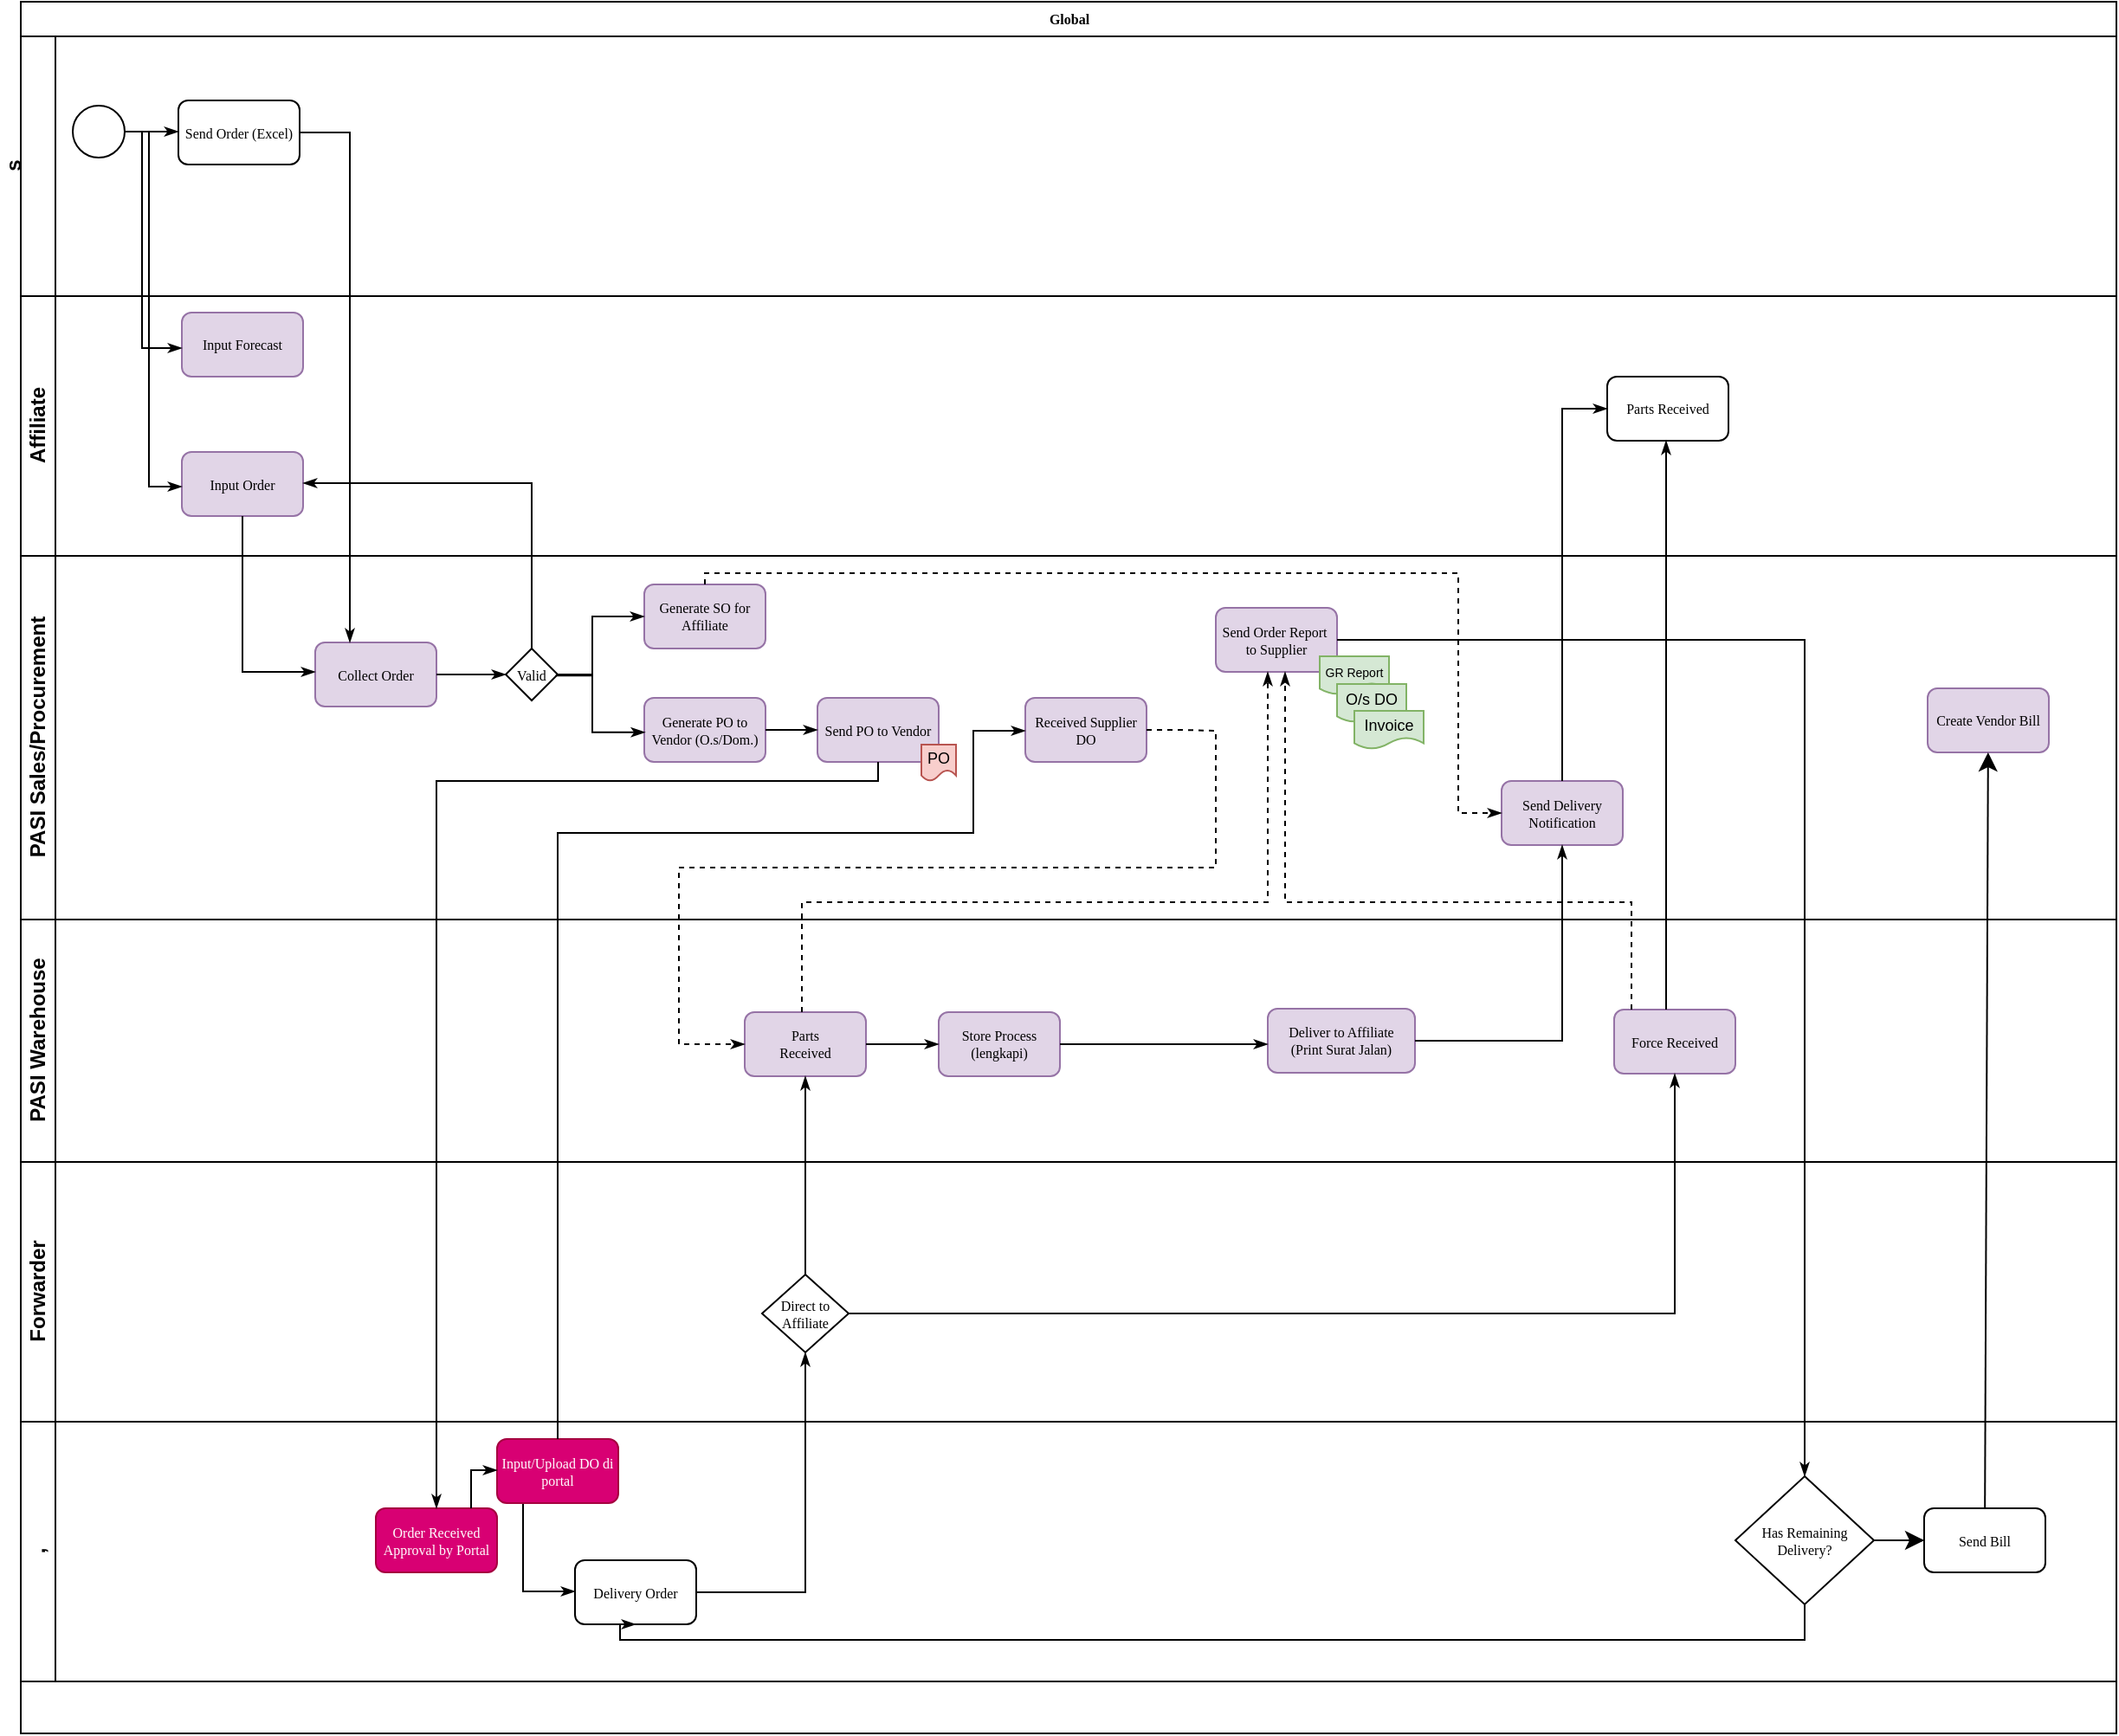 <mxfile version="24.2.0" type="github" pages="7">
  <diagram name="Page-1" id="c7488fd3-1785-93aa-aadb-54a6760d102a">
    <mxGraphModel dx="743" dy="406" grid="1" gridSize="10" guides="1" tooltips="1" connect="1" arrows="1" fold="1" page="1" pageScale="1" pageWidth="1100" pageHeight="850" background="none" math="0" shadow="0">
      <root>
        <mxCell id="0" />
        <mxCell id="1" parent="0" />
        <mxCell id="2b4e8129b02d487f-1" value="Global" style="swimlane;html=1;childLayout=stackLayout;horizontal=1;startSize=20;horizontalStack=0;rounded=0;shadow=0;labelBackgroundColor=none;strokeWidth=1;fontFamily=Verdana;fontSize=8;align=center;" parent="1" vertex="1">
          <mxGeometry x="20" y="20" width="1210" height="1000" as="geometry" />
        </mxCell>
        <mxCell id="2b4e8129b02d487f-2" value="s&lt;div&gt;&lt;br&gt;&lt;/div&gt;&lt;div&gt;&lt;br&gt;&lt;/div&gt;" style="swimlane;html=1;startSize=20;horizontal=0;" parent="2b4e8129b02d487f-1" vertex="1">
          <mxGeometry y="20" width="1210" height="150" as="geometry" />
        </mxCell>
        <mxCell id="GMltM3ymVXndYzE7rLGL-1" value="Send Order (Excel)" style="rounded=1;whiteSpace=wrap;html=1;shadow=0;labelBackgroundColor=none;strokeWidth=1;fontFamily=Verdana;fontSize=8;align=center;" parent="2b4e8129b02d487f-2" vertex="1">
          <mxGeometry x="91" y="37" width="70" height="37" as="geometry" />
        </mxCell>
        <mxCell id="2b4e8129b02d487f-5" value="" style="ellipse;whiteSpace=wrap;html=1;rounded=0;shadow=0;labelBackgroundColor=none;strokeWidth=1;fontFamily=Verdana;fontSize=8;align=center;" parent="2b4e8129b02d487f-2" vertex="1">
          <mxGeometry x="30" y="40" width="30" height="30" as="geometry" />
        </mxCell>
        <mxCell id="GMltM3ymVXndYzE7rLGL-4" style="edgeStyle=orthogonalEdgeStyle;rounded=0;html=1;labelBackgroundColor=none;startArrow=none;startFill=0;startSize=5;endArrow=classicThin;endFill=1;endSize=5;jettySize=auto;orthogonalLoop=1;strokeWidth=1;fontFamily=Verdana;fontSize=8" parent="2b4e8129b02d487f-2" source="2b4e8129b02d487f-5" target="GMltM3ymVXndYzE7rLGL-1" edge="1">
          <mxGeometry relative="1" as="geometry">
            <mxPoint x="50" y="79" as="sourcePoint" />
            <mxPoint x="121" y="190" as="targetPoint" />
            <Array as="points">
              <mxPoint x="70" y="55" />
              <mxPoint x="70" y="55" />
            </Array>
          </mxGeometry>
        </mxCell>
        <mxCell id="2b4e8129b02d487f-3" value="Affiliate" style="swimlane;html=1;startSize=20;horizontal=0;" parent="2b4e8129b02d487f-1" vertex="1">
          <mxGeometry y="170" width="1210" height="150" as="geometry" />
        </mxCell>
        <mxCell id="2b4e8129b02d487f-6" value="Input Order" style="rounded=1;whiteSpace=wrap;html=1;shadow=0;labelBackgroundColor=none;strokeWidth=1;fontFamily=Verdana;fontSize=8;align=center;fillColor=#e1d5e7;strokeColor=#9673a6;" parent="2b4e8129b02d487f-3" vertex="1">
          <mxGeometry x="93" y="90.0" width="70" height="37" as="geometry" />
        </mxCell>
        <mxCell id="OChGtl6JTXPUs5rAQgMA-21" value="Input Forecast" style="rounded=1;whiteSpace=wrap;html=1;shadow=0;labelBackgroundColor=none;strokeWidth=1;fontFamily=Verdana;fontSize=8;align=center;fillColor=#e1d5e7;strokeColor=#9673a6;" parent="2b4e8129b02d487f-3" vertex="1">
          <mxGeometry x="93" y="9.5" width="70" height="37" as="geometry" />
        </mxCell>
        <mxCell id="OChGtl6JTXPUs5rAQgMA-75" value="Parts Received" style="rounded=1;whiteSpace=wrap;html=1;shadow=0;labelBackgroundColor=none;strokeWidth=1;fontFamily=Verdana;fontSize=8;align=center;" parent="2b4e8129b02d487f-3" vertex="1">
          <mxGeometry x="916" y="46.5" width="70" height="37" as="geometry" />
        </mxCell>
        <mxCell id="2b4e8129b02d487f-4" value="PASI Sales/Procurement" style="swimlane;html=1;startSize=20;horizontal=0;" parent="2b4e8129b02d487f-1" vertex="1">
          <mxGeometry y="320" width="1210" height="210" as="geometry" />
        </mxCell>
        <mxCell id="OChGtl6JTXPUs5rAQgMA-20" value="Collect Order" style="rounded=1;whiteSpace=wrap;html=1;shadow=0;labelBackgroundColor=none;strokeWidth=1;fontFamily=Verdana;fontSize=8;align=center;fillColor=#e1d5e7;strokeColor=#9673a6;" parent="2b4e8129b02d487f-4" vertex="1">
          <mxGeometry x="170" y="50" width="70" height="37" as="geometry" />
        </mxCell>
        <mxCell id="OChGtl6JTXPUs5rAQgMA-28" value="Valid" style="strokeWidth=1;html=1;shape=mxgraph.flowchart.decision;whiteSpace=wrap;rounded=1;shadow=0;labelBackgroundColor=none;fontFamily=Verdana;fontSize=8;align=center;" parent="2b4e8129b02d487f-4" vertex="1">
          <mxGeometry x="280" y="53.5" width="30" height="30" as="geometry" />
        </mxCell>
        <mxCell id="OChGtl6JTXPUs5rAQgMA-30" style="edgeStyle=orthogonalEdgeStyle;rounded=0;html=1;labelBackgroundColor=none;startArrow=none;startFill=0;startSize=5;endArrow=classicThin;endFill=1;endSize=5;jettySize=auto;orthogonalLoop=1;strokeWidth=1;fontFamily=Verdana;fontSize=8;" parent="2b4e8129b02d487f-4" source="OChGtl6JTXPUs5rAQgMA-20" target="OChGtl6JTXPUs5rAQgMA-28" edge="1">
          <mxGeometry relative="1" as="geometry">
            <mxPoint x="257" y="-13" as="sourcePoint" />
            <mxPoint x="270" y="50" as="targetPoint" />
            <Array as="points">
              <mxPoint x="257" y="68" />
              <mxPoint x="260" y="68" />
            </Array>
          </mxGeometry>
        </mxCell>
        <mxCell id="OChGtl6JTXPUs5rAQgMA-31" value="Generate SO for Affiliate" style="rounded=1;whiteSpace=wrap;html=1;shadow=0;labelBackgroundColor=none;strokeWidth=1;fontFamily=Verdana;fontSize=8;align=center;fillColor=#e1d5e7;strokeColor=#9673a6;" parent="2b4e8129b02d487f-4" vertex="1">
          <mxGeometry x="360" y="16.5" width="70" height="37" as="geometry" />
        </mxCell>
        <mxCell id="OChGtl6JTXPUs5rAQgMA-34" style="edgeStyle=orthogonalEdgeStyle;rounded=0;html=1;labelBackgroundColor=none;startArrow=none;startFill=0;startSize=5;endArrow=classicThin;endFill=1;endSize=5;jettySize=auto;orthogonalLoop=1;strokeWidth=1;fontFamily=Verdana;fontSize=8;exitX=1;exitY=0.5;exitDx=0;exitDy=0;exitPerimeter=0;entryX=0;entryY=0.5;entryDx=0;entryDy=0;" parent="2b4e8129b02d487f-4" source="OChGtl6JTXPUs5rAQgMA-28" target="OChGtl6JTXPUs5rAQgMA-31" edge="1">
          <mxGeometry relative="1" as="geometry">
            <mxPoint x="250" y="79" as="sourcePoint" />
            <mxPoint x="290" y="79" as="targetPoint" />
            <Array as="points">
              <mxPoint x="330" y="68" />
              <mxPoint x="330" y="35" />
            </Array>
          </mxGeometry>
        </mxCell>
        <mxCell id="OChGtl6JTXPUs5rAQgMA-35" value="Generate PO to Vendor (O.s/Dom.)" style="rounded=1;whiteSpace=wrap;html=1;shadow=0;labelBackgroundColor=none;strokeWidth=1;fontFamily=Verdana;fontSize=8;align=center;fillColor=#e1d5e7;strokeColor=#9673a6;" parent="2b4e8129b02d487f-4" vertex="1">
          <mxGeometry x="360" y="82" width="70" height="37" as="geometry" />
        </mxCell>
        <mxCell id="OChGtl6JTXPUs5rAQgMA-36" style="edgeStyle=orthogonalEdgeStyle;rounded=0;html=1;labelBackgroundColor=none;startArrow=none;startFill=0;startSize=5;endArrow=classicThin;endFill=1;endSize=5;jettySize=auto;orthogonalLoop=1;strokeWidth=1;fontFamily=Verdana;fontSize=8;entryX=0.006;entryY=0.538;entryDx=0;entryDy=0;exitX=0.961;exitY=0.52;exitDx=0;exitDy=0;exitPerimeter=0;entryPerimeter=0;" parent="2b4e8129b02d487f-4" source="OChGtl6JTXPUs5rAQgMA-28" target="OChGtl6JTXPUs5rAQgMA-35" edge="1">
          <mxGeometry relative="1" as="geometry">
            <mxPoint x="320" y="80" as="sourcePoint" />
            <mxPoint x="360" y="118.5" as="targetPoint" />
            <Array as="points">
              <mxPoint x="330" y="69" />
              <mxPoint x="330" y="102" />
            </Array>
          </mxGeometry>
        </mxCell>
        <mxCell id="OChGtl6JTXPUs5rAQgMA-66" value="Send PO to Vendor" style="rounded=1;whiteSpace=wrap;html=1;shadow=0;labelBackgroundColor=none;strokeWidth=1;fontFamily=Verdana;fontSize=8;align=center;fillColor=#e1d5e7;strokeColor=#9673a6;" parent="2b4e8129b02d487f-4" vertex="1">
          <mxGeometry x="460" y="82" width="70" height="37" as="geometry" />
        </mxCell>
        <mxCell id="OChGtl6JTXPUs5rAQgMA-67" style="edgeStyle=orthogonalEdgeStyle;rounded=0;html=1;labelBackgroundColor=none;startArrow=none;startFill=0;startSize=5;endArrow=classicThin;endFill=1;endSize=5;jettySize=auto;orthogonalLoop=1;strokeWidth=1;fontFamily=Verdana;fontSize=8;entryX=0;entryY=0.5;entryDx=0;entryDy=0;exitX=1;exitY=0.5;exitDx=0;exitDy=0;" parent="2b4e8129b02d487f-4" source="OChGtl6JTXPUs5rAQgMA-35" target="OChGtl6JTXPUs5rAQgMA-66" edge="1">
          <mxGeometry relative="1" as="geometry">
            <mxPoint x="319" y="79" as="sourcePoint" />
            <mxPoint x="370" y="112" as="targetPoint" />
            <Array as="points">
              <mxPoint x="440" y="101" />
              <mxPoint x="460" y="100" />
            </Array>
          </mxGeometry>
        </mxCell>
        <mxCell id="OChGtl6JTXPUs5rAQgMA-84" value="Send Order Report&amp;nbsp; to Supplier" style="rounded=1;whiteSpace=wrap;html=1;shadow=0;labelBackgroundColor=none;strokeWidth=1;fontFamily=Verdana;fontSize=8;align=center;fillColor=#e1d5e7;strokeColor=#9673a6;" parent="2b4e8129b02d487f-4" vertex="1">
          <mxGeometry x="690" y="30" width="70" height="37" as="geometry" />
        </mxCell>
        <mxCell id="OChGtl6JTXPUs5rAQgMA-87" value="Received Supplier DO" style="rounded=1;whiteSpace=wrap;html=1;shadow=0;labelBackgroundColor=none;strokeWidth=1;fontFamily=Verdana;fontSize=8;align=center;fillColor=#e1d5e7;strokeColor=#9673a6;" parent="2b4e8129b02d487f-4" vertex="1">
          <mxGeometry x="580" y="82" width="70" height="37" as="geometry" />
        </mxCell>
        <mxCell id="OChGtl6JTXPUs5rAQgMA-92" value="Send Delivery Notification" style="rounded=1;whiteSpace=wrap;html=1;shadow=0;labelBackgroundColor=none;strokeWidth=1;fontFamily=Verdana;fontSize=8;align=center;fillColor=#e1d5e7;strokeColor=#9673a6;" parent="2b4e8129b02d487f-4" vertex="1">
          <mxGeometry x="855" y="130" width="70" height="37" as="geometry" />
        </mxCell>
        <mxCell id="OChGtl6JTXPUs5rAQgMA-100" value="Create Vendor Bill" style="rounded=1;whiteSpace=wrap;html=1;shadow=0;labelBackgroundColor=none;strokeWidth=1;fontFamily=Verdana;fontSize=8;align=center;fillColor=#e1d5e7;strokeColor=#9673a6;" parent="2b4e8129b02d487f-4" vertex="1">
          <mxGeometry x="1101" y="76.5" width="70" height="37" as="geometry" />
        </mxCell>
        <mxCell id="OChGtl6JTXPUs5rAQgMA-104" style="edgeStyle=orthogonalEdgeStyle;rounded=0;html=1;labelBackgroundColor=none;startArrow=none;startFill=0;startSize=5;endArrow=classicThin;endFill=1;endSize=5;jettySize=auto;orthogonalLoop=1;strokeWidth=1;fontFamily=Verdana;fontSize=8;dashed=1;" parent="2b4e8129b02d487f-4" source="OChGtl6JTXPUs5rAQgMA-31" target="OChGtl6JTXPUs5rAQgMA-92" edge="1">
          <mxGeometry relative="1" as="geometry">
            <mxPoint x="759.95" y="-140" as="sourcePoint" />
            <mxPoint x="527.95" y="21" as="targetPoint" />
            <Array as="points">
              <mxPoint x="395" y="10" />
              <mxPoint x="830" y="10" />
            </Array>
          </mxGeometry>
        </mxCell>
        <mxCell id="OChGtl6JTXPUs5rAQgMA-106" value="&lt;font style=&quot;font-size: 9px;&quot;&gt;PO&lt;/font&gt;" style="shape=document;whiteSpace=wrap;html=1;boundedLbl=1;fillColor=#f8cecc;strokeColor=#b85450;" parent="2b4e8129b02d487f-4" vertex="1">
          <mxGeometry x="520" y="109" width="20" height="21" as="geometry" />
        </mxCell>
        <mxCell id="OChGtl6JTXPUs5rAQgMA-110" value="&lt;font style=&quot;font-size: 7px;&quot;&gt;GR Report&lt;/font&gt;" style="shape=document;whiteSpace=wrap;html=1;boundedLbl=1;fillColor=#d5e8d4;strokeColor=#82b366;" parent="2b4e8129b02d487f-4" vertex="1">
          <mxGeometry x="750" y="58" width="40" height="22" as="geometry" />
        </mxCell>
        <mxCell id="OChGtl6JTXPUs5rAQgMA-111" value="&lt;font style=&quot;font-size: 9px;&quot;&gt;O/s DO&lt;/font&gt;" style="shape=document;whiteSpace=wrap;html=1;boundedLbl=1;fillColor=#d5e8d4;strokeColor=#82b366;" parent="2b4e8129b02d487f-4" vertex="1">
          <mxGeometry x="760" y="74" width="40" height="22" as="geometry" />
        </mxCell>
        <mxCell id="OChGtl6JTXPUs5rAQgMA-112" value="&lt;font style=&quot;font-size: 9px;&quot;&gt;Invoice&lt;/font&gt;" style="shape=document;whiteSpace=wrap;html=1;boundedLbl=1;fillColor=#d5e8d4;strokeColor=#82b366;" parent="2b4e8129b02d487f-4" vertex="1">
          <mxGeometry x="770" y="89.5" width="40" height="22" as="geometry" />
        </mxCell>
        <mxCell id="OChGtl6JTXPUs5rAQgMA-23" style="edgeStyle=orthogonalEdgeStyle;rounded=0;html=1;labelBackgroundColor=none;startArrow=none;startFill=0;startSize=5;endArrow=classicThin;endFill=1;endSize=5;jettySize=auto;orthogonalLoop=1;strokeWidth=1;fontFamily=Verdana;fontSize=8;" parent="2b4e8129b02d487f-4" source="2b4e8129b02d487f-6" edge="1">
          <mxGeometry relative="1" as="geometry">
            <mxPoint x="128.0" y="-25" as="sourcePoint" />
            <mxPoint x="170" y="67" as="targetPoint" />
            <Array as="points">
              <mxPoint x="128" y="67" />
            </Array>
          </mxGeometry>
        </mxCell>
        <mxCell id="OChGtl6JTXPUs5rAQgMA-1" value="PASI Warehouse" style="swimlane;html=1;startSize=20;horizontal=0;" parent="2b4e8129b02d487f-1" vertex="1">
          <mxGeometry y="530" width="1210" height="140" as="geometry" />
        </mxCell>
        <mxCell id="OChGtl6JTXPUs5rAQgMA-71" value="&lt;div&gt;Parts&lt;/div&gt;&lt;div&gt;Received&lt;/div&gt;" style="rounded=1;whiteSpace=wrap;html=1;shadow=0;labelBackgroundColor=none;strokeWidth=1;fontFamily=Verdana;fontSize=8;align=center;fillColor=#e1d5e7;strokeColor=#9673a6;" parent="OChGtl6JTXPUs5rAQgMA-1" vertex="1">
          <mxGeometry x="418" y="53.5" width="70" height="37" as="geometry" />
        </mxCell>
        <mxCell id="OChGtl6JTXPUs5rAQgMA-77" value="Store Process (lengkapi)" style="rounded=1;whiteSpace=wrap;html=1;shadow=0;labelBackgroundColor=none;strokeWidth=1;fontFamily=Verdana;fontSize=8;align=center;fillColor=#e1d5e7;strokeColor=#9673a6;" parent="OChGtl6JTXPUs5rAQgMA-1" vertex="1">
          <mxGeometry x="530" y="53.5" width="70" height="37" as="geometry" />
        </mxCell>
        <mxCell id="OChGtl6JTXPUs5rAQgMA-78" value="Deliver to Affiliate&lt;br&gt;(Print Surat Jalan)" style="rounded=1;whiteSpace=wrap;html=1;shadow=0;labelBackgroundColor=none;strokeWidth=1;fontFamily=Verdana;fontSize=8;align=center;fillColor=#e1d5e7;strokeColor=#9673a6;" parent="OChGtl6JTXPUs5rAQgMA-1" vertex="1">
          <mxGeometry x="720" y="51.5" width="85" height="37" as="geometry" />
        </mxCell>
        <mxCell id="OChGtl6JTXPUs5rAQgMA-80" style="edgeStyle=orthogonalEdgeStyle;rounded=0;html=1;labelBackgroundColor=none;startArrow=none;startFill=0;startSize=5;endArrow=classicThin;endFill=1;endSize=5;jettySize=auto;orthogonalLoop=1;strokeWidth=1;fontFamily=Verdana;fontSize=8;entryX=0;entryY=0.5;entryDx=0;entryDy=0;exitX=1;exitY=0.5;exitDx=0;exitDy=0;" parent="OChGtl6JTXPUs5rAQgMA-1" source="OChGtl6JTXPUs5rAQgMA-71" target="OChGtl6JTXPUs5rAQgMA-77" edge="1">
          <mxGeometry relative="1" as="geometry">
            <mxPoint x="548" y="-79" as="sourcePoint" />
            <mxPoint x="578" y="-79" as="targetPoint" />
            <Array as="points">
              <mxPoint x="508" y="72" />
              <mxPoint x="508" y="72" />
            </Array>
          </mxGeometry>
        </mxCell>
        <mxCell id="OChGtl6JTXPUs5rAQgMA-81" style="edgeStyle=orthogonalEdgeStyle;rounded=0;html=1;labelBackgroundColor=none;startArrow=none;startFill=0;startSize=5;endArrow=classicThin;endFill=1;endSize=5;jettySize=auto;orthogonalLoop=1;strokeWidth=1;fontFamily=Verdana;fontSize=8;" parent="OChGtl6JTXPUs5rAQgMA-1" source="OChGtl6JTXPUs5rAQgMA-77" target="OChGtl6JTXPUs5rAQgMA-78" edge="1">
          <mxGeometry relative="1" as="geometry">
            <mxPoint x="630" y="70" as="sourcePoint" />
            <mxPoint x="528" y="62" as="targetPoint" />
            <Array as="points">
              <mxPoint x="800" y="72" />
              <mxPoint x="800" y="72" />
            </Array>
          </mxGeometry>
        </mxCell>
        <mxCell id="GMltM3ymVXndYzE7rLGL-8" value="&lt;div&gt;Force Received&lt;/div&gt;" style="rounded=1;whiteSpace=wrap;html=1;shadow=0;labelBackgroundColor=none;strokeWidth=1;fontFamily=Verdana;fontSize=8;align=center;fillColor=#e1d5e7;strokeColor=#9673a6;" parent="OChGtl6JTXPUs5rAQgMA-1" vertex="1">
          <mxGeometry x="920" y="52" width="70" height="37" as="geometry" />
        </mxCell>
        <mxCell id="OChGtl6JTXPUs5rAQgMA-9" value="Forwarder" style="swimlane;html=1;startSize=20;horizontal=0;" parent="2b4e8129b02d487f-1" vertex="1">
          <mxGeometry y="670" width="1210" height="150" as="geometry" />
        </mxCell>
        <mxCell id="OChGtl6JTXPUs5rAQgMA-73" value="Direct to Affiliate" style="strokeWidth=1;html=1;shape=mxgraph.flowchart.decision;whiteSpace=wrap;rounded=1;shadow=0;labelBackgroundColor=none;fontFamily=Verdana;fontSize=8;align=center;" parent="OChGtl6JTXPUs5rAQgMA-9" vertex="1">
          <mxGeometry x="428" y="65" width="50" height="45" as="geometry" />
        </mxCell>
        <mxCell id="OChGtl6JTXPUs5rAQgMA-33" style="edgeStyle=orthogonalEdgeStyle;rounded=0;html=1;labelBackgroundColor=none;startArrow=none;startFill=0;startSize=5;endArrow=classicThin;endFill=1;endSize=5;jettySize=auto;orthogonalLoop=1;strokeWidth=1;fontFamily=Verdana;fontSize=8;exitX=0.5;exitY=0;exitDx=0;exitDy=0;exitPerimeter=0;" parent="2b4e8129b02d487f-1" source="OChGtl6JTXPUs5rAQgMA-28" target="2b4e8129b02d487f-6" edge="1">
          <mxGeometry relative="1" as="geometry">
            <mxPoint x="270" y="360" as="sourcePoint" />
            <mxPoint x="290" y="350" as="targetPoint" />
            <Array as="points">
              <mxPoint x="295" y="278" />
            </Array>
          </mxGeometry>
        </mxCell>
        <mxCell id="OChGtl6JTXPUs5rAQgMA-38" value="," style="swimlane;html=1;startSize=20;horizontal=0;" parent="2b4e8129b02d487f-1" vertex="1">
          <mxGeometry y="820" width="1210" height="150" as="geometry" />
        </mxCell>
        <mxCell id="OChGtl6JTXPUs5rAQgMA-39" value="Order Received&lt;div&gt;Approval by Portal&lt;/div&gt;" style="rounded=1;whiteSpace=wrap;html=1;shadow=0;labelBackgroundColor=none;strokeWidth=1;fontFamily=Verdana;fontSize=8;align=center;fillColor=#d80073;fontColor=#ffffff;strokeColor=#A50040;" parent="OChGtl6JTXPUs5rAQgMA-38" vertex="1">
          <mxGeometry x="205" y="50" width="70" height="37" as="geometry" />
        </mxCell>
        <mxCell id="OChGtl6JTXPUs5rAQgMA-69" value="Delivery Order" style="rounded=1;whiteSpace=wrap;html=1;shadow=0;labelBackgroundColor=none;strokeWidth=1;fontFamily=Verdana;fontSize=8;align=center;" parent="OChGtl6JTXPUs5rAQgMA-38" vertex="1">
          <mxGeometry x="320" y="80" width="70" height="37" as="geometry" />
        </mxCell>
        <mxCell id="OChGtl6JTXPUs5rAQgMA-70" style="edgeStyle=orthogonalEdgeStyle;rounded=0;html=1;labelBackgroundColor=none;startArrow=none;startFill=0;startSize=5;endArrow=classicThin;endFill=1;endSize=5;jettySize=auto;orthogonalLoop=1;strokeWidth=1;fontFamily=Verdana;fontSize=8;" parent="OChGtl6JTXPUs5rAQgMA-38" source="GMltM3ymVXndYzE7rLGL-5" target="OChGtl6JTXPUs5rAQgMA-69" edge="1">
          <mxGeometry relative="1" as="geometry">
            <mxPoint x="440" y="-339" as="sourcePoint" />
            <mxPoint x="470" y="-339" as="targetPoint" />
            <Array as="points">
              <mxPoint x="290" y="98" />
            </Array>
          </mxGeometry>
        </mxCell>
        <mxCell id="OChGtl6JTXPUs5rAQgMA-101" value="" style="edgeStyle=none;curved=1;rounded=0;orthogonalLoop=1;jettySize=auto;html=1;fontSize=12;startSize=8;endSize=8;" parent="OChGtl6JTXPUs5rAQgMA-38" source="OChGtl6JTXPUs5rAQgMA-96" target="OChGtl6JTXPUs5rAQgMA-98" edge="1">
          <mxGeometry relative="1" as="geometry" />
        </mxCell>
        <mxCell id="OChGtl6JTXPUs5rAQgMA-96" value="Has Remaining Delivery?" style="strokeWidth=1;html=1;shape=mxgraph.flowchart.decision;whiteSpace=wrap;rounded=1;shadow=0;labelBackgroundColor=none;fontFamily=Verdana;fontSize=8;align=center;" parent="OChGtl6JTXPUs5rAQgMA-38" vertex="1">
          <mxGeometry x="990" y="31.5" width="80" height="74" as="geometry" />
        </mxCell>
        <mxCell id="OChGtl6JTXPUs5rAQgMA-97" style="edgeStyle=orthogonalEdgeStyle;rounded=0;html=1;labelBackgroundColor=none;startArrow=none;startFill=0;startSize=5;endArrow=classicThin;endFill=1;endSize=5;jettySize=auto;orthogonalLoop=1;strokeWidth=1;fontFamily=Verdana;fontSize=8;entryX=0.5;entryY=1;entryDx=0;entryDy=0;" parent="OChGtl6JTXPUs5rAQgMA-38" source="OChGtl6JTXPUs5rAQgMA-96" target="OChGtl6JTXPUs5rAQgMA-69" edge="1">
          <mxGeometry relative="1" as="geometry">
            <mxPoint x="391" y="79" as="sourcePoint" />
            <mxPoint x="463" y="-30" as="targetPoint" />
            <Array as="points">
              <mxPoint x="1030" y="126" />
              <mxPoint x="346" y="126" />
            </Array>
          </mxGeometry>
        </mxCell>
        <mxCell id="OChGtl6JTXPUs5rAQgMA-98" value="Send Bill" style="rounded=1;whiteSpace=wrap;html=1;shadow=0;labelBackgroundColor=none;strokeWidth=1;fontFamily=Verdana;fontSize=8;align=center;" parent="OChGtl6JTXPUs5rAQgMA-38" vertex="1">
          <mxGeometry x="1099" y="50" width="70" height="37" as="geometry" />
        </mxCell>
        <mxCell id="OChGtl6JTXPUs5rAQgMA-99" style="edgeStyle=orthogonalEdgeStyle;rounded=0;html=1;labelBackgroundColor=none;startArrow=none;startFill=0;startSize=5;endArrow=classicThin;endFill=1;endSize=5;jettySize=auto;orthogonalLoop=1;strokeWidth=1;fontFamily=Verdana;fontSize=8;" parent="OChGtl6JTXPUs5rAQgMA-38" source="OChGtl6JTXPUs5rAQgMA-96" target="OChGtl6JTXPUs5rAQgMA-98" edge="1">
          <mxGeometry relative="1" as="geometry">
            <mxPoint x="710" y="90" as="sourcePoint" />
            <mxPoint x="320" y="120" as="targetPoint" />
            <Array as="points" />
          </mxGeometry>
        </mxCell>
        <mxCell id="GMltM3ymVXndYzE7rLGL-5" value="Input/Upload DO di portal" style="rounded=1;whiteSpace=wrap;html=1;shadow=0;labelBackgroundColor=none;strokeWidth=1;fontFamily=Verdana;fontSize=8;align=center;strokeColor=#A50040;verticalAlign=middle;fontColor=#ffffff;fillColor=#d80073;" parent="OChGtl6JTXPUs5rAQgMA-38" vertex="1">
          <mxGeometry x="275" y="10" width="70" height="37" as="geometry" />
        </mxCell>
        <mxCell id="GMltM3ymVXndYzE7rLGL-7" style="edgeStyle=orthogonalEdgeStyle;rounded=0;html=1;labelBackgroundColor=none;startArrow=none;startFill=0;startSize=5;endArrow=classicThin;endFill=1;endSize=5;jettySize=auto;orthogonalLoop=1;strokeWidth=1;fontFamily=Verdana;fontSize=8;" parent="OChGtl6JTXPUs5rAQgMA-38" source="OChGtl6JTXPUs5rAQgMA-39" target="GMltM3ymVXndYzE7rLGL-5" edge="1">
          <mxGeometry relative="1" as="geometry">
            <mxPoint x="285" y="79" as="sourcePoint" />
            <mxPoint x="365" y="90" as="targetPoint" />
            <Array as="points">
              <mxPoint x="260" y="28" />
            </Array>
          </mxGeometry>
        </mxCell>
        <mxCell id="OChGtl6JTXPUs5rAQgMA-68" style="edgeStyle=orthogonalEdgeStyle;rounded=0;html=1;labelBackgroundColor=none;startArrow=none;startFill=0;startSize=5;endArrow=classicThin;endFill=1;endSize=5;jettySize=auto;orthogonalLoop=1;strokeWidth=1;fontFamily=Verdana;fontSize=8;exitX=0.5;exitY=1;exitDx=0;exitDy=0;" parent="2b4e8129b02d487f-1" source="OChGtl6JTXPUs5rAQgMA-66" target="OChGtl6JTXPUs5rAQgMA-39" edge="1">
          <mxGeometry relative="1" as="geometry">
            <mxPoint x="440" y="431" as="sourcePoint" />
            <mxPoint x="430" y="710" as="targetPoint" />
            <Array as="points">
              <mxPoint x="495" y="450" />
              <mxPoint x="240" y="450" />
            </Array>
          </mxGeometry>
        </mxCell>
        <mxCell id="OChGtl6JTXPUs5rAQgMA-72" style="edgeStyle=orthogonalEdgeStyle;rounded=0;html=1;labelBackgroundColor=none;startArrow=none;startFill=0;startSize=5;endArrow=classicThin;endFill=1;endSize=5;jettySize=auto;orthogonalLoop=1;strokeWidth=1;fontFamily=Verdana;fontSize=8;" parent="2b4e8129b02d487f-1" source="OChGtl6JTXPUs5rAQgMA-73" target="OChGtl6JTXPUs5rAQgMA-71" edge="1">
          <mxGeometry relative="1" as="geometry">
            <mxPoint x="478" y="720" as="sourcePoint" />
            <mxPoint x="358" y="830" as="targetPoint" />
            <Array as="points">
              <mxPoint x="453" y="630" />
              <mxPoint x="453" y="630" />
            </Array>
          </mxGeometry>
        </mxCell>
        <mxCell id="OChGtl6JTXPUs5rAQgMA-74" style="edgeStyle=orthogonalEdgeStyle;rounded=0;html=1;labelBackgroundColor=none;startArrow=none;startFill=0;startSize=5;endArrow=classicThin;endFill=1;endSize=5;jettySize=auto;orthogonalLoop=1;strokeWidth=1;fontFamily=Verdana;fontSize=8;entryX=0.5;entryY=1;entryDx=0;entryDy=0;entryPerimeter=0;" parent="2b4e8129b02d487f-1" source="OChGtl6JTXPUs5rAQgMA-69" target="OChGtl6JTXPUs5rAQgMA-73" edge="1">
          <mxGeometry relative="1" as="geometry">
            <mxPoint x="286" y="848" as="sourcePoint" />
            <mxPoint x="321" y="848" as="targetPoint" />
            <Array as="points" />
          </mxGeometry>
        </mxCell>
        <mxCell id="OChGtl6JTXPUs5rAQgMA-76" style="edgeStyle=orthogonalEdgeStyle;rounded=0;html=1;labelBackgroundColor=none;startArrow=none;startFill=0;startSize=5;endArrow=classicThin;endFill=1;endSize=5;jettySize=auto;orthogonalLoop=1;strokeWidth=1;fontFamily=Verdana;fontSize=8;" parent="2b4e8129b02d487f-1" source="OChGtl6JTXPUs5rAQgMA-73" target="GMltM3ymVXndYzE7rLGL-8" edge="1">
          <mxGeometry relative="1" as="geometry">
            <mxPoint x="490" y="737.5" as="sourcePoint" />
            <mxPoint x="963" y="253.5" as="targetPoint" />
            <Array as="points">
              <mxPoint x="955" y="757" />
            </Array>
          </mxGeometry>
        </mxCell>
        <mxCell id="OChGtl6JTXPUs5rAQgMA-82" style="edgeStyle=orthogonalEdgeStyle;rounded=0;html=1;labelBackgroundColor=none;startArrow=none;startFill=0;startSize=5;endArrow=classicThin;endFill=1;endSize=5;jettySize=auto;orthogonalLoop=1;strokeWidth=1;fontFamily=Verdana;fontSize=8;" parent="2b4e8129b02d487f-1" source="OChGtl6JTXPUs5rAQgMA-92" target="OChGtl6JTXPUs5rAQgMA-75" edge="1">
          <mxGeometry relative="1" as="geometry">
            <mxPoint x="676" y="590" as="sourcePoint" />
            <mxPoint x="736" y="480" as="targetPoint" />
            <Array as="points">
              <mxPoint x="890" y="469" />
              <mxPoint x="890" y="235" />
            </Array>
          </mxGeometry>
        </mxCell>
        <mxCell id="OChGtl6JTXPUs5rAQgMA-85" style="edgeStyle=orthogonalEdgeStyle;rounded=0;html=1;labelBackgroundColor=none;startArrow=none;startFill=0;startSize=5;endArrow=classicThin;endFill=1;endSize=5;jettySize=auto;orthogonalLoop=1;strokeWidth=1;fontFamily=Verdana;fontSize=8;dashed=1;" parent="2b4e8129b02d487f-1" source="OChGtl6JTXPUs5rAQgMA-71" target="OChGtl6JTXPUs5rAQgMA-84" edge="1">
          <mxGeometry relative="1" as="geometry">
            <mxPoint x="608" y="591" as="sourcePoint" />
            <mxPoint x="655" y="591" as="targetPoint" />
            <Array as="points">
              <mxPoint x="451" y="520" />
              <mxPoint x="720" y="520" />
            </Array>
          </mxGeometry>
        </mxCell>
        <mxCell id="OChGtl6JTXPUs5rAQgMA-88" style="edgeStyle=orthogonalEdgeStyle;rounded=0;html=1;labelBackgroundColor=none;startArrow=none;startFill=0;startSize=5;endArrow=classicThin;endFill=1;endSize=5;jettySize=auto;orthogonalLoop=1;strokeWidth=1;fontFamily=Verdana;fontSize=8;" parent="2b4e8129b02d487f-1" source="GMltM3ymVXndYzE7rLGL-5" target="OChGtl6JTXPUs5rAQgMA-87" edge="1">
          <mxGeometry relative="1" as="geometry">
            <mxPoint x="391" y="879" as="sourcePoint" />
            <mxPoint x="463" y="770" as="targetPoint" />
            <Array as="points">
              <mxPoint x="310" y="480" />
              <mxPoint x="550" y="480" />
              <mxPoint x="550" y="421" />
            </Array>
          </mxGeometry>
        </mxCell>
        <mxCell id="OChGtl6JTXPUs5rAQgMA-93" style="edgeStyle=orthogonalEdgeStyle;rounded=0;html=1;labelBackgroundColor=none;startArrow=none;startFill=0;startSize=5;endArrow=classicThin;endFill=1;endSize=5;jettySize=auto;orthogonalLoop=1;strokeWidth=1;fontFamily=Verdana;fontSize=8;" parent="2b4e8129b02d487f-1" source="OChGtl6JTXPUs5rAQgMA-78" target="OChGtl6JTXPUs5rAQgMA-92" edge="1">
          <mxGeometry relative="1" as="geometry">
            <mxPoint x="790" y="590" as="sourcePoint" />
            <mxPoint x="780" y="479" as="targetPoint" />
            <Array as="points">
              <mxPoint x="890" y="530" />
              <mxPoint x="890" y="530" />
            </Array>
          </mxGeometry>
        </mxCell>
        <mxCell id="OChGtl6JTXPUs5rAQgMA-95" style="edgeStyle=orthogonalEdgeStyle;rounded=0;html=1;labelBackgroundColor=none;startArrow=none;startFill=0;startSize=5;endArrow=classicThin;endFill=1;endSize=5;jettySize=auto;orthogonalLoop=1;strokeWidth=1;fontFamily=Verdana;fontSize=8;" parent="2b4e8129b02d487f-1" source="OChGtl6JTXPUs5rAQgMA-84" target="OChGtl6JTXPUs5rAQgMA-96" edge="1">
          <mxGeometry relative="1" as="geometry">
            <mxPoint x="690" y="774" as="sourcePoint" />
            <mxPoint x="1015" y="850.0" as="targetPoint" />
            <Array as="points" />
          </mxGeometry>
        </mxCell>
        <mxCell id="OChGtl6JTXPUs5rAQgMA-102" value="" style="edgeStyle=none;curved=1;rounded=0;orthogonalLoop=1;jettySize=auto;html=1;fontSize=12;startSize=8;endSize=8;" parent="2b4e8129b02d487f-1" source="OChGtl6JTXPUs5rAQgMA-98" target="OChGtl6JTXPUs5rAQgMA-100" edge="1">
          <mxGeometry relative="1" as="geometry">
            <mxPoint x="1080" y="879" as="sourcePoint" />
            <mxPoint x="1109" y="879" as="targetPoint" />
          </mxGeometry>
        </mxCell>
        <mxCell id="OChGtl6JTXPUs5rAQgMA-89" style="edgeStyle=orthogonalEdgeStyle;rounded=0;html=1;labelBackgroundColor=none;startArrow=none;startFill=0;startSize=5;endArrow=classicThin;endFill=1;endSize=5;jettySize=auto;orthogonalLoop=1;strokeWidth=1;fontFamily=Verdana;fontSize=8;dashed=1;" parent="2b4e8129b02d487f-1" source="OChGtl6JTXPUs5rAQgMA-87" target="OChGtl6JTXPUs5rAQgMA-71" edge="1">
          <mxGeometry relative="1" as="geometry">
            <mxPoint x="640" y="420" as="sourcePoint" />
            <mxPoint x="397.95" y="602.0" as="targetPoint" />
            <Array as="points">
              <mxPoint x="670" y="421" />
              <mxPoint x="690" y="421" />
              <mxPoint x="690" y="500" />
              <mxPoint x="380" y="500" />
              <mxPoint x="380" y="602" />
            </Array>
          </mxGeometry>
        </mxCell>
        <mxCell id="GMltM3ymVXndYzE7rLGL-3" style="edgeStyle=orthogonalEdgeStyle;rounded=0;html=1;labelBackgroundColor=none;startArrow=none;startFill=0;startSize=5;endArrow=classicThin;endFill=1;endSize=5;jettySize=auto;orthogonalLoop=1;strokeWidth=1;fontFamily=Verdana;fontSize=8;" parent="2b4e8129b02d487f-1" source="GMltM3ymVXndYzE7rLGL-1" target="OChGtl6JTXPUs5rAQgMA-20" edge="1">
          <mxGeometry relative="1" as="geometry">
            <mxPoint x="127" y="307" as="sourcePoint" />
            <mxPoint x="85" y="380" as="targetPoint" />
            <Array as="points">
              <mxPoint x="190" y="76" />
            </Array>
          </mxGeometry>
        </mxCell>
        <mxCell id="2b4e8129b02d487f-18" style="edgeStyle=orthogonalEdgeStyle;rounded=0;html=1;labelBackgroundColor=none;startArrow=none;startFill=0;startSize=5;endArrow=classicThin;endFill=1;endSize=5;jettySize=auto;orthogonalLoop=1;strokeWidth=1;fontFamily=Verdana;fontSize=8" parent="2b4e8129b02d487f-1" source="2b4e8129b02d487f-5" target="2b4e8129b02d487f-6" edge="1">
          <mxGeometry relative="1" as="geometry">
            <Array as="points">
              <mxPoint x="74" y="280" />
            </Array>
          </mxGeometry>
        </mxCell>
        <mxCell id="OChGtl6JTXPUs5rAQgMA-22" style="edgeStyle=orthogonalEdgeStyle;rounded=0;html=1;labelBackgroundColor=none;startArrow=none;startFill=0;startSize=5;endArrow=classicThin;endFill=1;endSize=5;jettySize=auto;orthogonalLoop=1;strokeWidth=1;fontFamily=Verdana;fontSize=8" parent="2b4e8129b02d487f-1" source="2b4e8129b02d487f-5" target="OChGtl6JTXPUs5rAQgMA-21" edge="1">
          <mxGeometry relative="1" as="geometry">
            <mxPoint x="84" y="264" as="sourcePoint" />
            <mxPoint x="121" y="300" as="targetPoint" />
            <Array as="points">
              <mxPoint x="70" y="75" />
              <mxPoint x="70" y="200" />
            </Array>
          </mxGeometry>
        </mxCell>
        <mxCell id="GMltM3ymVXndYzE7rLGL-10" style="edgeStyle=orthogonalEdgeStyle;rounded=0;html=1;labelBackgroundColor=none;startArrow=none;startFill=0;startSize=5;endArrow=classicThin;endFill=1;endSize=5;jettySize=auto;orthogonalLoop=1;strokeWidth=1;fontFamily=Verdana;fontSize=8;" parent="2b4e8129b02d487f-1" source="GMltM3ymVXndYzE7rLGL-8" target="OChGtl6JTXPUs5rAQgMA-75" edge="1">
          <mxGeometry relative="1" as="geometry">
            <mxPoint x="815" y="610" as="sourcePoint" />
            <mxPoint x="970" y="290" as="targetPoint" />
            <Array as="points">
              <mxPoint x="950" y="410" />
              <mxPoint x="950" y="410" />
            </Array>
          </mxGeometry>
        </mxCell>
        <mxCell id="GMltM3ymVXndYzE7rLGL-11" style="edgeStyle=orthogonalEdgeStyle;rounded=0;html=1;labelBackgroundColor=none;startArrow=none;startFill=0;startSize=5;endArrow=classicThin;endFill=1;endSize=5;jettySize=auto;orthogonalLoop=1;strokeWidth=1;fontFamily=Verdana;fontSize=8;dashed=1;" parent="2b4e8129b02d487f-1" source="GMltM3ymVXndYzE7rLGL-8" target="OChGtl6JTXPUs5rAQgMA-84" edge="1">
          <mxGeometry relative="1" as="geometry">
            <mxPoint x="461" y="594" as="sourcePoint" />
            <mxPoint x="730" y="397" as="targetPoint" />
            <Array as="points">
              <mxPoint x="930" y="520" />
              <mxPoint x="730" y="520" />
            </Array>
          </mxGeometry>
        </mxCell>
      </root>
    </mxGraphModel>
  </diagram>
  <diagram name="Ordering" id="ewW-mLXgtcHNg6mIJWQR">
    <mxGraphModel dx="1114" dy="609" grid="1" gridSize="10" guides="1" tooltips="1" connect="1" arrows="1" fold="1" page="1" pageScale="1" pageWidth="1100" pageHeight="850" background="none" math="0" shadow="0">
      <root>
        <mxCell id="LZab7zWppRBkSROAJWzT-0" />
        <mxCell id="LZab7zWppRBkSROAJWzT-1" parent="LZab7zWppRBkSROAJWzT-0" />
        <mxCell id="LZab7zWppRBkSROAJWzT-2" value="Global" style="swimlane;html=1;childLayout=stackLayout;horizontal=1;startSize=20;horizontalStack=0;rounded=0;shadow=0;labelBackgroundColor=none;strokeWidth=1;fontFamily=Verdana;fontSize=8;align=center;" parent="LZab7zWppRBkSROAJWzT-1" vertex="1">
          <mxGeometry x="20" y="20" width="950" height="740" as="geometry" />
        </mxCell>
        <mxCell id="LZab7zWppRBkSROAJWzT-3" value="Customer" style="swimlane;html=1;startSize=20;horizontal=0;" parent="LZab7zWppRBkSROAJWzT-2" vertex="1">
          <mxGeometry y="20" width="950" height="120" as="geometry" />
        </mxCell>
        <mxCell id="LZab7zWppRBkSROAJWzT-4" value="Affiliate" style="swimlane;html=1;startSize=20;horizontal=0;" parent="LZab7zWppRBkSROAJWzT-2" vertex="1">
          <mxGeometry y="140" width="950" height="190" as="geometry" />
        </mxCell>
        <mxCell id="LZab7zWppRBkSROAJWzT-5" style="edgeStyle=orthogonalEdgeStyle;rounded=0;html=1;labelBackgroundColor=none;startArrow=none;startFill=0;startSize=5;endArrow=classicThin;endFill=1;endSize=5;jettySize=auto;orthogonalLoop=1;strokeWidth=1;fontFamily=Verdana;fontSize=8" parent="LZab7zWppRBkSROAJWzT-4" source="LZab7zWppRBkSROAJWzT-6" target="LZab7zWppRBkSROAJWzT-7" edge="1">
          <mxGeometry relative="1" as="geometry">
            <Array as="points">
              <mxPoint x="45" y="160" />
            </Array>
          </mxGeometry>
        </mxCell>
        <mxCell id="LZab7zWppRBkSROAJWzT-6" value="" style="ellipse;whiteSpace=wrap;html=1;rounded=0;shadow=0;labelBackgroundColor=none;strokeWidth=1;fontFamily=Verdana;fontSize=8;align=center;" parent="LZab7zWppRBkSROAJWzT-4" vertex="1">
          <mxGeometry x="30" y="53.5" width="30" height="30" as="geometry" />
        </mxCell>
        <mxCell id="LZab7zWppRBkSROAJWzT-7" value="Send Order (Excel)" style="rounded=1;whiteSpace=wrap;html=1;shadow=0;labelBackgroundColor=none;strokeWidth=1;fontFamily=Verdana;fontSize=8;align=center;" parent="LZab7zWppRBkSROAJWzT-4" vertex="1">
          <mxGeometry x="240" y="140.0" width="70" height="37" as="geometry" />
        </mxCell>
        <mxCell id="LZab7zWppRBkSROAJWzT-8" value="Send Forecast (Excel)" style="rounded=1;whiteSpace=wrap;html=1;shadow=0;labelBackgroundColor=none;strokeWidth=1;fontFamily=Verdana;fontSize=8;align=center;" parent="LZab7zWppRBkSROAJWzT-4" vertex="1">
          <mxGeometry x="140" y="103" width="70" height="37" as="geometry" />
        </mxCell>
        <mxCell id="LZab7zWppRBkSROAJWzT-9" style="edgeStyle=orthogonalEdgeStyle;rounded=0;html=1;labelBackgroundColor=none;startArrow=none;startFill=0;startSize=5;endArrow=classicThin;endFill=1;endSize=5;jettySize=auto;orthogonalLoop=1;strokeWidth=1;fontFamily=Verdana;fontSize=8" parent="LZab7zWppRBkSROAJWzT-4" source="LZab7zWppRBkSROAJWzT-6" target="LZab7zWppRBkSROAJWzT-8" edge="1">
          <mxGeometry relative="1" as="geometry">
            <mxPoint x="55" y="94" as="sourcePoint" />
            <mxPoint x="92" y="130" as="targetPoint" />
            <Array as="points">
              <mxPoint x="80" y="70" />
              <mxPoint x="80" y="122" />
            </Array>
          </mxGeometry>
        </mxCell>
        <mxCell id="LZab7zWppRBkSROAJWzT-12" value="PASI Sales" style="swimlane;html=1;startSize=20;horizontal=0;" parent="LZab7zWppRBkSROAJWzT-2" vertex="1">
          <mxGeometry y="330" width="950" height="300" as="geometry" />
        </mxCell>
        <mxCell id="LZab7zWppRBkSROAJWzT-13" value="Validasi Order" style="rounded=1;whiteSpace=wrap;html=1;shadow=0;labelBackgroundColor=none;strokeWidth=1;fontFamily=Verdana;fontSize=8;align=center;fillColor=#e1d5e7;strokeColor=#9673a6;" parent="LZab7zWppRBkSROAJWzT-12" vertex="1">
          <mxGeometry x="432" y="185" width="70" height="37" as="geometry" />
        </mxCell>
        <mxCell id="LZab7zWppRBkSROAJWzT-14" value="Valid" style="strokeWidth=1;html=1;shape=mxgraph.flowchart.decision;whiteSpace=wrap;rounded=1;shadow=0;labelBackgroundColor=none;fontFamily=Verdana;fontSize=8;align=center;" parent="LZab7zWppRBkSROAJWzT-12" vertex="1">
          <mxGeometry x="542" y="188.5" width="30" height="30" as="geometry" />
        </mxCell>
        <mxCell id="LZab7zWppRBkSROAJWzT-15" style="edgeStyle=orthogonalEdgeStyle;rounded=0;html=1;labelBackgroundColor=none;startArrow=none;startFill=0;startSize=5;endArrow=classicThin;endFill=1;endSize=5;jettySize=auto;orthogonalLoop=1;strokeWidth=1;fontFamily=Verdana;fontSize=8;" parent="LZab7zWppRBkSROAJWzT-12" source="LZab7zWppRBkSROAJWzT-13" target="LZab7zWppRBkSROAJWzT-14" edge="1">
          <mxGeometry relative="1" as="geometry">
            <mxPoint x="519" y="122" as="sourcePoint" />
            <mxPoint x="532" y="185" as="targetPoint" />
            <Array as="points">
              <mxPoint x="519" y="203" />
              <mxPoint x="522" y="203" />
            </Array>
          </mxGeometry>
        </mxCell>
        <mxCell id="LZab7zWppRBkSROAJWzT-16" value="Generate SO for Affiliate" style="rounded=1;whiteSpace=wrap;html=1;shadow=0;labelBackgroundColor=none;strokeWidth=1;fontFamily=Verdana;fontSize=8;align=center;fillColor=#e1d5e7;strokeColor=#9673a6;" parent="LZab7zWppRBkSROAJWzT-12" vertex="1">
          <mxGeometry x="622" y="151.5" width="70" height="37" as="geometry" />
        </mxCell>
        <mxCell id="LZab7zWppRBkSROAJWzT-17" style="edgeStyle=orthogonalEdgeStyle;rounded=0;html=1;labelBackgroundColor=none;startArrow=none;startFill=0;startSize=5;endArrow=classicThin;endFill=1;endSize=5;jettySize=auto;orthogonalLoop=1;strokeWidth=1;fontFamily=Verdana;fontSize=8;exitX=1;exitY=0.5;exitDx=0;exitDy=0;exitPerimeter=0;entryX=0;entryY=0.5;entryDx=0;entryDy=0;" parent="LZab7zWppRBkSROAJWzT-12" source="LZab7zWppRBkSROAJWzT-14" target="LZab7zWppRBkSROAJWzT-16" edge="1">
          <mxGeometry relative="1" as="geometry">
            <mxPoint x="512" y="214" as="sourcePoint" />
            <mxPoint x="552" y="214" as="targetPoint" />
            <Array as="points">
              <mxPoint x="592" y="203" />
              <mxPoint x="592" y="170" />
            </Array>
          </mxGeometry>
        </mxCell>
        <mxCell id="LZab7zWppRBkSROAJWzT-18" value="Generate PO to Vendor (O.s/Dom.)" style="rounded=1;whiteSpace=wrap;html=1;shadow=0;labelBackgroundColor=none;strokeWidth=1;fontFamily=Verdana;fontSize=8;align=center;fillColor=#e1d5e7;strokeColor=#9673a6;" parent="LZab7zWppRBkSROAJWzT-12" vertex="1">
          <mxGeometry x="622" y="217" width="70" height="37" as="geometry" />
        </mxCell>
        <mxCell id="LZab7zWppRBkSROAJWzT-19" style="edgeStyle=orthogonalEdgeStyle;rounded=0;html=1;labelBackgroundColor=none;startArrow=none;startFill=0;startSize=5;endArrow=classicThin;endFill=1;endSize=5;jettySize=auto;orthogonalLoop=1;strokeWidth=1;fontFamily=Verdana;fontSize=8;entryX=0.006;entryY=0.538;entryDx=0;entryDy=0;exitX=0.961;exitY=0.52;exitDx=0;exitDy=0;exitPerimeter=0;entryPerimeter=0;" parent="LZab7zWppRBkSROAJWzT-12" source="LZab7zWppRBkSROAJWzT-14" target="LZab7zWppRBkSROAJWzT-18" edge="1">
          <mxGeometry relative="1" as="geometry">
            <mxPoint x="582" y="215" as="sourcePoint" />
            <mxPoint x="622" y="253.5" as="targetPoint" />
            <Array as="points">
              <mxPoint x="592" y="204" />
              <mxPoint x="592" y="237" />
            </Array>
          </mxGeometry>
        </mxCell>
        <mxCell id="LZab7zWppRBkSROAJWzT-20" value="Send PO to Vendor" style="rounded=1;whiteSpace=wrap;html=1;shadow=0;labelBackgroundColor=none;strokeWidth=1;fontFamily=Verdana;fontSize=8;align=center;fillColor=#e1d5e7;strokeColor=#9673a6;" parent="LZab7zWppRBkSROAJWzT-12" vertex="1">
          <mxGeometry x="722" y="217" width="70" height="37" as="geometry" />
        </mxCell>
        <mxCell id="LZab7zWppRBkSROAJWzT-21" style="edgeStyle=orthogonalEdgeStyle;rounded=0;html=1;labelBackgroundColor=none;startArrow=none;startFill=0;startSize=5;endArrow=classicThin;endFill=1;endSize=5;jettySize=auto;orthogonalLoop=1;strokeWidth=1;fontFamily=Verdana;fontSize=8;entryX=0;entryY=0.5;entryDx=0;entryDy=0;exitX=1;exitY=0.5;exitDx=0;exitDy=0;" parent="LZab7zWppRBkSROAJWzT-12" source="LZab7zWppRBkSROAJWzT-18" target="LZab7zWppRBkSROAJWzT-20" edge="1">
          <mxGeometry relative="1" as="geometry">
            <mxPoint x="581" y="214" as="sourcePoint" />
            <mxPoint x="632" y="247" as="targetPoint" />
            <Array as="points">
              <mxPoint x="702" y="236" />
              <mxPoint x="722" y="235" />
            </Array>
          </mxGeometry>
        </mxCell>
        <mxCell id="ID3lGAtNbBix-N0HnKA_-0" value="Approval PO" style="rounded=1;whiteSpace=wrap;html=1;shadow=0;labelBackgroundColor=none;strokeWidth=1;fontFamily=Verdana;fontSize=8;align=center;fillColor=#e1d5e7;strokeColor=#9673a6;" parent="LZab7zWppRBkSROAJWzT-12" vertex="1">
          <mxGeometry x="828" y="217" width="70" height="37" as="geometry" />
        </mxCell>
        <mxCell id="ID3lGAtNbBix-N0HnKA_-1" value="&lt;font style=&quot;font-size: 9px;&quot;&gt;PO&lt;/font&gt;" style="shape=document;whiteSpace=wrap;html=1;boundedLbl=1;fillColor=#f8cecc;strokeColor=#b85450;" parent="LZab7zWppRBkSROAJWzT-12" vertex="1">
          <mxGeometry x="888" y="244" width="20" height="21" as="geometry" />
        </mxCell>
        <mxCell id="ID3lGAtNbBix-N0HnKA_-4" value="Input Master Part" style="rounded=1;whiteSpace=wrap;html=1;shadow=0;labelBackgroundColor=none;strokeWidth=1;fontFamily=Verdana;fontSize=8;align=center;strokeColor=#9673a6;verticalAlign=middle;fontColor=default;fillColor=#e1d5e7;" parent="LZab7zWppRBkSROAJWzT-12" vertex="1">
          <mxGeometry x="90" y="90" width="70" height="37" as="geometry" />
        </mxCell>
        <mxCell id="ID3lGAtNbBix-N0HnKA_-5" value="Input Supplier Price" style="rounded=1;whiteSpace=wrap;html=1;shadow=0;labelBackgroundColor=none;strokeWidth=1;fontFamily=Verdana;fontSize=8;align=center;strokeColor=#9673a6;verticalAlign=middle;fontColor=default;fillColor=#e1d5e7;" parent="LZab7zWppRBkSROAJWzT-12" vertex="1">
          <mxGeometry x="90" y="27" width="70" height="37" as="geometry" />
        </mxCell>
        <mxCell id="ID3lGAtNbBix-N0HnKA_-6" value="" style="ellipse;whiteSpace=wrap;html=1;rounded=0;shadow=0;labelBackgroundColor=none;strokeWidth=1;fontFamily=Verdana;fontSize=8;align=center;" parent="LZab7zWppRBkSROAJWzT-12" vertex="1">
          <mxGeometry x="30" y="64" width="30" height="30" as="geometry" />
        </mxCell>
        <mxCell id="ID3lGAtNbBix-N0HnKA_-7" value="Input Part Mapping" style="rounded=1;whiteSpace=wrap;html=1;shadow=0;labelBackgroundColor=none;strokeWidth=1;fontFamily=Verdana;fontSize=8;align=center;strokeColor=#9673a6;verticalAlign=middle;fontColor=default;fillColor=#e1d5e7;" parent="LZab7zWppRBkSROAJWzT-12" vertex="1">
          <mxGeometry x="90" y="151.5" width="70" height="37" as="geometry" />
        </mxCell>
        <mxCell id="ID3lGAtNbBix-N0HnKA_-8" value="Upload Forecast" style="rounded=1;whiteSpace=wrap;html=1;shadow=0;labelBackgroundColor=none;strokeWidth=1;fontFamily=Verdana;fontSize=8;align=center;strokeColor=#9673a6;verticalAlign=middle;fontColor=default;fillColor=#e1d5e7;" parent="LZab7zWppRBkSROAJWzT-12" vertex="1">
          <mxGeometry x="260" y="27" width="70" height="37" as="geometry" />
        </mxCell>
        <mxCell id="ID3lGAtNbBix-N0HnKA_-9" style="edgeStyle=orthogonalEdgeStyle;rounded=0;html=1;labelBackgroundColor=none;startArrow=none;startFill=0;startSize=5;endArrow=classicThin;endFill=1;endSize=5;jettySize=auto;orthogonalLoop=1;strokeWidth=1;fontFamily=Verdana;fontSize=8" parent="LZab7zWppRBkSROAJWzT-12" source="ID3lGAtNbBix-N0HnKA_-6" target="ID3lGAtNbBix-N0HnKA_-5" edge="1">
          <mxGeometry relative="1" as="geometry">
            <mxPoint x="70" y="-110" as="sourcePoint" />
            <mxPoint x="150" y="-58" as="targetPoint" />
            <Array as="points">
              <mxPoint x="45" y="40" />
            </Array>
          </mxGeometry>
        </mxCell>
        <mxCell id="ID3lGAtNbBix-N0HnKA_-10" style="edgeStyle=orthogonalEdgeStyle;rounded=0;html=1;labelBackgroundColor=none;startArrow=none;startFill=0;startSize=5;endArrow=classicThin;endFill=1;endSize=5;jettySize=auto;orthogonalLoop=1;strokeWidth=1;fontFamily=Verdana;fontSize=8" parent="LZab7zWppRBkSROAJWzT-12" source="ID3lGAtNbBix-N0HnKA_-6" target="ID3lGAtNbBix-N0HnKA_-4" edge="1">
          <mxGeometry relative="1" as="geometry">
            <mxPoint x="55" y="74" as="sourcePoint" />
            <mxPoint x="100" y="50" as="targetPoint" />
            <Array as="points">
              <mxPoint x="45" y="110" />
            </Array>
          </mxGeometry>
        </mxCell>
        <mxCell id="ID3lGAtNbBix-N0HnKA_-11" style="edgeStyle=orthogonalEdgeStyle;rounded=0;html=1;labelBackgroundColor=none;startArrow=none;startFill=0;startSize=5;endArrow=classicThin;endFill=1;endSize=5;jettySize=auto;orthogonalLoop=1;strokeWidth=1;fontFamily=Verdana;fontSize=8" parent="LZab7zWppRBkSROAJWzT-12" source="ID3lGAtNbBix-N0HnKA_-6" target="ID3lGAtNbBix-N0HnKA_-7" edge="1">
          <mxGeometry relative="1" as="geometry">
            <mxPoint x="55" y="104" as="sourcePoint" />
            <mxPoint x="100" y="120" as="targetPoint" />
            <Array as="points">
              <mxPoint x="45" y="170" />
            </Array>
          </mxGeometry>
        </mxCell>
        <mxCell id="ID3lGAtNbBix-N0HnKA_-13" style="edgeStyle=orthogonalEdgeStyle;rounded=0;html=1;labelBackgroundColor=none;startArrow=none;startFill=0;startSize=5;endArrow=classicThin;endFill=1;endSize=5;jettySize=auto;orthogonalLoop=1;strokeWidth=1;fontFamily=Verdana;fontSize=8;dashed=1;" parent="LZab7zWppRBkSROAJWzT-12" edge="1">
          <mxGeometry relative="1" as="geometry">
            <mxPoint x="160" y="45" as="sourcePoint" />
            <mxPoint x="432" y="209.5" as="targetPoint" />
            <Array as="points">
              <mxPoint x="200" y="45.5" />
              <mxPoint x="200" y="209.5" />
            </Array>
          </mxGeometry>
        </mxCell>
        <mxCell id="ID3lGAtNbBix-N0HnKA_-14" style="edgeStyle=orthogonalEdgeStyle;rounded=0;html=1;labelBackgroundColor=none;startArrow=none;startFill=0;startSize=5;endArrow=classicThin;endFill=1;endSize=5;jettySize=auto;orthogonalLoop=1;strokeWidth=1;fontFamily=Verdana;fontSize=8;dashed=1;" parent="LZab7zWppRBkSROAJWzT-12" source="ID3lGAtNbBix-N0HnKA_-4" target="LZab7zWppRBkSROAJWzT-13" edge="1">
          <mxGeometry relative="1" as="geometry">
            <mxPoint x="170" y="56" as="sourcePoint" />
            <mxPoint x="442" y="214" as="targetPoint" />
            <Array as="points">
              <mxPoint x="210" y="110" />
              <mxPoint x="210" y="214" />
            </Array>
          </mxGeometry>
        </mxCell>
        <mxCell id="ID3lGAtNbBix-N0HnKA_-15" style="edgeStyle=orthogonalEdgeStyle;rounded=0;html=1;labelBackgroundColor=none;startArrow=none;startFill=0;startSize=5;endArrow=classicThin;endFill=1;endSize=5;jettySize=auto;orthogonalLoop=1;strokeWidth=1;fontFamily=Verdana;fontSize=8;dashed=1;" parent="LZab7zWppRBkSROAJWzT-12" target="LZab7zWppRBkSROAJWzT-13" edge="1">
          <mxGeometry relative="1" as="geometry">
            <mxPoint x="160" y="164.5" as="sourcePoint" />
            <mxPoint x="467" y="216.5" as="targetPoint" />
            <Array as="points">
              <mxPoint x="220" y="165" />
              <mxPoint x="220" y="219" />
            </Array>
          </mxGeometry>
        </mxCell>
        <mxCell id="ID3lGAtNbBix-N0HnKA_-17" value="Upload Order" style="rounded=1;whiteSpace=wrap;html=1;shadow=0;labelBackgroundColor=none;strokeWidth=1;fontFamily=Verdana;fontSize=8;align=center;fillColor=#e1d5e7;strokeColor=#9673a6;" parent="LZab7zWppRBkSROAJWzT-12" vertex="1">
          <mxGeometry x="340" y="114.5" width="70" height="37" as="geometry" />
        </mxCell>
        <mxCell id="ID3lGAtNbBix-N0HnKA_-19" style="edgeStyle=orthogonalEdgeStyle;rounded=0;html=1;labelBackgroundColor=none;startArrow=none;startFill=0;startSize=5;endArrow=classicThin;endFill=1;endSize=5;jettySize=auto;orthogonalLoop=1;strokeWidth=1;fontFamily=Verdana;fontSize=8;" parent="LZab7zWppRBkSROAJWzT-12" source="ID3lGAtNbBix-N0HnKA_-17" target="LZab7zWppRBkSROAJWzT-13" edge="1">
          <mxGeometry relative="1" as="geometry">
            <mxPoint x="320" y="-21" as="sourcePoint" />
            <mxPoint x="380" y="125" as="targetPoint" />
            <Array as="points">
              <mxPoint x="370" y="200" />
            </Array>
          </mxGeometry>
        </mxCell>
        <mxCell id="ID3lGAtNbBix-N0HnKA_-24" value="&lt;font style=&quot;font-size: 9px;&quot;&gt;Order&lt;/font&gt;" style="shape=cylinder3;whiteSpace=wrap;html=1;boundedLbl=1;backgroundOutline=1;size=6.408;fillColor=#f5f5f5;fontColor=#333333;strokeColor=#666666;" parent="LZab7zWppRBkSROAJWzT-12" vertex="1">
          <mxGeometry x="490" y="214" width="30" height="36" as="geometry" />
        </mxCell>
        <mxCell id="ID3lGAtNbBix-N0HnKA_-25" value="&lt;font style=&quot;font-size: 9px;&quot;&gt;Price&lt;/font&gt;" style="shape=cylinder3;whiteSpace=wrap;html=1;boundedLbl=1;backgroundOutline=1;size=3.612;fillColor=#f5f5f5;fontColor=#333333;strokeColor=#666666;" parent="LZab7zWppRBkSROAJWzT-12" vertex="1">
          <mxGeometry x="146" y="51" width="30" height="29" as="geometry" />
        </mxCell>
        <mxCell id="ID3lGAtNbBix-N0HnKA_-26" value="&lt;font style=&quot;font-size: 9px;&quot;&gt;Part&lt;/font&gt;" style="shape=cylinder3;whiteSpace=wrap;html=1;boundedLbl=1;backgroundOutline=1;size=3.612;fillColor=#f5f5f5;fontColor=#333333;strokeColor=#666666;" parent="LZab7zWppRBkSROAJWzT-12" vertex="1">
          <mxGeometry x="146" y="118.5" width="30" height="29" as="geometry" />
        </mxCell>
        <mxCell id="ID3lGAtNbBix-N0HnKA_-27" value="&lt;font size=&quot;1&quot;&gt;Mapping&lt;/font&gt;" style="shape=cylinder3;whiteSpace=wrap;html=1;boundedLbl=1;backgroundOutline=1;size=3.612;fillColor=#f5f5f5;fontColor=#333333;strokeColor=#666666;" parent="LZab7zWppRBkSROAJWzT-12" vertex="1">
          <mxGeometry x="146" y="180" width="30" height="29" as="geometry" />
        </mxCell>
        <mxCell id="LZab7zWppRBkSROAJWzT-39" style="edgeStyle=orthogonalEdgeStyle;rounded=0;html=1;labelBackgroundColor=none;startArrow=none;startFill=0;startSize=5;endArrow=classicThin;endFill=1;endSize=5;jettySize=auto;orthogonalLoop=1;strokeWidth=1;fontFamily=Verdana;fontSize=8;" parent="LZab7zWppRBkSROAJWzT-2" source="LZab7zWppRBkSROAJWzT-7" target="ID3lGAtNbBix-N0HnKA_-17" edge="1">
          <mxGeometry relative="1" as="geometry">
            <mxPoint x="55" y="264" as="sourcePoint" />
            <mxPoint x="92" y="290" as="targetPoint" />
            <Array as="points">
              <mxPoint x="370" y="329" />
            </Array>
          </mxGeometry>
        </mxCell>
        <mxCell id="LZab7zWppRBkSROAJWzT-40" style="edgeStyle=orthogonalEdgeStyle;rounded=0;html=1;labelBackgroundColor=none;startArrow=none;startFill=0;startSize=5;endArrow=classicThin;endFill=1;endSize=5;jettySize=auto;orthogonalLoop=1;strokeWidth=1;fontFamily=Verdana;fontSize=8;exitX=0.5;exitY=0;exitDx=0;exitDy=0;exitPerimeter=0;" parent="LZab7zWppRBkSROAJWzT-2" source="LZab7zWppRBkSROAJWzT-14" target="LZab7zWppRBkSROAJWzT-7" edge="1">
          <mxGeometry relative="1" as="geometry">
            <mxPoint x="140" y="360" as="sourcePoint" />
            <mxPoint x="160" y="350" as="targetPoint" />
            <Array as="points">
              <mxPoint x="557" y="278" />
            </Array>
          </mxGeometry>
        </mxCell>
        <mxCell id="ID3lGAtNbBix-N0HnKA_-12" style="edgeStyle=orthogonalEdgeStyle;rounded=0;html=1;labelBackgroundColor=none;startArrow=none;startFill=0;startSize=5;endArrow=classicThin;endFill=1;endSize=5;jettySize=auto;orthogonalLoop=1;strokeWidth=1;fontFamily=Verdana;fontSize=8" parent="LZab7zWppRBkSROAJWzT-2" source="LZab7zWppRBkSROAJWzT-8" target="ID3lGAtNbBix-N0HnKA_-8" edge="1">
          <mxGeometry relative="1" as="geometry">
            <mxPoint x="55" y="434" as="sourcePoint" />
            <mxPoint x="100" y="410" as="targetPoint" />
            <Array as="points">
              <mxPoint x="220" y="292" />
              <mxPoint x="220" y="410" />
            </Array>
          </mxGeometry>
        </mxCell>
        <mxCell id="ID3lGAtNbBix-N0HnKA_-21" style="edgeStyle=orthogonalEdgeStyle;rounded=0;html=1;labelBackgroundColor=none;startArrow=none;startFill=0;startSize=5;endArrow=classicThin;endFill=1;endSize=5;jettySize=auto;orthogonalLoop=1;strokeWidth=1;fontFamily=Verdana;fontSize=8;" parent="LZab7zWppRBkSROAJWzT-2" source="ID3lGAtNbBix-N0HnKA_-20" target="ID3lGAtNbBix-N0HnKA_-0" edge="1">
          <mxGeometry relative="1" as="geometry">
            <mxPoint x="802" y="606" as="sourcePoint" />
            <mxPoint x="838" y="606" as="targetPoint" />
            <Array as="points">
              <mxPoint x="757" y="710" />
              <mxPoint x="863" y="710" />
            </Array>
          </mxGeometry>
        </mxCell>
        <mxCell id="ID3lGAtNbBix-N0HnKA_-2" style="edgeStyle=orthogonalEdgeStyle;rounded=0;html=1;labelBackgroundColor=none;startArrow=none;startFill=0;startSize=5;endArrow=classicThin;endFill=1;endSize=5;jettySize=auto;orthogonalLoop=1;strokeWidth=1;fontFamily=Verdana;fontSize=8;" parent="LZab7zWppRBkSROAJWzT-2" source="LZab7zWppRBkSROAJWzT-20" target="ID3lGAtNbBix-N0HnKA_-20" edge="1">
          <mxGeometry relative="1" as="geometry">
            <mxPoint x="708" y="625.98" as="sourcePoint" />
            <mxPoint x="738" y="625.98" as="targetPoint" />
            <Array as="points" />
          </mxGeometry>
        </mxCell>
        <mxCell id="LZab7zWppRBkSROAJWzT-41" value="Procurement" style="swimlane;html=1;startSize=20;horizontal=0;" parent="LZab7zWppRBkSROAJWzT-2" vertex="1">
          <mxGeometry y="630" width="950" height="110" as="geometry" />
        </mxCell>
        <mxCell id="ID3lGAtNbBix-N0HnKA_-20" value="Approval PO" style="rounded=1;whiteSpace=wrap;html=1;shadow=0;labelBackgroundColor=none;strokeWidth=1;fontFamily=Verdana;fontSize=8;align=center;" parent="LZab7zWppRBkSROAJWzT-41" vertex="1">
          <mxGeometry x="722" y="30" width="70" height="37" as="geometry" />
        </mxCell>
        <mxCell id="sREEas9JUnIbprGlQSYq-0" value="Vendor" style="swimlane;html=1;startSize=20;horizontal=0;" parent="LZab7zWppRBkSROAJWzT-1" vertex="1">
          <mxGeometry x="20" y="760" width="950" height="110" as="geometry" />
        </mxCell>
        <mxCell id="sREEas9JUnIbprGlQSYq-1" value="Approval PO" style="rounded=1;whiteSpace=wrap;html=1;shadow=0;labelBackgroundColor=none;strokeWidth=1;fontFamily=Verdana;fontSize=8;align=center;" parent="sREEas9JUnIbprGlQSYq-0" vertex="1">
          <mxGeometry x="722" y="30" width="70" height="37" as="geometry" />
        </mxCell>
      </root>
    </mxGraphModel>
  </diagram>
  <diagram name="Receiving Local" id="qrAKqGUqpGENbbrTRkKW">
    <mxGraphModel dx="1114" dy="609" grid="1" gridSize="10" guides="1" tooltips="1" connect="1" arrows="1" fold="1" page="1" pageScale="1" pageWidth="1100" pageHeight="850" background="none" math="0" shadow="0">
      <root>
        <mxCell id="4leRcj-vgABzX0mRtRA_-0" />
        <mxCell id="4leRcj-vgABzX0mRtRA_-1" parent="4leRcj-vgABzX0mRtRA_-0" />
        <mxCell id="4leRcj-vgABzX0mRtRA_-2" value="Global" style="swimlane;html=1;childLayout=stackLayout;horizontal=1;startSize=20;horizontalStack=0;rounded=0;shadow=0;labelBackgroundColor=none;strokeWidth=1;fontFamily=Verdana;fontSize=8;align=center;" parent="4leRcj-vgABzX0mRtRA_-1" vertex="1">
          <mxGeometry x="20" y="20" width="1210" height="1000" as="geometry" />
        </mxCell>
        <mxCell id="4leRcj-vgABzX0mRtRA_-3" value="Customer" style="swimlane;html=1;startSize=20;horizontal=0;" parent="4leRcj-vgABzX0mRtRA_-2" vertex="1">
          <mxGeometry y="20" width="1210" height="150" as="geometry" />
        </mxCell>
        <mxCell id="4leRcj-vgABzX0mRtRA_-4" value="Send Order (Excel)" style="rounded=1;whiteSpace=wrap;html=1;shadow=0;labelBackgroundColor=none;strokeWidth=1;fontFamily=Verdana;fontSize=8;align=center;" parent="4leRcj-vgABzX0mRtRA_-3" vertex="1">
          <mxGeometry x="100" y="37" width="70" height="37" as="geometry" />
        </mxCell>
        <mxCell id="4leRcj-vgABzX0mRtRA_-5" value="" style="ellipse;whiteSpace=wrap;html=1;rounded=0;shadow=0;labelBackgroundColor=none;strokeWidth=1;fontFamily=Verdana;fontSize=8;align=center;" parent="4leRcj-vgABzX0mRtRA_-3" vertex="1">
          <mxGeometry x="30" y="40" width="30" height="30" as="geometry" />
        </mxCell>
        <mxCell id="4leRcj-vgABzX0mRtRA_-6" style="edgeStyle=orthogonalEdgeStyle;rounded=0;html=1;labelBackgroundColor=none;startArrow=none;startFill=0;startSize=5;endArrow=classicThin;endFill=1;endSize=5;jettySize=auto;orthogonalLoop=1;strokeWidth=1;fontFamily=Verdana;fontSize=8" parent="4leRcj-vgABzX0mRtRA_-3" source="4leRcj-vgABzX0mRtRA_-5" target="4leRcj-vgABzX0mRtRA_-4" edge="1">
          <mxGeometry relative="1" as="geometry">
            <mxPoint x="50" y="79" as="sourcePoint" />
            <mxPoint x="121" y="190" as="targetPoint" />
            <Array as="points">
              <mxPoint x="70" y="55" />
              <mxPoint x="70" y="55" />
            </Array>
          </mxGeometry>
        </mxCell>
        <mxCell id="4leRcj-vgABzX0mRtRA_-7" value="Affiliate" style="swimlane;html=1;startSize=20;horizontal=0;" parent="4leRcj-vgABzX0mRtRA_-2" vertex="1">
          <mxGeometry y="170" width="1210" height="150" as="geometry" />
        </mxCell>
        <mxCell id="4leRcj-vgABzX0mRtRA_-8" value="Input Order" style="rounded=1;whiteSpace=wrap;html=1;shadow=0;labelBackgroundColor=none;strokeWidth=1;fontFamily=Verdana;fontSize=8;align=center;fillColor=#e1d5e7;strokeColor=#9673a6;" parent="4leRcj-vgABzX0mRtRA_-7" vertex="1">
          <mxGeometry x="112" y="90.0" width="70" height="37" as="geometry" />
        </mxCell>
        <mxCell id="4leRcj-vgABzX0mRtRA_-9" value="Input Forecast" style="rounded=1;whiteSpace=wrap;html=1;shadow=0;labelBackgroundColor=none;strokeWidth=1;fontFamily=Verdana;fontSize=8;align=center;fillColor=#e1d5e7;strokeColor=#9673a6;" parent="4leRcj-vgABzX0mRtRA_-7" vertex="1">
          <mxGeometry x="111" y="16.5" width="70" height="37" as="geometry" />
        </mxCell>
        <mxCell id="4leRcj-vgABzX0mRtRA_-10" value="Parts Received" style="rounded=1;whiteSpace=wrap;html=1;shadow=0;labelBackgroundColor=none;strokeWidth=1;fontFamily=Verdana;fontSize=8;align=center;" parent="4leRcj-vgABzX0mRtRA_-7" vertex="1">
          <mxGeometry x="786" y="46.5" width="70" height="37" as="geometry" />
        </mxCell>
        <mxCell id="4leRcj-vgABzX0mRtRA_-11" value="PASI Sales/Procurement" style="swimlane;html=1;startSize=20;horizontal=0;" parent="4leRcj-vgABzX0mRtRA_-2" vertex="1">
          <mxGeometry y="320" width="1210" height="210" as="geometry" />
        </mxCell>
        <mxCell id="4leRcj-vgABzX0mRtRA_-12" value="Collect Order" style="rounded=1;whiteSpace=wrap;html=1;shadow=0;labelBackgroundColor=none;strokeWidth=1;fontFamily=Verdana;fontSize=8;align=center;fillColor=#e1d5e7;strokeColor=#9673a6;" parent="4leRcj-vgABzX0mRtRA_-11" vertex="1">
          <mxGeometry x="40" y="50" width="70" height="37" as="geometry" />
        </mxCell>
        <mxCell id="4leRcj-vgABzX0mRtRA_-13" value="Valid" style="strokeWidth=1;html=1;shape=mxgraph.flowchart.decision;whiteSpace=wrap;rounded=1;shadow=0;labelBackgroundColor=none;fontFamily=Verdana;fontSize=8;align=center;" parent="4leRcj-vgABzX0mRtRA_-11" vertex="1">
          <mxGeometry x="150" y="53.5" width="30" height="30" as="geometry" />
        </mxCell>
        <mxCell id="4leRcj-vgABzX0mRtRA_-14" style="edgeStyle=orthogonalEdgeStyle;rounded=0;html=1;labelBackgroundColor=none;startArrow=none;startFill=0;startSize=5;endArrow=classicThin;endFill=1;endSize=5;jettySize=auto;orthogonalLoop=1;strokeWidth=1;fontFamily=Verdana;fontSize=8;" parent="4leRcj-vgABzX0mRtRA_-11" source="4leRcj-vgABzX0mRtRA_-12" target="4leRcj-vgABzX0mRtRA_-13" edge="1">
          <mxGeometry relative="1" as="geometry">
            <mxPoint x="127" y="-13" as="sourcePoint" />
            <mxPoint x="140" y="50" as="targetPoint" />
            <Array as="points">
              <mxPoint x="127" y="68" />
              <mxPoint x="130" y="68" />
            </Array>
          </mxGeometry>
        </mxCell>
        <mxCell id="4leRcj-vgABzX0mRtRA_-15" value="Generate SO for Affiliate" style="rounded=1;whiteSpace=wrap;html=1;shadow=0;labelBackgroundColor=none;strokeWidth=1;fontFamily=Verdana;fontSize=8;align=center;fillColor=#e1d5e7;strokeColor=#9673a6;" parent="4leRcj-vgABzX0mRtRA_-11" vertex="1">
          <mxGeometry x="230" y="16.5" width="70" height="37" as="geometry" />
        </mxCell>
        <mxCell id="4leRcj-vgABzX0mRtRA_-16" style="edgeStyle=orthogonalEdgeStyle;rounded=0;html=1;labelBackgroundColor=none;startArrow=none;startFill=0;startSize=5;endArrow=classicThin;endFill=1;endSize=5;jettySize=auto;orthogonalLoop=1;strokeWidth=1;fontFamily=Verdana;fontSize=8;exitX=1;exitY=0.5;exitDx=0;exitDy=0;exitPerimeter=0;entryX=0;entryY=0.5;entryDx=0;entryDy=0;" parent="4leRcj-vgABzX0mRtRA_-11" source="4leRcj-vgABzX0mRtRA_-13" target="4leRcj-vgABzX0mRtRA_-15" edge="1">
          <mxGeometry relative="1" as="geometry">
            <mxPoint x="120" y="79" as="sourcePoint" />
            <mxPoint x="160" y="79" as="targetPoint" />
            <Array as="points">
              <mxPoint x="200" y="68" />
              <mxPoint x="200" y="35" />
            </Array>
          </mxGeometry>
        </mxCell>
        <mxCell id="4leRcj-vgABzX0mRtRA_-17" value="Generate PO to Vendor (O.s/Dom.)" style="rounded=1;whiteSpace=wrap;html=1;shadow=0;labelBackgroundColor=none;strokeWidth=1;fontFamily=Verdana;fontSize=8;align=center;fillColor=#e1d5e7;strokeColor=#9673a6;" parent="4leRcj-vgABzX0mRtRA_-11" vertex="1">
          <mxGeometry x="230" y="82" width="70" height="37" as="geometry" />
        </mxCell>
        <mxCell id="4leRcj-vgABzX0mRtRA_-18" style="edgeStyle=orthogonalEdgeStyle;rounded=0;html=1;labelBackgroundColor=none;startArrow=none;startFill=0;startSize=5;endArrow=classicThin;endFill=1;endSize=5;jettySize=auto;orthogonalLoop=1;strokeWidth=1;fontFamily=Verdana;fontSize=8;entryX=0.006;entryY=0.538;entryDx=0;entryDy=0;exitX=0.961;exitY=0.52;exitDx=0;exitDy=0;exitPerimeter=0;entryPerimeter=0;" parent="4leRcj-vgABzX0mRtRA_-11" source="4leRcj-vgABzX0mRtRA_-13" target="4leRcj-vgABzX0mRtRA_-17" edge="1">
          <mxGeometry relative="1" as="geometry">
            <mxPoint x="190" y="80" as="sourcePoint" />
            <mxPoint x="230" y="118.5" as="targetPoint" />
            <Array as="points">
              <mxPoint x="200" y="69" />
              <mxPoint x="200" y="102" />
            </Array>
          </mxGeometry>
        </mxCell>
        <mxCell id="4leRcj-vgABzX0mRtRA_-19" value="Send PO to Vendor" style="rounded=1;whiteSpace=wrap;html=1;shadow=0;labelBackgroundColor=none;strokeWidth=1;fontFamily=Verdana;fontSize=8;align=center;fillColor=#e1d5e7;strokeColor=#9673a6;" parent="4leRcj-vgABzX0mRtRA_-11" vertex="1">
          <mxGeometry x="330" y="82" width="70" height="37" as="geometry" />
        </mxCell>
        <mxCell id="4leRcj-vgABzX0mRtRA_-20" style="edgeStyle=orthogonalEdgeStyle;rounded=0;html=1;labelBackgroundColor=none;startArrow=none;startFill=0;startSize=5;endArrow=classicThin;endFill=1;endSize=5;jettySize=auto;orthogonalLoop=1;strokeWidth=1;fontFamily=Verdana;fontSize=8;entryX=0;entryY=0.5;entryDx=0;entryDy=0;exitX=1;exitY=0.5;exitDx=0;exitDy=0;" parent="4leRcj-vgABzX0mRtRA_-11" source="4leRcj-vgABzX0mRtRA_-17" target="4leRcj-vgABzX0mRtRA_-19" edge="1">
          <mxGeometry relative="1" as="geometry">
            <mxPoint x="189" y="79" as="sourcePoint" />
            <mxPoint x="240" y="112" as="targetPoint" />
            <Array as="points">
              <mxPoint x="310" y="101" />
              <mxPoint x="330" y="100" />
            </Array>
          </mxGeometry>
        </mxCell>
        <mxCell id="4leRcj-vgABzX0mRtRA_-21" value="Send Order Report&amp;nbsp; to Supplier" style="rounded=1;whiteSpace=wrap;html=1;shadow=0;labelBackgroundColor=none;strokeWidth=1;fontFamily=Verdana;fontSize=8;align=center;fillColor=#e1d5e7;strokeColor=#9673a6;" parent="4leRcj-vgABzX0mRtRA_-11" vertex="1">
          <mxGeometry x="560" y="30" width="70" height="37" as="geometry" />
        </mxCell>
        <mxCell id="4leRcj-vgABzX0mRtRA_-22" value="Received Supplier DO" style="rounded=1;whiteSpace=wrap;html=1;shadow=0;labelBackgroundColor=none;strokeWidth=1;fontFamily=Verdana;fontSize=8;align=center;fillColor=#e1d5e7;strokeColor=#9673a6;" parent="4leRcj-vgABzX0mRtRA_-11" vertex="1">
          <mxGeometry x="450" y="82" width="70" height="37" as="geometry" />
        </mxCell>
        <mxCell id="4leRcj-vgABzX0mRtRA_-23" value="Send Delivery Notification" style="rounded=1;whiteSpace=wrap;html=1;shadow=0;labelBackgroundColor=none;strokeWidth=1;fontFamily=Verdana;fontSize=8;align=center;fillColor=#e1d5e7;strokeColor=#9673a6;" parent="4leRcj-vgABzX0mRtRA_-11" vertex="1">
          <mxGeometry x="725" y="130" width="70" height="37" as="geometry" />
        </mxCell>
        <mxCell id="4leRcj-vgABzX0mRtRA_-24" value="Create Vendor Bill" style="rounded=1;whiteSpace=wrap;html=1;shadow=0;labelBackgroundColor=none;strokeWidth=1;fontFamily=Verdana;fontSize=8;align=center;fillColor=#e1d5e7;strokeColor=#9673a6;" parent="4leRcj-vgABzX0mRtRA_-11" vertex="1">
          <mxGeometry x="971" y="76.5" width="70" height="37" as="geometry" />
        </mxCell>
        <mxCell id="4leRcj-vgABzX0mRtRA_-25" style="edgeStyle=orthogonalEdgeStyle;rounded=0;html=1;labelBackgroundColor=none;startArrow=none;startFill=0;startSize=5;endArrow=classicThin;endFill=1;endSize=5;jettySize=auto;orthogonalLoop=1;strokeWidth=1;fontFamily=Verdana;fontSize=8;dashed=1;" parent="4leRcj-vgABzX0mRtRA_-11" source="4leRcj-vgABzX0mRtRA_-15" target="4leRcj-vgABzX0mRtRA_-23" edge="1">
          <mxGeometry relative="1" as="geometry">
            <mxPoint x="629.95" y="-140" as="sourcePoint" />
            <mxPoint x="397.95" y="21" as="targetPoint" />
            <Array as="points">
              <mxPoint x="265" y="10" />
              <mxPoint x="700" y="10" />
            </Array>
          </mxGeometry>
        </mxCell>
        <mxCell id="4leRcj-vgABzX0mRtRA_-26" value="&lt;font style=&quot;font-size: 9px;&quot;&gt;PO&lt;/font&gt;" style="shape=document;whiteSpace=wrap;html=1;boundedLbl=1;fillColor=#f8cecc;strokeColor=#b85450;" parent="4leRcj-vgABzX0mRtRA_-11" vertex="1">
          <mxGeometry x="390" y="109" width="20" height="21" as="geometry" />
        </mxCell>
        <mxCell id="4leRcj-vgABzX0mRtRA_-27" value="&lt;font style=&quot;font-size: 7px;&quot;&gt;GR Report&lt;/font&gt;" style="shape=document;whiteSpace=wrap;html=1;boundedLbl=1;fillColor=#d5e8d4;strokeColor=#82b366;" parent="4leRcj-vgABzX0mRtRA_-11" vertex="1">
          <mxGeometry x="620" y="58" width="40" height="22" as="geometry" />
        </mxCell>
        <mxCell id="4leRcj-vgABzX0mRtRA_-28" value="&lt;font style=&quot;font-size: 9px;&quot;&gt;O/s DO&lt;/font&gt;" style="shape=document;whiteSpace=wrap;html=1;boundedLbl=1;fillColor=#d5e8d4;strokeColor=#82b366;" parent="4leRcj-vgABzX0mRtRA_-11" vertex="1">
          <mxGeometry x="630" y="74" width="40" height="22" as="geometry" />
        </mxCell>
        <mxCell id="4leRcj-vgABzX0mRtRA_-29" value="&lt;font style=&quot;font-size: 9px;&quot;&gt;Invoice&lt;/font&gt;" style="shape=document;whiteSpace=wrap;html=1;boundedLbl=1;fillColor=#d5e8d4;strokeColor=#82b366;" parent="4leRcj-vgABzX0mRtRA_-11" vertex="1">
          <mxGeometry x="640" y="89.5" width="40" height="22" as="geometry" />
        </mxCell>
        <mxCell id="4leRcj-vgABzX0mRtRA_-30" value="PASI Warehouse" style="swimlane;html=1;startSize=20;horizontal=0;" parent="4leRcj-vgABzX0mRtRA_-2" vertex="1">
          <mxGeometry y="530" width="1210" height="140" as="geometry" />
        </mxCell>
        <mxCell id="4leRcj-vgABzX0mRtRA_-31" value="&lt;div&gt;Parts&lt;/div&gt;&lt;div&gt;Received&lt;/div&gt;" style="rounded=1;whiteSpace=wrap;html=1;shadow=0;labelBackgroundColor=none;strokeWidth=1;fontFamily=Verdana;fontSize=8;align=center;fillColor=#e1d5e7;strokeColor=#9673a6;" parent="4leRcj-vgABzX0mRtRA_-30" vertex="1">
          <mxGeometry x="288" y="53.5" width="70" height="37" as="geometry" />
        </mxCell>
        <mxCell id="4leRcj-vgABzX0mRtRA_-32" value="Store Process (lengkapi)" style="rounded=1;whiteSpace=wrap;html=1;shadow=0;labelBackgroundColor=none;strokeWidth=1;fontFamily=Verdana;fontSize=8;align=center;fillColor=#e1d5e7;strokeColor=#9673a6;" parent="4leRcj-vgABzX0mRtRA_-30" vertex="1">
          <mxGeometry x="400" y="53.5" width="70" height="37" as="geometry" />
        </mxCell>
        <mxCell id="4leRcj-vgABzX0mRtRA_-33" value="Deliver to Affiliate&lt;br&gt;(Print Surat Jalan)" style="rounded=1;whiteSpace=wrap;html=1;shadow=0;labelBackgroundColor=none;strokeWidth=1;fontFamily=Verdana;fontSize=8;align=center;fillColor=#e1d5e7;strokeColor=#9673a6;" parent="4leRcj-vgABzX0mRtRA_-30" vertex="1">
          <mxGeometry x="590" y="51.5" width="85" height="37" as="geometry" />
        </mxCell>
        <mxCell id="4leRcj-vgABzX0mRtRA_-34" style="edgeStyle=orthogonalEdgeStyle;rounded=0;html=1;labelBackgroundColor=none;startArrow=none;startFill=0;startSize=5;endArrow=classicThin;endFill=1;endSize=5;jettySize=auto;orthogonalLoop=1;strokeWidth=1;fontFamily=Verdana;fontSize=8;entryX=0;entryY=0.5;entryDx=0;entryDy=0;exitX=1;exitY=0.5;exitDx=0;exitDy=0;" parent="4leRcj-vgABzX0mRtRA_-30" source="4leRcj-vgABzX0mRtRA_-31" target="4leRcj-vgABzX0mRtRA_-32" edge="1">
          <mxGeometry relative="1" as="geometry">
            <mxPoint x="418" y="-79" as="sourcePoint" />
            <mxPoint x="448" y="-79" as="targetPoint" />
            <Array as="points">
              <mxPoint x="378" y="72" />
              <mxPoint x="378" y="72" />
            </Array>
          </mxGeometry>
        </mxCell>
        <mxCell id="4leRcj-vgABzX0mRtRA_-35" style="edgeStyle=orthogonalEdgeStyle;rounded=0;html=1;labelBackgroundColor=none;startArrow=none;startFill=0;startSize=5;endArrow=classicThin;endFill=1;endSize=5;jettySize=auto;orthogonalLoop=1;strokeWidth=1;fontFamily=Verdana;fontSize=8;" parent="4leRcj-vgABzX0mRtRA_-30" source="4leRcj-vgABzX0mRtRA_-32" target="4leRcj-vgABzX0mRtRA_-33" edge="1">
          <mxGeometry relative="1" as="geometry">
            <mxPoint x="500" y="70" as="sourcePoint" />
            <mxPoint x="398" y="62" as="targetPoint" />
            <Array as="points">
              <mxPoint x="670" y="72" />
              <mxPoint x="670" y="72" />
            </Array>
          </mxGeometry>
        </mxCell>
        <mxCell id="4leRcj-vgABzX0mRtRA_-36" value="&lt;div&gt;Force Received&lt;/div&gt;" style="rounded=1;whiteSpace=wrap;html=1;shadow=0;labelBackgroundColor=none;strokeWidth=1;fontFamily=Verdana;fontSize=8;align=center;fillColor=#e1d5e7;strokeColor=#9673a6;" parent="4leRcj-vgABzX0mRtRA_-30" vertex="1">
          <mxGeometry x="790" y="52" width="70" height="37" as="geometry" />
        </mxCell>
        <mxCell id="4leRcj-vgABzX0mRtRA_-37" value="Forwarder" style="swimlane;html=1;startSize=20;horizontal=0;" parent="4leRcj-vgABzX0mRtRA_-2" vertex="1">
          <mxGeometry y="670" width="1210" height="150" as="geometry" />
        </mxCell>
        <mxCell id="4leRcj-vgABzX0mRtRA_-38" value="Direct to Affiliate" style="strokeWidth=1;html=1;shape=mxgraph.flowchart.decision;whiteSpace=wrap;rounded=1;shadow=0;labelBackgroundColor=none;fontFamily=Verdana;fontSize=8;align=center;" parent="4leRcj-vgABzX0mRtRA_-37" vertex="1">
          <mxGeometry x="298" y="65" width="50" height="45" as="geometry" />
        </mxCell>
        <mxCell id="4leRcj-vgABzX0mRtRA_-39" style="edgeStyle=orthogonalEdgeStyle;rounded=0;html=1;labelBackgroundColor=none;startArrow=none;startFill=0;startSize=5;endArrow=classicThin;endFill=1;endSize=5;jettySize=auto;orthogonalLoop=1;strokeWidth=1;fontFamily=Verdana;fontSize=8;entryX=0.5;entryY=0;entryDx=0;entryDy=0;" parent="4leRcj-vgABzX0mRtRA_-2" source="4leRcj-vgABzX0mRtRA_-8" target="4leRcj-vgABzX0mRtRA_-12" edge="1">
          <mxGeometry relative="1" as="geometry">
            <mxPoint x="55" y="264" as="sourcePoint" />
            <mxPoint x="92" y="290" as="targetPoint" />
            <Array as="points">
              <mxPoint x="140" y="330" />
              <mxPoint x="75" y="330" />
            </Array>
          </mxGeometry>
        </mxCell>
        <mxCell id="4leRcj-vgABzX0mRtRA_-40" style="edgeStyle=orthogonalEdgeStyle;rounded=0;html=1;labelBackgroundColor=none;startArrow=none;startFill=0;startSize=5;endArrow=classicThin;endFill=1;endSize=5;jettySize=auto;orthogonalLoop=1;strokeWidth=1;fontFamily=Verdana;fontSize=8;exitX=0.5;exitY=0;exitDx=0;exitDy=0;exitPerimeter=0;" parent="4leRcj-vgABzX0mRtRA_-2" source="4leRcj-vgABzX0mRtRA_-13" target="4leRcj-vgABzX0mRtRA_-8" edge="1">
          <mxGeometry relative="1" as="geometry">
            <mxPoint x="140" y="360" as="sourcePoint" />
            <mxPoint x="160" y="350" as="targetPoint" />
            <Array as="points">
              <mxPoint x="165" y="278" />
            </Array>
          </mxGeometry>
        </mxCell>
        <mxCell id="4leRcj-vgABzX0mRtRA_-41" value="," style="swimlane;html=1;startSize=20;horizontal=0;" parent="4leRcj-vgABzX0mRtRA_-2" vertex="1">
          <mxGeometry y="820" width="1210" height="150" as="geometry" />
        </mxCell>
        <mxCell id="4leRcj-vgABzX0mRtRA_-42" value="Order Received&lt;div&gt;Approval by Portal&lt;/div&gt;" style="rounded=1;whiteSpace=wrap;html=1;shadow=0;labelBackgroundColor=none;strokeWidth=1;fontFamily=Verdana;fontSize=8;align=center;fillColor=#d80073;fontColor=#ffffff;strokeColor=#A50040;" parent="4leRcj-vgABzX0mRtRA_-41" vertex="1">
          <mxGeometry x="75" y="50" width="70" height="37" as="geometry" />
        </mxCell>
        <mxCell id="4leRcj-vgABzX0mRtRA_-43" value="Delivery Order" style="rounded=1;whiteSpace=wrap;html=1;shadow=0;labelBackgroundColor=none;strokeWidth=1;fontFamily=Verdana;fontSize=8;align=center;" parent="4leRcj-vgABzX0mRtRA_-41" vertex="1">
          <mxGeometry x="190" y="80" width="70" height="37" as="geometry" />
        </mxCell>
        <mxCell id="4leRcj-vgABzX0mRtRA_-44" style="edgeStyle=orthogonalEdgeStyle;rounded=0;html=1;labelBackgroundColor=none;startArrow=none;startFill=0;startSize=5;endArrow=classicThin;endFill=1;endSize=5;jettySize=auto;orthogonalLoop=1;strokeWidth=1;fontFamily=Verdana;fontSize=8;" parent="4leRcj-vgABzX0mRtRA_-41" source="4leRcj-vgABzX0mRtRA_-50" target="4leRcj-vgABzX0mRtRA_-43" edge="1">
          <mxGeometry relative="1" as="geometry">
            <mxPoint x="310" y="-339" as="sourcePoint" />
            <mxPoint x="340" y="-339" as="targetPoint" />
            <Array as="points">
              <mxPoint x="160" y="98" />
            </Array>
          </mxGeometry>
        </mxCell>
        <mxCell id="4leRcj-vgABzX0mRtRA_-45" value="" style="edgeStyle=none;curved=1;rounded=0;orthogonalLoop=1;jettySize=auto;html=1;fontSize=12;startSize=8;endSize=8;" parent="4leRcj-vgABzX0mRtRA_-41" source="4leRcj-vgABzX0mRtRA_-46" target="4leRcj-vgABzX0mRtRA_-48" edge="1">
          <mxGeometry relative="1" as="geometry" />
        </mxCell>
        <mxCell id="4leRcj-vgABzX0mRtRA_-46" value="Has Remaining Delivery?" style="strokeWidth=1;html=1;shape=mxgraph.flowchart.decision;whiteSpace=wrap;rounded=1;shadow=0;labelBackgroundColor=none;fontFamily=Verdana;fontSize=8;align=center;" parent="4leRcj-vgABzX0mRtRA_-41" vertex="1">
          <mxGeometry x="860" y="31.5" width="80" height="74" as="geometry" />
        </mxCell>
        <mxCell id="4leRcj-vgABzX0mRtRA_-47" style="edgeStyle=orthogonalEdgeStyle;rounded=0;html=1;labelBackgroundColor=none;startArrow=none;startFill=0;startSize=5;endArrow=classicThin;endFill=1;endSize=5;jettySize=auto;orthogonalLoop=1;strokeWidth=1;fontFamily=Verdana;fontSize=8;entryX=0.5;entryY=1;entryDx=0;entryDy=0;" parent="4leRcj-vgABzX0mRtRA_-41" source="4leRcj-vgABzX0mRtRA_-46" target="4leRcj-vgABzX0mRtRA_-43" edge="1">
          <mxGeometry relative="1" as="geometry">
            <mxPoint x="261" y="79" as="sourcePoint" />
            <mxPoint x="333" y="-30" as="targetPoint" />
            <Array as="points">
              <mxPoint x="900" y="126" />
              <mxPoint x="216" y="126" />
            </Array>
          </mxGeometry>
        </mxCell>
        <mxCell id="4leRcj-vgABzX0mRtRA_-48" value="Send Bill" style="rounded=1;whiteSpace=wrap;html=1;shadow=0;labelBackgroundColor=none;strokeWidth=1;fontFamily=Verdana;fontSize=8;align=center;" parent="4leRcj-vgABzX0mRtRA_-41" vertex="1">
          <mxGeometry x="969" y="50" width="70" height="37" as="geometry" />
        </mxCell>
        <mxCell id="4leRcj-vgABzX0mRtRA_-49" style="edgeStyle=orthogonalEdgeStyle;rounded=0;html=1;labelBackgroundColor=none;startArrow=none;startFill=0;startSize=5;endArrow=classicThin;endFill=1;endSize=5;jettySize=auto;orthogonalLoop=1;strokeWidth=1;fontFamily=Verdana;fontSize=8;" parent="4leRcj-vgABzX0mRtRA_-41" source="4leRcj-vgABzX0mRtRA_-46" target="4leRcj-vgABzX0mRtRA_-48" edge="1">
          <mxGeometry relative="1" as="geometry">
            <mxPoint x="580" y="90" as="sourcePoint" />
            <mxPoint x="190" y="120" as="targetPoint" />
            <Array as="points" />
          </mxGeometry>
        </mxCell>
        <mxCell id="4leRcj-vgABzX0mRtRA_-50" value="Input/Upload DO di portal" style="rounded=1;whiteSpace=wrap;html=1;shadow=0;labelBackgroundColor=none;strokeWidth=1;fontFamily=Verdana;fontSize=8;align=center;strokeColor=#A50040;verticalAlign=middle;fontColor=#ffffff;fillColor=#d80073;" parent="4leRcj-vgABzX0mRtRA_-41" vertex="1">
          <mxGeometry x="145" y="10" width="70" height="37" as="geometry" />
        </mxCell>
        <mxCell id="4leRcj-vgABzX0mRtRA_-51" style="edgeStyle=orthogonalEdgeStyle;rounded=0;html=1;labelBackgroundColor=none;startArrow=none;startFill=0;startSize=5;endArrow=classicThin;endFill=1;endSize=5;jettySize=auto;orthogonalLoop=1;strokeWidth=1;fontFamily=Verdana;fontSize=8;" parent="4leRcj-vgABzX0mRtRA_-41" source="4leRcj-vgABzX0mRtRA_-42" target="4leRcj-vgABzX0mRtRA_-50" edge="1">
          <mxGeometry relative="1" as="geometry">
            <mxPoint x="155" y="79" as="sourcePoint" />
            <mxPoint x="235" y="90" as="targetPoint" />
            <Array as="points">
              <mxPoint x="130" y="28" />
            </Array>
          </mxGeometry>
        </mxCell>
        <mxCell id="4leRcj-vgABzX0mRtRA_-52" style="edgeStyle=orthogonalEdgeStyle;rounded=0;html=1;labelBackgroundColor=none;startArrow=none;startFill=0;startSize=5;endArrow=classicThin;endFill=1;endSize=5;jettySize=auto;orthogonalLoop=1;strokeWidth=1;fontFamily=Verdana;fontSize=8;exitX=0.5;exitY=1;exitDx=0;exitDy=0;" parent="4leRcj-vgABzX0mRtRA_-2" source="4leRcj-vgABzX0mRtRA_-19" target="4leRcj-vgABzX0mRtRA_-42" edge="1">
          <mxGeometry relative="1" as="geometry">
            <mxPoint x="310" y="431" as="sourcePoint" />
            <mxPoint x="300" y="710" as="targetPoint" />
            <Array as="points">
              <mxPoint x="365" y="450" />
              <mxPoint x="110" y="450" />
            </Array>
          </mxGeometry>
        </mxCell>
        <mxCell id="4leRcj-vgABzX0mRtRA_-53" style="edgeStyle=orthogonalEdgeStyle;rounded=0;html=1;labelBackgroundColor=none;startArrow=none;startFill=0;startSize=5;endArrow=classicThin;endFill=1;endSize=5;jettySize=auto;orthogonalLoop=1;strokeWidth=1;fontFamily=Verdana;fontSize=8;" parent="4leRcj-vgABzX0mRtRA_-2" source="4leRcj-vgABzX0mRtRA_-38" target="4leRcj-vgABzX0mRtRA_-31" edge="1">
          <mxGeometry relative="1" as="geometry">
            <mxPoint x="348" y="720" as="sourcePoint" />
            <mxPoint x="228" y="830" as="targetPoint" />
            <Array as="points">
              <mxPoint x="323" y="630" />
              <mxPoint x="323" y="630" />
            </Array>
          </mxGeometry>
        </mxCell>
        <mxCell id="4leRcj-vgABzX0mRtRA_-54" style="edgeStyle=orthogonalEdgeStyle;rounded=0;html=1;labelBackgroundColor=none;startArrow=none;startFill=0;startSize=5;endArrow=classicThin;endFill=1;endSize=5;jettySize=auto;orthogonalLoop=1;strokeWidth=1;fontFamily=Verdana;fontSize=8;entryX=0.5;entryY=1;entryDx=0;entryDy=0;entryPerimeter=0;" parent="4leRcj-vgABzX0mRtRA_-2" source="4leRcj-vgABzX0mRtRA_-43" target="4leRcj-vgABzX0mRtRA_-38" edge="1">
          <mxGeometry relative="1" as="geometry">
            <mxPoint x="156" y="848" as="sourcePoint" />
            <mxPoint x="191" y="848" as="targetPoint" />
            <Array as="points" />
          </mxGeometry>
        </mxCell>
        <mxCell id="4leRcj-vgABzX0mRtRA_-55" style="edgeStyle=orthogonalEdgeStyle;rounded=0;html=1;labelBackgroundColor=none;startArrow=none;startFill=0;startSize=5;endArrow=classicThin;endFill=1;endSize=5;jettySize=auto;orthogonalLoop=1;strokeWidth=1;fontFamily=Verdana;fontSize=8;" parent="4leRcj-vgABzX0mRtRA_-2" source="4leRcj-vgABzX0mRtRA_-38" target="4leRcj-vgABzX0mRtRA_-36" edge="1">
          <mxGeometry relative="1" as="geometry">
            <mxPoint x="360" y="737.5" as="sourcePoint" />
            <mxPoint x="833" y="253.5" as="targetPoint" />
            <Array as="points">
              <mxPoint x="825" y="757" />
            </Array>
          </mxGeometry>
        </mxCell>
        <mxCell id="4leRcj-vgABzX0mRtRA_-56" style="edgeStyle=orthogonalEdgeStyle;rounded=0;html=1;labelBackgroundColor=none;startArrow=none;startFill=0;startSize=5;endArrow=classicThin;endFill=1;endSize=5;jettySize=auto;orthogonalLoop=1;strokeWidth=1;fontFamily=Verdana;fontSize=8;" parent="4leRcj-vgABzX0mRtRA_-2" source="4leRcj-vgABzX0mRtRA_-23" target="4leRcj-vgABzX0mRtRA_-10" edge="1">
          <mxGeometry relative="1" as="geometry">
            <mxPoint x="546" y="590" as="sourcePoint" />
            <mxPoint x="606" y="480" as="targetPoint" />
            <Array as="points">
              <mxPoint x="760" y="469" />
              <mxPoint x="760" y="235" />
            </Array>
          </mxGeometry>
        </mxCell>
        <mxCell id="4leRcj-vgABzX0mRtRA_-57" style="edgeStyle=orthogonalEdgeStyle;rounded=0;html=1;labelBackgroundColor=none;startArrow=none;startFill=0;startSize=5;endArrow=classicThin;endFill=1;endSize=5;jettySize=auto;orthogonalLoop=1;strokeWidth=1;fontFamily=Verdana;fontSize=8;dashed=1;" parent="4leRcj-vgABzX0mRtRA_-2" source="4leRcj-vgABzX0mRtRA_-31" target="4leRcj-vgABzX0mRtRA_-21" edge="1">
          <mxGeometry relative="1" as="geometry">
            <mxPoint x="478" y="591" as="sourcePoint" />
            <mxPoint x="525" y="591" as="targetPoint" />
            <Array as="points">
              <mxPoint x="321" y="520" />
              <mxPoint x="590" y="520" />
            </Array>
          </mxGeometry>
        </mxCell>
        <mxCell id="4leRcj-vgABzX0mRtRA_-58" style="edgeStyle=orthogonalEdgeStyle;rounded=0;html=1;labelBackgroundColor=none;startArrow=none;startFill=0;startSize=5;endArrow=classicThin;endFill=1;endSize=5;jettySize=auto;orthogonalLoop=1;strokeWidth=1;fontFamily=Verdana;fontSize=8;" parent="4leRcj-vgABzX0mRtRA_-2" source="4leRcj-vgABzX0mRtRA_-50" target="4leRcj-vgABzX0mRtRA_-22" edge="1">
          <mxGeometry relative="1" as="geometry">
            <mxPoint x="261" y="879" as="sourcePoint" />
            <mxPoint x="333" y="770" as="targetPoint" />
            <Array as="points">
              <mxPoint x="180" y="480" />
              <mxPoint x="420" y="480" />
              <mxPoint x="420" y="421" />
            </Array>
          </mxGeometry>
        </mxCell>
        <mxCell id="4leRcj-vgABzX0mRtRA_-59" style="edgeStyle=orthogonalEdgeStyle;rounded=0;html=1;labelBackgroundColor=none;startArrow=none;startFill=0;startSize=5;endArrow=classicThin;endFill=1;endSize=5;jettySize=auto;orthogonalLoop=1;strokeWidth=1;fontFamily=Verdana;fontSize=8;" parent="4leRcj-vgABzX0mRtRA_-2" source="4leRcj-vgABzX0mRtRA_-33" target="4leRcj-vgABzX0mRtRA_-23" edge="1">
          <mxGeometry relative="1" as="geometry">
            <mxPoint x="660" y="590" as="sourcePoint" />
            <mxPoint x="650" y="479" as="targetPoint" />
            <Array as="points">
              <mxPoint x="760" y="530" />
              <mxPoint x="760" y="530" />
            </Array>
          </mxGeometry>
        </mxCell>
        <mxCell id="4leRcj-vgABzX0mRtRA_-60" style="edgeStyle=orthogonalEdgeStyle;rounded=0;html=1;labelBackgroundColor=none;startArrow=none;startFill=0;startSize=5;endArrow=classicThin;endFill=1;endSize=5;jettySize=auto;orthogonalLoop=1;strokeWidth=1;fontFamily=Verdana;fontSize=8;" parent="4leRcj-vgABzX0mRtRA_-2" source="4leRcj-vgABzX0mRtRA_-21" target="4leRcj-vgABzX0mRtRA_-46" edge="1">
          <mxGeometry relative="1" as="geometry">
            <mxPoint x="560" y="774" as="sourcePoint" />
            <mxPoint x="885" y="850.0" as="targetPoint" />
            <Array as="points" />
          </mxGeometry>
        </mxCell>
        <mxCell id="4leRcj-vgABzX0mRtRA_-61" value="" style="edgeStyle=none;curved=1;rounded=0;orthogonalLoop=1;jettySize=auto;html=1;fontSize=12;startSize=8;endSize=8;" parent="4leRcj-vgABzX0mRtRA_-2" source="4leRcj-vgABzX0mRtRA_-48" target="4leRcj-vgABzX0mRtRA_-24" edge="1">
          <mxGeometry relative="1" as="geometry">
            <mxPoint x="950" y="879" as="sourcePoint" />
            <mxPoint x="979" y="879" as="targetPoint" />
          </mxGeometry>
        </mxCell>
        <mxCell id="4leRcj-vgABzX0mRtRA_-62" style="edgeStyle=orthogonalEdgeStyle;rounded=0;html=1;labelBackgroundColor=none;startArrow=none;startFill=0;startSize=5;endArrow=classicThin;endFill=1;endSize=5;jettySize=auto;orthogonalLoop=1;strokeWidth=1;fontFamily=Verdana;fontSize=8;dashed=1;" parent="4leRcj-vgABzX0mRtRA_-2" source="4leRcj-vgABzX0mRtRA_-22" target="4leRcj-vgABzX0mRtRA_-31" edge="1">
          <mxGeometry relative="1" as="geometry">
            <mxPoint x="510" y="420" as="sourcePoint" />
            <mxPoint x="267.95" y="602.0" as="targetPoint" />
            <Array as="points">
              <mxPoint x="540" y="421" />
              <mxPoint x="560" y="421" />
              <mxPoint x="560" y="500" />
              <mxPoint x="250" y="500" />
              <mxPoint x="250" y="602" />
            </Array>
          </mxGeometry>
        </mxCell>
        <mxCell id="4leRcj-vgABzX0mRtRA_-63" style="edgeStyle=orthogonalEdgeStyle;rounded=0;html=1;labelBackgroundColor=none;startArrow=none;startFill=0;startSize=5;endArrow=classicThin;endFill=1;endSize=5;jettySize=auto;orthogonalLoop=1;strokeWidth=1;fontFamily=Verdana;fontSize=8;entryX=0.161;entryY=0.016;entryDx=0;entryDy=0;entryPerimeter=0;" parent="4leRcj-vgABzX0mRtRA_-2" source="4leRcj-vgABzX0mRtRA_-4" target="4leRcj-vgABzX0mRtRA_-12" edge="1">
          <mxGeometry relative="1" as="geometry">
            <mxPoint x="127" y="307" as="sourcePoint" />
            <mxPoint x="85" y="380" as="targetPoint" />
            <Array as="points">
              <mxPoint x="140" y="130" />
              <mxPoint x="51" y="130" />
            </Array>
          </mxGeometry>
        </mxCell>
        <mxCell id="4leRcj-vgABzX0mRtRA_-64" style="edgeStyle=orthogonalEdgeStyle;rounded=0;html=1;labelBackgroundColor=none;startArrow=none;startFill=0;startSize=5;endArrow=classicThin;endFill=1;endSize=5;jettySize=auto;orthogonalLoop=1;strokeWidth=1;fontFamily=Verdana;fontSize=8" parent="4leRcj-vgABzX0mRtRA_-2" source="4leRcj-vgABzX0mRtRA_-5" target="4leRcj-vgABzX0mRtRA_-8" edge="1">
          <mxGeometry relative="1" as="geometry">
            <Array as="points">
              <mxPoint x="74" y="280" />
            </Array>
          </mxGeometry>
        </mxCell>
        <mxCell id="4leRcj-vgABzX0mRtRA_-65" style="edgeStyle=orthogonalEdgeStyle;rounded=0;html=1;labelBackgroundColor=none;startArrow=none;startFill=0;startSize=5;endArrow=classicThin;endFill=1;endSize=5;jettySize=auto;orthogonalLoop=1;strokeWidth=1;fontFamily=Verdana;fontSize=8" parent="4leRcj-vgABzX0mRtRA_-2" source="4leRcj-vgABzX0mRtRA_-5" target="4leRcj-vgABzX0mRtRA_-9" edge="1">
          <mxGeometry relative="1" as="geometry">
            <mxPoint x="84" y="264" as="sourcePoint" />
            <mxPoint x="121" y="300" as="targetPoint" />
            <Array as="points">
              <mxPoint x="70" y="75" />
              <mxPoint x="70" y="200" />
            </Array>
          </mxGeometry>
        </mxCell>
        <mxCell id="4leRcj-vgABzX0mRtRA_-66" style="edgeStyle=orthogonalEdgeStyle;rounded=0;html=1;labelBackgroundColor=none;startArrow=none;startFill=0;startSize=5;endArrow=classicThin;endFill=1;endSize=5;jettySize=auto;orthogonalLoop=1;strokeWidth=1;fontFamily=Verdana;fontSize=8;" parent="4leRcj-vgABzX0mRtRA_-2" source="4leRcj-vgABzX0mRtRA_-36" target="4leRcj-vgABzX0mRtRA_-10" edge="1">
          <mxGeometry relative="1" as="geometry">
            <mxPoint x="685" y="610" as="sourcePoint" />
            <mxPoint x="840" y="290" as="targetPoint" />
            <Array as="points">
              <mxPoint x="820" y="410" />
              <mxPoint x="820" y="410" />
            </Array>
          </mxGeometry>
        </mxCell>
        <mxCell id="4leRcj-vgABzX0mRtRA_-67" style="edgeStyle=orthogonalEdgeStyle;rounded=0;html=1;labelBackgroundColor=none;startArrow=none;startFill=0;startSize=5;endArrow=classicThin;endFill=1;endSize=5;jettySize=auto;orthogonalLoop=1;strokeWidth=1;fontFamily=Verdana;fontSize=8;dashed=1;" parent="4leRcj-vgABzX0mRtRA_-2" source="4leRcj-vgABzX0mRtRA_-36" target="4leRcj-vgABzX0mRtRA_-21" edge="1">
          <mxGeometry relative="1" as="geometry">
            <mxPoint x="331" y="594" as="sourcePoint" />
            <mxPoint x="600" y="397" as="targetPoint" />
            <Array as="points">
              <mxPoint x="800" y="520" />
              <mxPoint x="600" y="520" />
            </Array>
          </mxGeometry>
        </mxCell>
      </root>
    </mxGraphModel>
  </diagram>
  <diagram name="Receiving Import" id="VC2q0LuLEVO798dhsYrI">
    <mxGraphModel dx="1114" dy="609" grid="1" gridSize="10" guides="1" tooltips="1" connect="1" arrows="1" fold="1" page="1" pageScale="1" pageWidth="1100" pageHeight="850" background="none" math="0" shadow="0">
      <root>
        <mxCell id="Ge35F2F7UKr9i2X2-JDJ-0" />
        <mxCell id="Ge35F2F7UKr9i2X2-JDJ-1" parent="Ge35F2F7UKr9i2X2-JDJ-0" />
        <mxCell id="Ge35F2F7UKr9i2X2-JDJ-2" value="Global" style="swimlane;html=1;childLayout=stackLayout;horizontal=1;startSize=20;horizontalStack=0;rounded=0;shadow=0;labelBackgroundColor=none;strokeWidth=1;fontFamily=Verdana;fontSize=8;align=center;" vertex="1" parent="Ge35F2F7UKr9i2X2-JDJ-1">
          <mxGeometry x="20" y="20" width="1210" height="1000" as="geometry" />
        </mxCell>
        <mxCell id="Ge35F2F7UKr9i2X2-JDJ-3" value="Customer" style="swimlane;html=1;startSize=20;horizontal=0;" vertex="1" parent="Ge35F2F7UKr9i2X2-JDJ-2">
          <mxGeometry y="20" width="1210" height="150" as="geometry" />
        </mxCell>
        <mxCell id="Ge35F2F7UKr9i2X2-JDJ-4" value="Send Order (Excel)" style="rounded=1;whiteSpace=wrap;html=1;shadow=0;labelBackgroundColor=none;strokeWidth=1;fontFamily=Verdana;fontSize=8;align=center;" vertex="1" parent="Ge35F2F7UKr9i2X2-JDJ-3">
          <mxGeometry x="100" y="37" width="70" height="37" as="geometry" />
        </mxCell>
        <mxCell id="Ge35F2F7UKr9i2X2-JDJ-5" value="" style="ellipse;whiteSpace=wrap;html=1;rounded=0;shadow=0;labelBackgroundColor=none;strokeWidth=1;fontFamily=Verdana;fontSize=8;align=center;" vertex="1" parent="Ge35F2F7UKr9i2X2-JDJ-3">
          <mxGeometry x="30" y="40" width="30" height="30" as="geometry" />
        </mxCell>
        <mxCell id="Ge35F2F7UKr9i2X2-JDJ-6" style="edgeStyle=orthogonalEdgeStyle;rounded=0;html=1;labelBackgroundColor=none;startArrow=none;startFill=0;startSize=5;endArrow=classicThin;endFill=1;endSize=5;jettySize=auto;orthogonalLoop=1;strokeWidth=1;fontFamily=Verdana;fontSize=8" edge="1" parent="Ge35F2F7UKr9i2X2-JDJ-3" source="Ge35F2F7UKr9i2X2-JDJ-5" target="Ge35F2F7UKr9i2X2-JDJ-4">
          <mxGeometry relative="1" as="geometry">
            <mxPoint x="50" y="79" as="sourcePoint" />
            <mxPoint x="121" y="190" as="targetPoint" />
            <Array as="points">
              <mxPoint x="70" y="55" />
              <mxPoint x="70" y="55" />
            </Array>
          </mxGeometry>
        </mxCell>
        <mxCell id="Ge35F2F7UKr9i2X2-JDJ-7" value="Affiliate" style="swimlane;html=1;startSize=20;horizontal=0;" vertex="1" parent="Ge35F2F7UKr9i2X2-JDJ-2">
          <mxGeometry y="170" width="1210" height="150" as="geometry" />
        </mxCell>
        <mxCell id="Ge35F2F7UKr9i2X2-JDJ-8" value="Input Order" style="rounded=1;whiteSpace=wrap;html=1;shadow=0;labelBackgroundColor=none;strokeWidth=1;fontFamily=Verdana;fontSize=8;align=center;fillColor=#e1d5e7;strokeColor=#9673a6;" vertex="1" parent="Ge35F2F7UKr9i2X2-JDJ-7">
          <mxGeometry x="112" y="90.0" width="70" height="37" as="geometry" />
        </mxCell>
        <mxCell id="Ge35F2F7UKr9i2X2-JDJ-9" value="Input Forecast" style="rounded=1;whiteSpace=wrap;html=1;shadow=0;labelBackgroundColor=none;strokeWidth=1;fontFamily=Verdana;fontSize=8;align=center;fillColor=#e1d5e7;strokeColor=#9673a6;" vertex="1" parent="Ge35F2F7UKr9i2X2-JDJ-7">
          <mxGeometry x="111" y="16.5" width="70" height="37" as="geometry" />
        </mxCell>
        <mxCell id="Ge35F2F7UKr9i2X2-JDJ-10" value="Parts Received" style="rounded=1;whiteSpace=wrap;html=1;shadow=0;labelBackgroundColor=none;strokeWidth=1;fontFamily=Verdana;fontSize=8;align=center;" vertex="1" parent="Ge35F2F7UKr9i2X2-JDJ-7">
          <mxGeometry x="786" y="46.5" width="70" height="37" as="geometry" />
        </mxCell>
        <mxCell id="Ge35F2F7UKr9i2X2-JDJ-11" value="PASI Sales/Procurement" style="swimlane;html=1;startSize=20;horizontal=0;" vertex="1" parent="Ge35F2F7UKr9i2X2-JDJ-2">
          <mxGeometry y="320" width="1210" height="210" as="geometry" />
        </mxCell>
        <mxCell id="Ge35F2F7UKr9i2X2-JDJ-12" value="Collect Order" style="rounded=1;whiteSpace=wrap;html=1;shadow=0;labelBackgroundColor=none;strokeWidth=1;fontFamily=Verdana;fontSize=8;align=center;fillColor=#e1d5e7;strokeColor=#9673a6;" vertex="1" parent="Ge35F2F7UKr9i2X2-JDJ-11">
          <mxGeometry x="40" y="50" width="70" height="37" as="geometry" />
        </mxCell>
        <mxCell id="Ge35F2F7UKr9i2X2-JDJ-13" value="Valid" style="strokeWidth=1;html=1;shape=mxgraph.flowchart.decision;whiteSpace=wrap;rounded=1;shadow=0;labelBackgroundColor=none;fontFamily=Verdana;fontSize=8;align=center;" vertex="1" parent="Ge35F2F7UKr9i2X2-JDJ-11">
          <mxGeometry x="150" y="53.5" width="30" height="30" as="geometry" />
        </mxCell>
        <mxCell id="Ge35F2F7UKr9i2X2-JDJ-14" style="edgeStyle=orthogonalEdgeStyle;rounded=0;html=1;labelBackgroundColor=none;startArrow=none;startFill=0;startSize=5;endArrow=classicThin;endFill=1;endSize=5;jettySize=auto;orthogonalLoop=1;strokeWidth=1;fontFamily=Verdana;fontSize=8;" edge="1" parent="Ge35F2F7UKr9i2X2-JDJ-11" source="Ge35F2F7UKr9i2X2-JDJ-12" target="Ge35F2F7UKr9i2X2-JDJ-13">
          <mxGeometry relative="1" as="geometry">
            <mxPoint x="127" y="-13" as="sourcePoint" />
            <mxPoint x="140" y="50" as="targetPoint" />
            <Array as="points">
              <mxPoint x="127" y="68" />
              <mxPoint x="130" y="68" />
            </Array>
          </mxGeometry>
        </mxCell>
        <mxCell id="Ge35F2F7UKr9i2X2-JDJ-15" value="Generate SO for Affiliate" style="rounded=1;whiteSpace=wrap;html=1;shadow=0;labelBackgroundColor=none;strokeWidth=1;fontFamily=Verdana;fontSize=8;align=center;fillColor=#e1d5e7;strokeColor=#9673a6;" vertex="1" parent="Ge35F2F7UKr9i2X2-JDJ-11">
          <mxGeometry x="230" y="16.5" width="70" height="37" as="geometry" />
        </mxCell>
        <mxCell id="Ge35F2F7UKr9i2X2-JDJ-16" style="edgeStyle=orthogonalEdgeStyle;rounded=0;html=1;labelBackgroundColor=none;startArrow=none;startFill=0;startSize=5;endArrow=classicThin;endFill=1;endSize=5;jettySize=auto;orthogonalLoop=1;strokeWidth=1;fontFamily=Verdana;fontSize=8;exitX=1;exitY=0.5;exitDx=0;exitDy=0;exitPerimeter=0;entryX=0;entryY=0.5;entryDx=0;entryDy=0;" edge="1" parent="Ge35F2F7UKr9i2X2-JDJ-11" source="Ge35F2F7UKr9i2X2-JDJ-13" target="Ge35F2F7UKr9i2X2-JDJ-15">
          <mxGeometry relative="1" as="geometry">
            <mxPoint x="120" y="79" as="sourcePoint" />
            <mxPoint x="160" y="79" as="targetPoint" />
            <Array as="points">
              <mxPoint x="200" y="68" />
              <mxPoint x="200" y="35" />
            </Array>
          </mxGeometry>
        </mxCell>
        <mxCell id="Ge35F2F7UKr9i2X2-JDJ-17" value="Generate PO to Vendor (O.s/Dom.)" style="rounded=1;whiteSpace=wrap;html=1;shadow=0;labelBackgroundColor=none;strokeWidth=1;fontFamily=Verdana;fontSize=8;align=center;fillColor=#e1d5e7;strokeColor=#9673a6;" vertex="1" parent="Ge35F2F7UKr9i2X2-JDJ-11">
          <mxGeometry x="230" y="82" width="70" height="37" as="geometry" />
        </mxCell>
        <mxCell id="Ge35F2F7UKr9i2X2-JDJ-18" style="edgeStyle=orthogonalEdgeStyle;rounded=0;html=1;labelBackgroundColor=none;startArrow=none;startFill=0;startSize=5;endArrow=classicThin;endFill=1;endSize=5;jettySize=auto;orthogonalLoop=1;strokeWidth=1;fontFamily=Verdana;fontSize=8;entryX=0.006;entryY=0.538;entryDx=0;entryDy=0;exitX=0.961;exitY=0.52;exitDx=0;exitDy=0;exitPerimeter=0;entryPerimeter=0;" edge="1" parent="Ge35F2F7UKr9i2X2-JDJ-11" source="Ge35F2F7UKr9i2X2-JDJ-13" target="Ge35F2F7UKr9i2X2-JDJ-17">
          <mxGeometry relative="1" as="geometry">
            <mxPoint x="190" y="80" as="sourcePoint" />
            <mxPoint x="230" y="118.5" as="targetPoint" />
            <Array as="points">
              <mxPoint x="200" y="69" />
              <mxPoint x="200" y="102" />
            </Array>
          </mxGeometry>
        </mxCell>
        <mxCell id="Ge35F2F7UKr9i2X2-JDJ-19" value="Send PO to Vendor" style="rounded=1;whiteSpace=wrap;html=1;shadow=0;labelBackgroundColor=none;strokeWidth=1;fontFamily=Verdana;fontSize=8;align=center;fillColor=#e1d5e7;strokeColor=#9673a6;" vertex="1" parent="Ge35F2F7UKr9i2X2-JDJ-11">
          <mxGeometry x="330" y="82" width="70" height="37" as="geometry" />
        </mxCell>
        <mxCell id="Ge35F2F7UKr9i2X2-JDJ-20" style="edgeStyle=orthogonalEdgeStyle;rounded=0;html=1;labelBackgroundColor=none;startArrow=none;startFill=0;startSize=5;endArrow=classicThin;endFill=1;endSize=5;jettySize=auto;orthogonalLoop=1;strokeWidth=1;fontFamily=Verdana;fontSize=8;entryX=0;entryY=0.5;entryDx=0;entryDy=0;exitX=1;exitY=0.5;exitDx=0;exitDy=0;" edge="1" parent="Ge35F2F7UKr9i2X2-JDJ-11" source="Ge35F2F7UKr9i2X2-JDJ-17" target="Ge35F2F7UKr9i2X2-JDJ-19">
          <mxGeometry relative="1" as="geometry">
            <mxPoint x="189" y="79" as="sourcePoint" />
            <mxPoint x="240" y="112" as="targetPoint" />
            <Array as="points">
              <mxPoint x="310" y="101" />
              <mxPoint x="330" y="100" />
            </Array>
          </mxGeometry>
        </mxCell>
        <mxCell id="Ge35F2F7UKr9i2X2-JDJ-21" value="Send Order Report&amp;nbsp; to Supplier" style="rounded=1;whiteSpace=wrap;html=1;shadow=0;labelBackgroundColor=none;strokeWidth=1;fontFamily=Verdana;fontSize=8;align=center;fillColor=#e1d5e7;strokeColor=#9673a6;" vertex="1" parent="Ge35F2F7UKr9i2X2-JDJ-11">
          <mxGeometry x="560" y="30" width="70" height="37" as="geometry" />
        </mxCell>
        <mxCell id="Ge35F2F7UKr9i2X2-JDJ-22" value="Received Supplier DO" style="rounded=1;whiteSpace=wrap;html=1;shadow=0;labelBackgroundColor=none;strokeWidth=1;fontFamily=Verdana;fontSize=8;align=center;fillColor=#e1d5e7;strokeColor=#9673a6;" vertex="1" parent="Ge35F2F7UKr9i2X2-JDJ-11">
          <mxGeometry x="450" y="82" width="70" height="37" as="geometry" />
        </mxCell>
        <mxCell id="Ge35F2F7UKr9i2X2-JDJ-23" value="Send Delivery Notification" style="rounded=1;whiteSpace=wrap;html=1;shadow=0;labelBackgroundColor=none;strokeWidth=1;fontFamily=Verdana;fontSize=8;align=center;fillColor=#e1d5e7;strokeColor=#9673a6;" vertex="1" parent="Ge35F2F7UKr9i2X2-JDJ-11">
          <mxGeometry x="725" y="130" width="70" height="37" as="geometry" />
        </mxCell>
        <mxCell id="Ge35F2F7UKr9i2X2-JDJ-24" value="Create Vendor Bill" style="rounded=1;whiteSpace=wrap;html=1;shadow=0;labelBackgroundColor=none;strokeWidth=1;fontFamily=Verdana;fontSize=8;align=center;fillColor=#e1d5e7;strokeColor=#9673a6;" vertex="1" parent="Ge35F2F7UKr9i2X2-JDJ-11">
          <mxGeometry x="971" y="76.5" width="70" height="37" as="geometry" />
        </mxCell>
        <mxCell id="Ge35F2F7UKr9i2X2-JDJ-25" style="edgeStyle=orthogonalEdgeStyle;rounded=0;html=1;labelBackgroundColor=none;startArrow=none;startFill=0;startSize=5;endArrow=classicThin;endFill=1;endSize=5;jettySize=auto;orthogonalLoop=1;strokeWidth=1;fontFamily=Verdana;fontSize=8;dashed=1;" edge="1" parent="Ge35F2F7UKr9i2X2-JDJ-11" source="Ge35F2F7UKr9i2X2-JDJ-15" target="Ge35F2F7UKr9i2X2-JDJ-23">
          <mxGeometry relative="1" as="geometry">
            <mxPoint x="629.95" y="-140" as="sourcePoint" />
            <mxPoint x="397.95" y="21" as="targetPoint" />
            <Array as="points">
              <mxPoint x="265" y="10" />
              <mxPoint x="700" y="10" />
            </Array>
          </mxGeometry>
        </mxCell>
        <mxCell id="Ge35F2F7UKr9i2X2-JDJ-26" value="&lt;font style=&quot;font-size: 9px;&quot;&gt;PO&lt;/font&gt;" style="shape=document;whiteSpace=wrap;html=1;boundedLbl=1;fillColor=#f8cecc;strokeColor=#b85450;" vertex="1" parent="Ge35F2F7UKr9i2X2-JDJ-11">
          <mxGeometry x="390" y="109" width="20" height="21" as="geometry" />
        </mxCell>
        <mxCell id="Ge35F2F7UKr9i2X2-JDJ-27" value="&lt;font style=&quot;font-size: 7px;&quot;&gt;GR Report&lt;/font&gt;" style="shape=document;whiteSpace=wrap;html=1;boundedLbl=1;fillColor=#d5e8d4;strokeColor=#82b366;" vertex="1" parent="Ge35F2F7UKr9i2X2-JDJ-11">
          <mxGeometry x="620" y="58" width="40" height="22" as="geometry" />
        </mxCell>
        <mxCell id="Ge35F2F7UKr9i2X2-JDJ-28" value="&lt;font style=&quot;font-size: 9px;&quot;&gt;O/s DO&lt;/font&gt;" style="shape=document;whiteSpace=wrap;html=1;boundedLbl=1;fillColor=#d5e8d4;strokeColor=#82b366;" vertex="1" parent="Ge35F2F7UKr9i2X2-JDJ-11">
          <mxGeometry x="630" y="74" width="40" height="22" as="geometry" />
        </mxCell>
        <mxCell id="Ge35F2F7UKr9i2X2-JDJ-29" value="&lt;font style=&quot;font-size: 9px;&quot;&gt;Invoice&lt;/font&gt;" style="shape=document;whiteSpace=wrap;html=1;boundedLbl=1;fillColor=#d5e8d4;strokeColor=#82b366;" vertex="1" parent="Ge35F2F7UKr9i2X2-JDJ-11">
          <mxGeometry x="640" y="89.5" width="40" height="22" as="geometry" />
        </mxCell>
        <mxCell id="Ge35F2F7UKr9i2X2-JDJ-30" value="PASI Warehouse" style="swimlane;html=1;startSize=20;horizontal=0;" vertex="1" parent="Ge35F2F7UKr9i2X2-JDJ-2">
          <mxGeometry y="530" width="1210" height="140" as="geometry" />
        </mxCell>
        <mxCell id="Ge35F2F7UKr9i2X2-JDJ-31" value="&lt;div&gt;Parts&lt;/div&gt;&lt;div&gt;Received&lt;/div&gt;" style="rounded=1;whiteSpace=wrap;html=1;shadow=0;labelBackgroundColor=none;strokeWidth=1;fontFamily=Verdana;fontSize=8;align=center;fillColor=#e1d5e7;strokeColor=#9673a6;" vertex="1" parent="Ge35F2F7UKr9i2X2-JDJ-30">
          <mxGeometry x="288" y="53.5" width="70" height="37" as="geometry" />
        </mxCell>
        <mxCell id="Ge35F2F7UKr9i2X2-JDJ-32" value="Store Process (lengkapi)" style="rounded=1;whiteSpace=wrap;html=1;shadow=0;labelBackgroundColor=none;strokeWidth=1;fontFamily=Verdana;fontSize=8;align=center;fillColor=#e1d5e7;strokeColor=#9673a6;" vertex="1" parent="Ge35F2F7UKr9i2X2-JDJ-30">
          <mxGeometry x="400" y="53.5" width="70" height="37" as="geometry" />
        </mxCell>
        <mxCell id="Ge35F2F7UKr9i2X2-JDJ-33" value="Deliver to Affiliate&lt;br&gt;(Print Surat Jalan)" style="rounded=1;whiteSpace=wrap;html=1;shadow=0;labelBackgroundColor=none;strokeWidth=1;fontFamily=Verdana;fontSize=8;align=center;fillColor=#e1d5e7;strokeColor=#9673a6;" vertex="1" parent="Ge35F2F7UKr9i2X2-JDJ-30">
          <mxGeometry x="590" y="51.5" width="85" height="37" as="geometry" />
        </mxCell>
        <mxCell id="Ge35F2F7UKr9i2X2-JDJ-34" style="edgeStyle=orthogonalEdgeStyle;rounded=0;html=1;labelBackgroundColor=none;startArrow=none;startFill=0;startSize=5;endArrow=classicThin;endFill=1;endSize=5;jettySize=auto;orthogonalLoop=1;strokeWidth=1;fontFamily=Verdana;fontSize=8;entryX=0;entryY=0.5;entryDx=0;entryDy=0;exitX=1;exitY=0.5;exitDx=0;exitDy=0;" edge="1" parent="Ge35F2F7UKr9i2X2-JDJ-30" source="Ge35F2F7UKr9i2X2-JDJ-31" target="Ge35F2F7UKr9i2X2-JDJ-32">
          <mxGeometry relative="1" as="geometry">
            <mxPoint x="418" y="-79" as="sourcePoint" />
            <mxPoint x="448" y="-79" as="targetPoint" />
            <Array as="points">
              <mxPoint x="378" y="72" />
              <mxPoint x="378" y="72" />
            </Array>
          </mxGeometry>
        </mxCell>
        <mxCell id="Ge35F2F7UKr9i2X2-JDJ-35" style="edgeStyle=orthogonalEdgeStyle;rounded=0;html=1;labelBackgroundColor=none;startArrow=none;startFill=0;startSize=5;endArrow=classicThin;endFill=1;endSize=5;jettySize=auto;orthogonalLoop=1;strokeWidth=1;fontFamily=Verdana;fontSize=8;" edge="1" parent="Ge35F2F7UKr9i2X2-JDJ-30" source="Ge35F2F7UKr9i2X2-JDJ-32" target="Ge35F2F7UKr9i2X2-JDJ-33">
          <mxGeometry relative="1" as="geometry">
            <mxPoint x="500" y="70" as="sourcePoint" />
            <mxPoint x="398" y="62" as="targetPoint" />
            <Array as="points">
              <mxPoint x="670" y="72" />
              <mxPoint x="670" y="72" />
            </Array>
          </mxGeometry>
        </mxCell>
        <mxCell id="Ge35F2F7UKr9i2X2-JDJ-36" value="&lt;div&gt;Force Received&lt;/div&gt;" style="rounded=1;whiteSpace=wrap;html=1;shadow=0;labelBackgroundColor=none;strokeWidth=1;fontFamily=Verdana;fontSize=8;align=center;fillColor=#e1d5e7;strokeColor=#9673a6;" vertex="1" parent="Ge35F2F7UKr9i2X2-JDJ-30">
          <mxGeometry x="790" y="52" width="70" height="37" as="geometry" />
        </mxCell>
        <mxCell id="Ge35F2F7UKr9i2X2-JDJ-37" value="Forwarder" style="swimlane;html=1;startSize=20;horizontal=0;" vertex="1" parent="Ge35F2F7UKr9i2X2-JDJ-2">
          <mxGeometry y="670" width="1210" height="150" as="geometry" />
        </mxCell>
        <mxCell id="Ge35F2F7UKr9i2X2-JDJ-38" value="Direct to Affiliate" style="strokeWidth=1;html=1;shape=mxgraph.flowchart.decision;whiteSpace=wrap;rounded=1;shadow=0;labelBackgroundColor=none;fontFamily=Verdana;fontSize=8;align=center;" vertex="1" parent="Ge35F2F7UKr9i2X2-JDJ-37">
          <mxGeometry x="298" y="65" width="50" height="45" as="geometry" />
        </mxCell>
        <mxCell id="Ge35F2F7UKr9i2X2-JDJ-39" style="edgeStyle=orthogonalEdgeStyle;rounded=0;html=1;labelBackgroundColor=none;startArrow=none;startFill=0;startSize=5;endArrow=classicThin;endFill=1;endSize=5;jettySize=auto;orthogonalLoop=1;strokeWidth=1;fontFamily=Verdana;fontSize=8;entryX=0.5;entryY=0;entryDx=0;entryDy=0;" edge="1" parent="Ge35F2F7UKr9i2X2-JDJ-2" source="Ge35F2F7UKr9i2X2-JDJ-8" target="Ge35F2F7UKr9i2X2-JDJ-12">
          <mxGeometry relative="1" as="geometry">
            <mxPoint x="55" y="264" as="sourcePoint" />
            <mxPoint x="92" y="290" as="targetPoint" />
            <Array as="points">
              <mxPoint x="140" y="330" />
              <mxPoint x="75" y="330" />
            </Array>
          </mxGeometry>
        </mxCell>
        <mxCell id="Ge35F2F7UKr9i2X2-JDJ-40" style="edgeStyle=orthogonalEdgeStyle;rounded=0;html=1;labelBackgroundColor=none;startArrow=none;startFill=0;startSize=5;endArrow=classicThin;endFill=1;endSize=5;jettySize=auto;orthogonalLoop=1;strokeWidth=1;fontFamily=Verdana;fontSize=8;exitX=0.5;exitY=0;exitDx=0;exitDy=0;exitPerimeter=0;" edge="1" parent="Ge35F2F7UKr9i2X2-JDJ-2" source="Ge35F2F7UKr9i2X2-JDJ-13" target="Ge35F2F7UKr9i2X2-JDJ-8">
          <mxGeometry relative="1" as="geometry">
            <mxPoint x="140" y="360" as="sourcePoint" />
            <mxPoint x="160" y="350" as="targetPoint" />
            <Array as="points">
              <mxPoint x="165" y="278" />
            </Array>
          </mxGeometry>
        </mxCell>
        <mxCell id="Ge35F2F7UKr9i2X2-JDJ-41" value="," style="swimlane;html=1;startSize=20;horizontal=0;" vertex="1" parent="Ge35F2F7UKr9i2X2-JDJ-2">
          <mxGeometry y="820" width="1210" height="150" as="geometry" />
        </mxCell>
        <mxCell id="Ge35F2F7UKr9i2X2-JDJ-42" value="Order Received&lt;div&gt;Approval by Portal&lt;/div&gt;" style="rounded=1;whiteSpace=wrap;html=1;shadow=0;labelBackgroundColor=none;strokeWidth=1;fontFamily=Verdana;fontSize=8;align=center;fillColor=#d80073;fontColor=#ffffff;strokeColor=#A50040;" vertex="1" parent="Ge35F2F7UKr9i2X2-JDJ-41">
          <mxGeometry x="75" y="50" width="70" height="37" as="geometry" />
        </mxCell>
        <mxCell id="Ge35F2F7UKr9i2X2-JDJ-43" value="Delivery Order" style="rounded=1;whiteSpace=wrap;html=1;shadow=0;labelBackgroundColor=none;strokeWidth=1;fontFamily=Verdana;fontSize=8;align=center;" vertex="1" parent="Ge35F2F7UKr9i2X2-JDJ-41">
          <mxGeometry x="190" y="80" width="70" height="37" as="geometry" />
        </mxCell>
        <mxCell id="Ge35F2F7UKr9i2X2-JDJ-44" style="edgeStyle=orthogonalEdgeStyle;rounded=0;html=1;labelBackgroundColor=none;startArrow=none;startFill=0;startSize=5;endArrow=classicThin;endFill=1;endSize=5;jettySize=auto;orthogonalLoop=1;strokeWidth=1;fontFamily=Verdana;fontSize=8;" edge="1" parent="Ge35F2F7UKr9i2X2-JDJ-41" source="Ge35F2F7UKr9i2X2-JDJ-50" target="Ge35F2F7UKr9i2X2-JDJ-43">
          <mxGeometry relative="1" as="geometry">
            <mxPoint x="310" y="-339" as="sourcePoint" />
            <mxPoint x="340" y="-339" as="targetPoint" />
            <Array as="points">
              <mxPoint x="160" y="98" />
            </Array>
          </mxGeometry>
        </mxCell>
        <mxCell id="Ge35F2F7UKr9i2X2-JDJ-45" value="" style="edgeStyle=none;curved=1;rounded=0;orthogonalLoop=1;jettySize=auto;html=1;fontSize=12;startSize=8;endSize=8;" edge="1" parent="Ge35F2F7UKr9i2X2-JDJ-41" source="Ge35F2F7UKr9i2X2-JDJ-46" target="Ge35F2F7UKr9i2X2-JDJ-48">
          <mxGeometry relative="1" as="geometry" />
        </mxCell>
        <mxCell id="Ge35F2F7UKr9i2X2-JDJ-46" value="Has Remaining Delivery?" style="strokeWidth=1;html=1;shape=mxgraph.flowchart.decision;whiteSpace=wrap;rounded=1;shadow=0;labelBackgroundColor=none;fontFamily=Verdana;fontSize=8;align=center;" vertex="1" parent="Ge35F2F7UKr9i2X2-JDJ-41">
          <mxGeometry x="860" y="31.5" width="80" height="74" as="geometry" />
        </mxCell>
        <mxCell id="Ge35F2F7UKr9i2X2-JDJ-47" style="edgeStyle=orthogonalEdgeStyle;rounded=0;html=1;labelBackgroundColor=none;startArrow=none;startFill=0;startSize=5;endArrow=classicThin;endFill=1;endSize=5;jettySize=auto;orthogonalLoop=1;strokeWidth=1;fontFamily=Verdana;fontSize=8;entryX=0.5;entryY=1;entryDx=0;entryDy=0;" edge="1" parent="Ge35F2F7UKr9i2X2-JDJ-41" source="Ge35F2F7UKr9i2X2-JDJ-46" target="Ge35F2F7UKr9i2X2-JDJ-43">
          <mxGeometry relative="1" as="geometry">
            <mxPoint x="261" y="79" as="sourcePoint" />
            <mxPoint x="333" y="-30" as="targetPoint" />
            <Array as="points">
              <mxPoint x="900" y="126" />
              <mxPoint x="216" y="126" />
            </Array>
          </mxGeometry>
        </mxCell>
        <mxCell id="Ge35F2F7UKr9i2X2-JDJ-48" value="Send Bill" style="rounded=1;whiteSpace=wrap;html=1;shadow=0;labelBackgroundColor=none;strokeWidth=1;fontFamily=Verdana;fontSize=8;align=center;" vertex="1" parent="Ge35F2F7UKr9i2X2-JDJ-41">
          <mxGeometry x="969" y="50" width="70" height="37" as="geometry" />
        </mxCell>
        <mxCell id="Ge35F2F7UKr9i2X2-JDJ-49" style="edgeStyle=orthogonalEdgeStyle;rounded=0;html=1;labelBackgroundColor=none;startArrow=none;startFill=0;startSize=5;endArrow=classicThin;endFill=1;endSize=5;jettySize=auto;orthogonalLoop=1;strokeWidth=1;fontFamily=Verdana;fontSize=8;" edge="1" parent="Ge35F2F7UKr9i2X2-JDJ-41" source="Ge35F2F7UKr9i2X2-JDJ-46" target="Ge35F2F7UKr9i2X2-JDJ-48">
          <mxGeometry relative="1" as="geometry">
            <mxPoint x="580" y="90" as="sourcePoint" />
            <mxPoint x="190" y="120" as="targetPoint" />
            <Array as="points" />
          </mxGeometry>
        </mxCell>
        <mxCell id="Ge35F2F7UKr9i2X2-JDJ-50" value="Input/Upload DO di portal" style="rounded=1;whiteSpace=wrap;html=1;shadow=0;labelBackgroundColor=none;strokeWidth=1;fontFamily=Verdana;fontSize=8;align=center;strokeColor=#A50040;verticalAlign=middle;fontColor=#ffffff;fillColor=#d80073;" vertex="1" parent="Ge35F2F7UKr9i2X2-JDJ-41">
          <mxGeometry x="145" y="10" width="70" height="37" as="geometry" />
        </mxCell>
        <mxCell id="Ge35F2F7UKr9i2X2-JDJ-51" style="edgeStyle=orthogonalEdgeStyle;rounded=0;html=1;labelBackgroundColor=none;startArrow=none;startFill=0;startSize=5;endArrow=classicThin;endFill=1;endSize=5;jettySize=auto;orthogonalLoop=1;strokeWidth=1;fontFamily=Verdana;fontSize=8;" edge="1" parent="Ge35F2F7UKr9i2X2-JDJ-41" source="Ge35F2F7UKr9i2X2-JDJ-42" target="Ge35F2F7UKr9i2X2-JDJ-50">
          <mxGeometry relative="1" as="geometry">
            <mxPoint x="155" y="79" as="sourcePoint" />
            <mxPoint x="235" y="90" as="targetPoint" />
            <Array as="points">
              <mxPoint x="130" y="28" />
            </Array>
          </mxGeometry>
        </mxCell>
        <mxCell id="Ge35F2F7UKr9i2X2-JDJ-52" style="edgeStyle=orthogonalEdgeStyle;rounded=0;html=1;labelBackgroundColor=none;startArrow=none;startFill=0;startSize=5;endArrow=classicThin;endFill=1;endSize=5;jettySize=auto;orthogonalLoop=1;strokeWidth=1;fontFamily=Verdana;fontSize=8;exitX=0.5;exitY=1;exitDx=0;exitDy=0;" edge="1" parent="Ge35F2F7UKr9i2X2-JDJ-2" source="Ge35F2F7UKr9i2X2-JDJ-19" target="Ge35F2F7UKr9i2X2-JDJ-42">
          <mxGeometry relative="1" as="geometry">
            <mxPoint x="310" y="431" as="sourcePoint" />
            <mxPoint x="300" y="710" as="targetPoint" />
            <Array as="points">
              <mxPoint x="365" y="450" />
              <mxPoint x="110" y="450" />
            </Array>
          </mxGeometry>
        </mxCell>
        <mxCell id="Ge35F2F7UKr9i2X2-JDJ-53" style="edgeStyle=orthogonalEdgeStyle;rounded=0;html=1;labelBackgroundColor=none;startArrow=none;startFill=0;startSize=5;endArrow=classicThin;endFill=1;endSize=5;jettySize=auto;orthogonalLoop=1;strokeWidth=1;fontFamily=Verdana;fontSize=8;" edge="1" parent="Ge35F2F7UKr9i2X2-JDJ-2" source="Ge35F2F7UKr9i2X2-JDJ-38" target="Ge35F2F7UKr9i2X2-JDJ-31">
          <mxGeometry relative="1" as="geometry">
            <mxPoint x="348" y="720" as="sourcePoint" />
            <mxPoint x="228" y="830" as="targetPoint" />
            <Array as="points">
              <mxPoint x="323" y="630" />
              <mxPoint x="323" y="630" />
            </Array>
          </mxGeometry>
        </mxCell>
        <mxCell id="Ge35F2F7UKr9i2X2-JDJ-54" style="edgeStyle=orthogonalEdgeStyle;rounded=0;html=1;labelBackgroundColor=none;startArrow=none;startFill=0;startSize=5;endArrow=classicThin;endFill=1;endSize=5;jettySize=auto;orthogonalLoop=1;strokeWidth=1;fontFamily=Verdana;fontSize=8;entryX=0.5;entryY=1;entryDx=0;entryDy=0;entryPerimeter=0;" edge="1" parent="Ge35F2F7UKr9i2X2-JDJ-2" source="Ge35F2F7UKr9i2X2-JDJ-43" target="Ge35F2F7UKr9i2X2-JDJ-38">
          <mxGeometry relative="1" as="geometry">
            <mxPoint x="156" y="848" as="sourcePoint" />
            <mxPoint x="191" y="848" as="targetPoint" />
            <Array as="points" />
          </mxGeometry>
        </mxCell>
        <mxCell id="Ge35F2F7UKr9i2X2-JDJ-55" style="edgeStyle=orthogonalEdgeStyle;rounded=0;html=1;labelBackgroundColor=none;startArrow=none;startFill=0;startSize=5;endArrow=classicThin;endFill=1;endSize=5;jettySize=auto;orthogonalLoop=1;strokeWidth=1;fontFamily=Verdana;fontSize=8;" edge="1" parent="Ge35F2F7UKr9i2X2-JDJ-2" source="Ge35F2F7UKr9i2X2-JDJ-38" target="Ge35F2F7UKr9i2X2-JDJ-36">
          <mxGeometry relative="1" as="geometry">
            <mxPoint x="360" y="737.5" as="sourcePoint" />
            <mxPoint x="833" y="253.5" as="targetPoint" />
            <Array as="points">
              <mxPoint x="825" y="757" />
            </Array>
          </mxGeometry>
        </mxCell>
        <mxCell id="Ge35F2F7UKr9i2X2-JDJ-56" style="edgeStyle=orthogonalEdgeStyle;rounded=0;html=1;labelBackgroundColor=none;startArrow=none;startFill=0;startSize=5;endArrow=classicThin;endFill=1;endSize=5;jettySize=auto;orthogonalLoop=1;strokeWidth=1;fontFamily=Verdana;fontSize=8;" edge="1" parent="Ge35F2F7UKr9i2X2-JDJ-2" source="Ge35F2F7UKr9i2X2-JDJ-23" target="Ge35F2F7UKr9i2X2-JDJ-10">
          <mxGeometry relative="1" as="geometry">
            <mxPoint x="546" y="590" as="sourcePoint" />
            <mxPoint x="606" y="480" as="targetPoint" />
            <Array as="points">
              <mxPoint x="760" y="469" />
              <mxPoint x="760" y="235" />
            </Array>
          </mxGeometry>
        </mxCell>
        <mxCell id="Ge35F2F7UKr9i2X2-JDJ-57" style="edgeStyle=orthogonalEdgeStyle;rounded=0;html=1;labelBackgroundColor=none;startArrow=none;startFill=0;startSize=5;endArrow=classicThin;endFill=1;endSize=5;jettySize=auto;orthogonalLoop=1;strokeWidth=1;fontFamily=Verdana;fontSize=8;dashed=1;" edge="1" parent="Ge35F2F7UKr9i2X2-JDJ-2" source="Ge35F2F7UKr9i2X2-JDJ-31" target="Ge35F2F7UKr9i2X2-JDJ-21">
          <mxGeometry relative="1" as="geometry">
            <mxPoint x="478" y="591" as="sourcePoint" />
            <mxPoint x="525" y="591" as="targetPoint" />
            <Array as="points">
              <mxPoint x="321" y="520" />
              <mxPoint x="590" y="520" />
            </Array>
          </mxGeometry>
        </mxCell>
        <mxCell id="Ge35F2F7UKr9i2X2-JDJ-58" style="edgeStyle=orthogonalEdgeStyle;rounded=0;html=1;labelBackgroundColor=none;startArrow=none;startFill=0;startSize=5;endArrow=classicThin;endFill=1;endSize=5;jettySize=auto;orthogonalLoop=1;strokeWidth=1;fontFamily=Verdana;fontSize=8;" edge="1" parent="Ge35F2F7UKr9i2X2-JDJ-2" source="Ge35F2F7UKr9i2X2-JDJ-50" target="Ge35F2F7UKr9i2X2-JDJ-22">
          <mxGeometry relative="1" as="geometry">
            <mxPoint x="261" y="879" as="sourcePoint" />
            <mxPoint x="333" y="770" as="targetPoint" />
            <Array as="points">
              <mxPoint x="180" y="480" />
              <mxPoint x="420" y="480" />
              <mxPoint x="420" y="421" />
            </Array>
          </mxGeometry>
        </mxCell>
        <mxCell id="Ge35F2F7UKr9i2X2-JDJ-59" style="edgeStyle=orthogonalEdgeStyle;rounded=0;html=1;labelBackgroundColor=none;startArrow=none;startFill=0;startSize=5;endArrow=classicThin;endFill=1;endSize=5;jettySize=auto;orthogonalLoop=1;strokeWidth=1;fontFamily=Verdana;fontSize=8;" edge="1" parent="Ge35F2F7UKr9i2X2-JDJ-2" source="Ge35F2F7UKr9i2X2-JDJ-33" target="Ge35F2F7UKr9i2X2-JDJ-23">
          <mxGeometry relative="1" as="geometry">
            <mxPoint x="660" y="590" as="sourcePoint" />
            <mxPoint x="650" y="479" as="targetPoint" />
            <Array as="points">
              <mxPoint x="760" y="530" />
              <mxPoint x="760" y="530" />
            </Array>
          </mxGeometry>
        </mxCell>
        <mxCell id="Ge35F2F7UKr9i2X2-JDJ-60" style="edgeStyle=orthogonalEdgeStyle;rounded=0;html=1;labelBackgroundColor=none;startArrow=none;startFill=0;startSize=5;endArrow=classicThin;endFill=1;endSize=5;jettySize=auto;orthogonalLoop=1;strokeWidth=1;fontFamily=Verdana;fontSize=8;" edge="1" parent="Ge35F2F7UKr9i2X2-JDJ-2" source="Ge35F2F7UKr9i2X2-JDJ-21" target="Ge35F2F7UKr9i2X2-JDJ-46">
          <mxGeometry relative="1" as="geometry">
            <mxPoint x="560" y="774" as="sourcePoint" />
            <mxPoint x="885" y="850.0" as="targetPoint" />
            <Array as="points" />
          </mxGeometry>
        </mxCell>
        <mxCell id="Ge35F2F7UKr9i2X2-JDJ-61" value="" style="edgeStyle=none;curved=1;rounded=0;orthogonalLoop=1;jettySize=auto;html=1;fontSize=12;startSize=8;endSize=8;" edge="1" parent="Ge35F2F7UKr9i2X2-JDJ-2" source="Ge35F2F7UKr9i2X2-JDJ-48" target="Ge35F2F7UKr9i2X2-JDJ-24">
          <mxGeometry relative="1" as="geometry">
            <mxPoint x="950" y="879" as="sourcePoint" />
            <mxPoint x="979" y="879" as="targetPoint" />
          </mxGeometry>
        </mxCell>
        <mxCell id="Ge35F2F7UKr9i2X2-JDJ-62" style="edgeStyle=orthogonalEdgeStyle;rounded=0;html=1;labelBackgroundColor=none;startArrow=none;startFill=0;startSize=5;endArrow=classicThin;endFill=1;endSize=5;jettySize=auto;orthogonalLoop=1;strokeWidth=1;fontFamily=Verdana;fontSize=8;dashed=1;" edge="1" parent="Ge35F2F7UKr9i2X2-JDJ-2" source="Ge35F2F7UKr9i2X2-JDJ-22" target="Ge35F2F7UKr9i2X2-JDJ-31">
          <mxGeometry relative="1" as="geometry">
            <mxPoint x="510" y="420" as="sourcePoint" />
            <mxPoint x="267.95" y="602.0" as="targetPoint" />
            <Array as="points">
              <mxPoint x="540" y="421" />
              <mxPoint x="560" y="421" />
              <mxPoint x="560" y="500" />
              <mxPoint x="250" y="500" />
              <mxPoint x="250" y="602" />
            </Array>
          </mxGeometry>
        </mxCell>
        <mxCell id="Ge35F2F7UKr9i2X2-JDJ-63" style="edgeStyle=orthogonalEdgeStyle;rounded=0;html=1;labelBackgroundColor=none;startArrow=none;startFill=0;startSize=5;endArrow=classicThin;endFill=1;endSize=5;jettySize=auto;orthogonalLoop=1;strokeWidth=1;fontFamily=Verdana;fontSize=8;entryX=0.161;entryY=0.016;entryDx=0;entryDy=0;entryPerimeter=0;" edge="1" parent="Ge35F2F7UKr9i2X2-JDJ-2" source="Ge35F2F7UKr9i2X2-JDJ-4" target="Ge35F2F7UKr9i2X2-JDJ-12">
          <mxGeometry relative="1" as="geometry">
            <mxPoint x="127" y="307" as="sourcePoint" />
            <mxPoint x="85" y="380" as="targetPoint" />
            <Array as="points">
              <mxPoint x="140" y="130" />
              <mxPoint x="51" y="130" />
            </Array>
          </mxGeometry>
        </mxCell>
        <mxCell id="Ge35F2F7UKr9i2X2-JDJ-64" style="edgeStyle=orthogonalEdgeStyle;rounded=0;html=1;labelBackgroundColor=none;startArrow=none;startFill=0;startSize=5;endArrow=classicThin;endFill=1;endSize=5;jettySize=auto;orthogonalLoop=1;strokeWidth=1;fontFamily=Verdana;fontSize=8" edge="1" parent="Ge35F2F7UKr9i2X2-JDJ-2" source="Ge35F2F7UKr9i2X2-JDJ-5" target="Ge35F2F7UKr9i2X2-JDJ-8">
          <mxGeometry relative="1" as="geometry">
            <Array as="points">
              <mxPoint x="74" y="280" />
            </Array>
          </mxGeometry>
        </mxCell>
        <mxCell id="Ge35F2F7UKr9i2X2-JDJ-65" style="edgeStyle=orthogonalEdgeStyle;rounded=0;html=1;labelBackgroundColor=none;startArrow=none;startFill=0;startSize=5;endArrow=classicThin;endFill=1;endSize=5;jettySize=auto;orthogonalLoop=1;strokeWidth=1;fontFamily=Verdana;fontSize=8" edge="1" parent="Ge35F2F7UKr9i2X2-JDJ-2" source="Ge35F2F7UKr9i2X2-JDJ-5" target="Ge35F2F7UKr9i2X2-JDJ-9">
          <mxGeometry relative="1" as="geometry">
            <mxPoint x="84" y="264" as="sourcePoint" />
            <mxPoint x="121" y="300" as="targetPoint" />
            <Array as="points">
              <mxPoint x="70" y="75" />
              <mxPoint x="70" y="200" />
            </Array>
          </mxGeometry>
        </mxCell>
        <mxCell id="Ge35F2F7UKr9i2X2-JDJ-66" style="edgeStyle=orthogonalEdgeStyle;rounded=0;html=1;labelBackgroundColor=none;startArrow=none;startFill=0;startSize=5;endArrow=classicThin;endFill=1;endSize=5;jettySize=auto;orthogonalLoop=1;strokeWidth=1;fontFamily=Verdana;fontSize=8;" edge="1" parent="Ge35F2F7UKr9i2X2-JDJ-2" source="Ge35F2F7UKr9i2X2-JDJ-36" target="Ge35F2F7UKr9i2X2-JDJ-10">
          <mxGeometry relative="1" as="geometry">
            <mxPoint x="685" y="610" as="sourcePoint" />
            <mxPoint x="840" y="290" as="targetPoint" />
            <Array as="points">
              <mxPoint x="820" y="410" />
              <mxPoint x="820" y="410" />
            </Array>
          </mxGeometry>
        </mxCell>
        <mxCell id="Ge35F2F7UKr9i2X2-JDJ-67" style="edgeStyle=orthogonalEdgeStyle;rounded=0;html=1;labelBackgroundColor=none;startArrow=none;startFill=0;startSize=5;endArrow=classicThin;endFill=1;endSize=5;jettySize=auto;orthogonalLoop=1;strokeWidth=1;fontFamily=Verdana;fontSize=8;dashed=1;" edge="1" parent="Ge35F2F7UKr9i2X2-JDJ-2" source="Ge35F2F7UKr9i2X2-JDJ-36" target="Ge35F2F7UKr9i2X2-JDJ-21">
          <mxGeometry relative="1" as="geometry">
            <mxPoint x="331" y="594" as="sourcePoint" />
            <mxPoint x="600" y="397" as="targetPoint" />
            <Array as="points">
              <mxPoint x="800" y="520" />
              <mxPoint x="600" y="520" />
            </Array>
          </mxGeometry>
        </mxCell>
      </root>
    </mxGraphModel>
  </diagram>
  <diagram name="Delivery Local" id="d6Xk20PynXDtmUrLkWrX">
    <mxGraphModel dx="1114" dy="609" grid="1" gridSize="10" guides="1" tooltips="1" connect="1" arrows="1" fold="1" page="1" pageScale="1" pageWidth="1100" pageHeight="850" background="none" math="0" shadow="0">
      <root>
        <mxCell id="COQ0Ke3TuU1KpEBv3Df9-0" />
        <mxCell id="COQ0Ke3TuU1KpEBv3Df9-1" parent="COQ0Ke3TuU1KpEBv3Df9-0" />
        <mxCell id="COQ0Ke3TuU1KpEBv3Df9-2" value="Global" style="swimlane;html=1;childLayout=stackLayout;horizontal=1;startSize=20;horizontalStack=0;rounded=0;shadow=0;labelBackgroundColor=none;strokeWidth=1;fontFamily=Verdana;fontSize=8;align=center;" vertex="1" parent="COQ0Ke3TuU1KpEBv3Df9-1">
          <mxGeometry x="20" y="20" width="1210" height="1000" as="geometry" />
        </mxCell>
        <mxCell id="COQ0Ke3TuU1KpEBv3Df9-3" value="Customer" style="swimlane;html=1;startSize=20;horizontal=0;" vertex="1" parent="COQ0Ke3TuU1KpEBv3Df9-2">
          <mxGeometry y="20" width="1210" height="150" as="geometry" />
        </mxCell>
        <mxCell id="COQ0Ke3TuU1KpEBv3Df9-4" value="Send Order (Excel)" style="rounded=1;whiteSpace=wrap;html=1;shadow=0;labelBackgroundColor=none;strokeWidth=1;fontFamily=Verdana;fontSize=8;align=center;" vertex="1" parent="COQ0Ke3TuU1KpEBv3Df9-3">
          <mxGeometry x="100" y="37" width="70" height="37" as="geometry" />
        </mxCell>
        <mxCell id="COQ0Ke3TuU1KpEBv3Df9-5" value="" style="ellipse;whiteSpace=wrap;html=1;rounded=0;shadow=0;labelBackgroundColor=none;strokeWidth=1;fontFamily=Verdana;fontSize=8;align=center;" vertex="1" parent="COQ0Ke3TuU1KpEBv3Df9-3">
          <mxGeometry x="30" y="40" width="30" height="30" as="geometry" />
        </mxCell>
        <mxCell id="COQ0Ke3TuU1KpEBv3Df9-6" style="edgeStyle=orthogonalEdgeStyle;rounded=0;html=1;labelBackgroundColor=none;startArrow=none;startFill=0;startSize=5;endArrow=classicThin;endFill=1;endSize=5;jettySize=auto;orthogonalLoop=1;strokeWidth=1;fontFamily=Verdana;fontSize=8" edge="1" parent="COQ0Ke3TuU1KpEBv3Df9-3" source="COQ0Ke3TuU1KpEBv3Df9-5" target="COQ0Ke3TuU1KpEBv3Df9-4">
          <mxGeometry relative="1" as="geometry">
            <mxPoint x="50" y="79" as="sourcePoint" />
            <mxPoint x="121" y="190" as="targetPoint" />
            <Array as="points">
              <mxPoint x="70" y="55" />
              <mxPoint x="70" y="55" />
            </Array>
          </mxGeometry>
        </mxCell>
        <mxCell id="COQ0Ke3TuU1KpEBv3Df9-7" value="Affiliate" style="swimlane;html=1;startSize=20;horizontal=0;" vertex="1" parent="COQ0Ke3TuU1KpEBv3Df9-2">
          <mxGeometry y="170" width="1210" height="150" as="geometry" />
        </mxCell>
        <mxCell id="COQ0Ke3TuU1KpEBv3Df9-8" value="Input Order" style="rounded=1;whiteSpace=wrap;html=1;shadow=0;labelBackgroundColor=none;strokeWidth=1;fontFamily=Verdana;fontSize=8;align=center;fillColor=#e1d5e7;strokeColor=#9673a6;" vertex="1" parent="COQ0Ke3TuU1KpEBv3Df9-7">
          <mxGeometry x="112" y="90.0" width="70" height="37" as="geometry" />
        </mxCell>
        <mxCell id="COQ0Ke3TuU1KpEBv3Df9-9" value="Input Forecast" style="rounded=1;whiteSpace=wrap;html=1;shadow=0;labelBackgroundColor=none;strokeWidth=1;fontFamily=Verdana;fontSize=8;align=center;fillColor=#e1d5e7;strokeColor=#9673a6;" vertex="1" parent="COQ0Ke3TuU1KpEBv3Df9-7">
          <mxGeometry x="111" y="16.5" width="70" height="37" as="geometry" />
        </mxCell>
        <mxCell id="COQ0Ke3TuU1KpEBv3Df9-10" value="Parts Received" style="rounded=1;whiteSpace=wrap;html=1;shadow=0;labelBackgroundColor=none;strokeWidth=1;fontFamily=Verdana;fontSize=8;align=center;" vertex="1" parent="COQ0Ke3TuU1KpEBv3Df9-7">
          <mxGeometry x="786" y="46.5" width="70" height="37" as="geometry" />
        </mxCell>
        <mxCell id="COQ0Ke3TuU1KpEBv3Df9-11" value="PASI Sales/Procurement" style="swimlane;html=1;startSize=20;horizontal=0;" vertex="1" parent="COQ0Ke3TuU1KpEBv3Df9-2">
          <mxGeometry y="320" width="1210" height="210" as="geometry" />
        </mxCell>
        <mxCell id="COQ0Ke3TuU1KpEBv3Df9-12" value="Collect Order" style="rounded=1;whiteSpace=wrap;html=1;shadow=0;labelBackgroundColor=none;strokeWidth=1;fontFamily=Verdana;fontSize=8;align=center;fillColor=#e1d5e7;strokeColor=#9673a6;" vertex="1" parent="COQ0Ke3TuU1KpEBv3Df9-11">
          <mxGeometry x="40" y="50" width="70" height="37" as="geometry" />
        </mxCell>
        <mxCell id="COQ0Ke3TuU1KpEBv3Df9-13" value="Valid" style="strokeWidth=1;html=1;shape=mxgraph.flowchart.decision;whiteSpace=wrap;rounded=1;shadow=0;labelBackgroundColor=none;fontFamily=Verdana;fontSize=8;align=center;" vertex="1" parent="COQ0Ke3TuU1KpEBv3Df9-11">
          <mxGeometry x="150" y="53.5" width="30" height="30" as="geometry" />
        </mxCell>
        <mxCell id="COQ0Ke3TuU1KpEBv3Df9-14" style="edgeStyle=orthogonalEdgeStyle;rounded=0;html=1;labelBackgroundColor=none;startArrow=none;startFill=0;startSize=5;endArrow=classicThin;endFill=1;endSize=5;jettySize=auto;orthogonalLoop=1;strokeWidth=1;fontFamily=Verdana;fontSize=8;" edge="1" parent="COQ0Ke3TuU1KpEBv3Df9-11" source="COQ0Ke3TuU1KpEBv3Df9-12" target="COQ0Ke3TuU1KpEBv3Df9-13">
          <mxGeometry relative="1" as="geometry">
            <mxPoint x="127" y="-13" as="sourcePoint" />
            <mxPoint x="140" y="50" as="targetPoint" />
            <Array as="points">
              <mxPoint x="127" y="68" />
              <mxPoint x="130" y="68" />
            </Array>
          </mxGeometry>
        </mxCell>
        <mxCell id="COQ0Ke3TuU1KpEBv3Df9-15" value="Generate SO for Affiliate" style="rounded=1;whiteSpace=wrap;html=1;shadow=0;labelBackgroundColor=none;strokeWidth=1;fontFamily=Verdana;fontSize=8;align=center;fillColor=#e1d5e7;strokeColor=#9673a6;" vertex="1" parent="COQ0Ke3TuU1KpEBv3Df9-11">
          <mxGeometry x="230" y="16.5" width="70" height="37" as="geometry" />
        </mxCell>
        <mxCell id="COQ0Ke3TuU1KpEBv3Df9-16" style="edgeStyle=orthogonalEdgeStyle;rounded=0;html=1;labelBackgroundColor=none;startArrow=none;startFill=0;startSize=5;endArrow=classicThin;endFill=1;endSize=5;jettySize=auto;orthogonalLoop=1;strokeWidth=1;fontFamily=Verdana;fontSize=8;exitX=1;exitY=0.5;exitDx=0;exitDy=0;exitPerimeter=0;entryX=0;entryY=0.5;entryDx=0;entryDy=0;" edge="1" parent="COQ0Ke3TuU1KpEBv3Df9-11" source="COQ0Ke3TuU1KpEBv3Df9-13" target="COQ0Ke3TuU1KpEBv3Df9-15">
          <mxGeometry relative="1" as="geometry">
            <mxPoint x="120" y="79" as="sourcePoint" />
            <mxPoint x="160" y="79" as="targetPoint" />
            <Array as="points">
              <mxPoint x="200" y="68" />
              <mxPoint x="200" y="35" />
            </Array>
          </mxGeometry>
        </mxCell>
        <mxCell id="COQ0Ke3TuU1KpEBv3Df9-17" value="Generate PO to Vendor (O.s/Dom.)" style="rounded=1;whiteSpace=wrap;html=1;shadow=0;labelBackgroundColor=none;strokeWidth=1;fontFamily=Verdana;fontSize=8;align=center;fillColor=#e1d5e7;strokeColor=#9673a6;" vertex="1" parent="COQ0Ke3TuU1KpEBv3Df9-11">
          <mxGeometry x="230" y="82" width="70" height="37" as="geometry" />
        </mxCell>
        <mxCell id="COQ0Ke3TuU1KpEBv3Df9-18" style="edgeStyle=orthogonalEdgeStyle;rounded=0;html=1;labelBackgroundColor=none;startArrow=none;startFill=0;startSize=5;endArrow=classicThin;endFill=1;endSize=5;jettySize=auto;orthogonalLoop=1;strokeWidth=1;fontFamily=Verdana;fontSize=8;entryX=0.006;entryY=0.538;entryDx=0;entryDy=0;exitX=0.961;exitY=0.52;exitDx=0;exitDy=0;exitPerimeter=0;entryPerimeter=0;" edge="1" parent="COQ0Ke3TuU1KpEBv3Df9-11" source="COQ0Ke3TuU1KpEBv3Df9-13" target="COQ0Ke3TuU1KpEBv3Df9-17">
          <mxGeometry relative="1" as="geometry">
            <mxPoint x="190" y="80" as="sourcePoint" />
            <mxPoint x="230" y="118.5" as="targetPoint" />
            <Array as="points">
              <mxPoint x="200" y="69" />
              <mxPoint x="200" y="102" />
            </Array>
          </mxGeometry>
        </mxCell>
        <mxCell id="COQ0Ke3TuU1KpEBv3Df9-19" value="Send PO to Vendor" style="rounded=1;whiteSpace=wrap;html=1;shadow=0;labelBackgroundColor=none;strokeWidth=1;fontFamily=Verdana;fontSize=8;align=center;fillColor=#e1d5e7;strokeColor=#9673a6;" vertex="1" parent="COQ0Ke3TuU1KpEBv3Df9-11">
          <mxGeometry x="330" y="82" width="70" height="37" as="geometry" />
        </mxCell>
        <mxCell id="COQ0Ke3TuU1KpEBv3Df9-20" style="edgeStyle=orthogonalEdgeStyle;rounded=0;html=1;labelBackgroundColor=none;startArrow=none;startFill=0;startSize=5;endArrow=classicThin;endFill=1;endSize=5;jettySize=auto;orthogonalLoop=1;strokeWidth=1;fontFamily=Verdana;fontSize=8;entryX=0;entryY=0.5;entryDx=0;entryDy=0;exitX=1;exitY=0.5;exitDx=0;exitDy=0;" edge="1" parent="COQ0Ke3TuU1KpEBv3Df9-11" source="COQ0Ke3TuU1KpEBv3Df9-17" target="COQ0Ke3TuU1KpEBv3Df9-19">
          <mxGeometry relative="1" as="geometry">
            <mxPoint x="189" y="79" as="sourcePoint" />
            <mxPoint x="240" y="112" as="targetPoint" />
            <Array as="points">
              <mxPoint x="310" y="101" />
              <mxPoint x="330" y="100" />
            </Array>
          </mxGeometry>
        </mxCell>
        <mxCell id="COQ0Ke3TuU1KpEBv3Df9-21" value="Send Order Report&amp;nbsp; to Supplier" style="rounded=1;whiteSpace=wrap;html=1;shadow=0;labelBackgroundColor=none;strokeWidth=1;fontFamily=Verdana;fontSize=8;align=center;fillColor=#e1d5e7;strokeColor=#9673a6;" vertex="1" parent="COQ0Ke3TuU1KpEBv3Df9-11">
          <mxGeometry x="560" y="30" width="70" height="37" as="geometry" />
        </mxCell>
        <mxCell id="COQ0Ke3TuU1KpEBv3Df9-22" value="Received Supplier DO" style="rounded=1;whiteSpace=wrap;html=1;shadow=0;labelBackgroundColor=none;strokeWidth=1;fontFamily=Verdana;fontSize=8;align=center;fillColor=#e1d5e7;strokeColor=#9673a6;" vertex="1" parent="COQ0Ke3TuU1KpEBv3Df9-11">
          <mxGeometry x="450" y="82" width="70" height="37" as="geometry" />
        </mxCell>
        <mxCell id="COQ0Ke3TuU1KpEBv3Df9-23" value="Send Delivery Notification" style="rounded=1;whiteSpace=wrap;html=1;shadow=0;labelBackgroundColor=none;strokeWidth=1;fontFamily=Verdana;fontSize=8;align=center;fillColor=#e1d5e7;strokeColor=#9673a6;" vertex="1" parent="COQ0Ke3TuU1KpEBv3Df9-11">
          <mxGeometry x="725" y="130" width="70" height="37" as="geometry" />
        </mxCell>
        <mxCell id="COQ0Ke3TuU1KpEBv3Df9-24" value="Create Vendor Bill" style="rounded=1;whiteSpace=wrap;html=1;shadow=0;labelBackgroundColor=none;strokeWidth=1;fontFamily=Verdana;fontSize=8;align=center;fillColor=#e1d5e7;strokeColor=#9673a6;" vertex="1" parent="COQ0Ke3TuU1KpEBv3Df9-11">
          <mxGeometry x="971" y="76.5" width="70" height="37" as="geometry" />
        </mxCell>
        <mxCell id="COQ0Ke3TuU1KpEBv3Df9-25" style="edgeStyle=orthogonalEdgeStyle;rounded=0;html=1;labelBackgroundColor=none;startArrow=none;startFill=0;startSize=5;endArrow=classicThin;endFill=1;endSize=5;jettySize=auto;orthogonalLoop=1;strokeWidth=1;fontFamily=Verdana;fontSize=8;dashed=1;" edge="1" parent="COQ0Ke3TuU1KpEBv3Df9-11" source="COQ0Ke3TuU1KpEBv3Df9-15" target="COQ0Ke3TuU1KpEBv3Df9-23">
          <mxGeometry relative="1" as="geometry">
            <mxPoint x="629.95" y="-140" as="sourcePoint" />
            <mxPoint x="397.95" y="21" as="targetPoint" />
            <Array as="points">
              <mxPoint x="265" y="10" />
              <mxPoint x="700" y="10" />
            </Array>
          </mxGeometry>
        </mxCell>
        <mxCell id="COQ0Ke3TuU1KpEBv3Df9-26" value="&lt;font style=&quot;font-size: 9px;&quot;&gt;PO&lt;/font&gt;" style="shape=document;whiteSpace=wrap;html=1;boundedLbl=1;fillColor=#f8cecc;strokeColor=#b85450;" vertex="1" parent="COQ0Ke3TuU1KpEBv3Df9-11">
          <mxGeometry x="390" y="109" width="20" height="21" as="geometry" />
        </mxCell>
        <mxCell id="COQ0Ke3TuU1KpEBv3Df9-27" value="&lt;font style=&quot;font-size: 7px;&quot;&gt;GR Report&lt;/font&gt;" style="shape=document;whiteSpace=wrap;html=1;boundedLbl=1;fillColor=#d5e8d4;strokeColor=#82b366;" vertex="1" parent="COQ0Ke3TuU1KpEBv3Df9-11">
          <mxGeometry x="620" y="58" width="40" height="22" as="geometry" />
        </mxCell>
        <mxCell id="COQ0Ke3TuU1KpEBv3Df9-28" value="&lt;font style=&quot;font-size: 9px;&quot;&gt;O/s DO&lt;/font&gt;" style="shape=document;whiteSpace=wrap;html=1;boundedLbl=1;fillColor=#d5e8d4;strokeColor=#82b366;" vertex="1" parent="COQ0Ke3TuU1KpEBv3Df9-11">
          <mxGeometry x="630" y="74" width="40" height="22" as="geometry" />
        </mxCell>
        <mxCell id="COQ0Ke3TuU1KpEBv3Df9-29" value="&lt;font style=&quot;font-size: 9px;&quot;&gt;Invoice&lt;/font&gt;" style="shape=document;whiteSpace=wrap;html=1;boundedLbl=1;fillColor=#d5e8d4;strokeColor=#82b366;" vertex="1" parent="COQ0Ke3TuU1KpEBv3Df9-11">
          <mxGeometry x="640" y="89.5" width="40" height="22" as="geometry" />
        </mxCell>
        <mxCell id="COQ0Ke3TuU1KpEBv3Df9-30" value="PASI Warehouse" style="swimlane;html=1;startSize=20;horizontal=0;" vertex="1" parent="COQ0Ke3TuU1KpEBv3Df9-2">
          <mxGeometry y="530" width="1210" height="140" as="geometry" />
        </mxCell>
        <mxCell id="COQ0Ke3TuU1KpEBv3Df9-31" value="&lt;div&gt;Parts&lt;/div&gt;&lt;div&gt;Received&lt;/div&gt;" style="rounded=1;whiteSpace=wrap;html=1;shadow=0;labelBackgroundColor=none;strokeWidth=1;fontFamily=Verdana;fontSize=8;align=center;fillColor=#e1d5e7;strokeColor=#9673a6;" vertex="1" parent="COQ0Ke3TuU1KpEBv3Df9-30">
          <mxGeometry x="288" y="53.5" width="70" height="37" as="geometry" />
        </mxCell>
        <mxCell id="COQ0Ke3TuU1KpEBv3Df9-32" value="Store Process (lengkapi)" style="rounded=1;whiteSpace=wrap;html=1;shadow=0;labelBackgroundColor=none;strokeWidth=1;fontFamily=Verdana;fontSize=8;align=center;fillColor=#e1d5e7;strokeColor=#9673a6;" vertex="1" parent="COQ0Ke3TuU1KpEBv3Df9-30">
          <mxGeometry x="400" y="53.5" width="70" height="37" as="geometry" />
        </mxCell>
        <mxCell id="COQ0Ke3TuU1KpEBv3Df9-33" value="Deliver to Affiliate&lt;br&gt;(Print Surat Jalan)" style="rounded=1;whiteSpace=wrap;html=1;shadow=0;labelBackgroundColor=none;strokeWidth=1;fontFamily=Verdana;fontSize=8;align=center;fillColor=#e1d5e7;strokeColor=#9673a6;" vertex="1" parent="COQ0Ke3TuU1KpEBv3Df9-30">
          <mxGeometry x="590" y="51.5" width="85" height="37" as="geometry" />
        </mxCell>
        <mxCell id="COQ0Ke3TuU1KpEBv3Df9-34" style="edgeStyle=orthogonalEdgeStyle;rounded=0;html=1;labelBackgroundColor=none;startArrow=none;startFill=0;startSize=5;endArrow=classicThin;endFill=1;endSize=5;jettySize=auto;orthogonalLoop=1;strokeWidth=1;fontFamily=Verdana;fontSize=8;entryX=0;entryY=0.5;entryDx=0;entryDy=0;exitX=1;exitY=0.5;exitDx=0;exitDy=0;" edge="1" parent="COQ0Ke3TuU1KpEBv3Df9-30" source="COQ0Ke3TuU1KpEBv3Df9-31" target="COQ0Ke3TuU1KpEBv3Df9-32">
          <mxGeometry relative="1" as="geometry">
            <mxPoint x="418" y="-79" as="sourcePoint" />
            <mxPoint x="448" y="-79" as="targetPoint" />
            <Array as="points">
              <mxPoint x="378" y="72" />
              <mxPoint x="378" y="72" />
            </Array>
          </mxGeometry>
        </mxCell>
        <mxCell id="COQ0Ke3TuU1KpEBv3Df9-35" style="edgeStyle=orthogonalEdgeStyle;rounded=0;html=1;labelBackgroundColor=none;startArrow=none;startFill=0;startSize=5;endArrow=classicThin;endFill=1;endSize=5;jettySize=auto;orthogonalLoop=1;strokeWidth=1;fontFamily=Verdana;fontSize=8;" edge="1" parent="COQ0Ke3TuU1KpEBv3Df9-30" source="COQ0Ke3TuU1KpEBv3Df9-32" target="COQ0Ke3TuU1KpEBv3Df9-33">
          <mxGeometry relative="1" as="geometry">
            <mxPoint x="500" y="70" as="sourcePoint" />
            <mxPoint x="398" y="62" as="targetPoint" />
            <Array as="points">
              <mxPoint x="670" y="72" />
              <mxPoint x="670" y="72" />
            </Array>
          </mxGeometry>
        </mxCell>
        <mxCell id="COQ0Ke3TuU1KpEBv3Df9-36" value="&lt;div&gt;Force Received&lt;/div&gt;" style="rounded=1;whiteSpace=wrap;html=1;shadow=0;labelBackgroundColor=none;strokeWidth=1;fontFamily=Verdana;fontSize=8;align=center;fillColor=#e1d5e7;strokeColor=#9673a6;" vertex="1" parent="COQ0Ke3TuU1KpEBv3Df9-30">
          <mxGeometry x="790" y="52" width="70" height="37" as="geometry" />
        </mxCell>
        <mxCell id="COQ0Ke3TuU1KpEBv3Df9-37" value="Forwarder" style="swimlane;html=1;startSize=20;horizontal=0;" vertex="1" parent="COQ0Ke3TuU1KpEBv3Df9-2">
          <mxGeometry y="670" width="1210" height="150" as="geometry" />
        </mxCell>
        <mxCell id="COQ0Ke3TuU1KpEBv3Df9-38" value="Direct to Affiliate" style="strokeWidth=1;html=1;shape=mxgraph.flowchart.decision;whiteSpace=wrap;rounded=1;shadow=0;labelBackgroundColor=none;fontFamily=Verdana;fontSize=8;align=center;" vertex="1" parent="COQ0Ke3TuU1KpEBv3Df9-37">
          <mxGeometry x="298" y="65" width="50" height="45" as="geometry" />
        </mxCell>
        <mxCell id="COQ0Ke3TuU1KpEBv3Df9-39" style="edgeStyle=orthogonalEdgeStyle;rounded=0;html=1;labelBackgroundColor=none;startArrow=none;startFill=0;startSize=5;endArrow=classicThin;endFill=1;endSize=5;jettySize=auto;orthogonalLoop=1;strokeWidth=1;fontFamily=Verdana;fontSize=8;entryX=0.5;entryY=0;entryDx=0;entryDy=0;" edge="1" parent="COQ0Ke3TuU1KpEBv3Df9-2" source="COQ0Ke3TuU1KpEBv3Df9-8" target="COQ0Ke3TuU1KpEBv3Df9-12">
          <mxGeometry relative="1" as="geometry">
            <mxPoint x="55" y="264" as="sourcePoint" />
            <mxPoint x="92" y="290" as="targetPoint" />
            <Array as="points">
              <mxPoint x="140" y="330" />
              <mxPoint x="75" y="330" />
            </Array>
          </mxGeometry>
        </mxCell>
        <mxCell id="COQ0Ke3TuU1KpEBv3Df9-40" style="edgeStyle=orthogonalEdgeStyle;rounded=0;html=1;labelBackgroundColor=none;startArrow=none;startFill=0;startSize=5;endArrow=classicThin;endFill=1;endSize=5;jettySize=auto;orthogonalLoop=1;strokeWidth=1;fontFamily=Verdana;fontSize=8;exitX=0.5;exitY=0;exitDx=0;exitDy=0;exitPerimeter=0;" edge="1" parent="COQ0Ke3TuU1KpEBv3Df9-2" source="COQ0Ke3TuU1KpEBv3Df9-13" target="COQ0Ke3TuU1KpEBv3Df9-8">
          <mxGeometry relative="1" as="geometry">
            <mxPoint x="140" y="360" as="sourcePoint" />
            <mxPoint x="160" y="350" as="targetPoint" />
            <Array as="points">
              <mxPoint x="165" y="278" />
            </Array>
          </mxGeometry>
        </mxCell>
        <mxCell id="COQ0Ke3TuU1KpEBv3Df9-41" value="," style="swimlane;html=1;startSize=20;horizontal=0;" vertex="1" parent="COQ0Ke3TuU1KpEBv3Df9-2">
          <mxGeometry y="820" width="1210" height="150" as="geometry" />
        </mxCell>
        <mxCell id="COQ0Ke3TuU1KpEBv3Df9-42" value="Order Received&lt;div&gt;Approval by Portal&lt;/div&gt;" style="rounded=1;whiteSpace=wrap;html=1;shadow=0;labelBackgroundColor=none;strokeWidth=1;fontFamily=Verdana;fontSize=8;align=center;fillColor=#d80073;fontColor=#ffffff;strokeColor=#A50040;" vertex="1" parent="COQ0Ke3TuU1KpEBv3Df9-41">
          <mxGeometry x="75" y="50" width="70" height="37" as="geometry" />
        </mxCell>
        <mxCell id="COQ0Ke3TuU1KpEBv3Df9-43" value="Delivery Order" style="rounded=1;whiteSpace=wrap;html=1;shadow=0;labelBackgroundColor=none;strokeWidth=1;fontFamily=Verdana;fontSize=8;align=center;" vertex="1" parent="COQ0Ke3TuU1KpEBv3Df9-41">
          <mxGeometry x="190" y="80" width="70" height="37" as="geometry" />
        </mxCell>
        <mxCell id="COQ0Ke3TuU1KpEBv3Df9-44" style="edgeStyle=orthogonalEdgeStyle;rounded=0;html=1;labelBackgroundColor=none;startArrow=none;startFill=0;startSize=5;endArrow=classicThin;endFill=1;endSize=5;jettySize=auto;orthogonalLoop=1;strokeWidth=1;fontFamily=Verdana;fontSize=8;" edge="1" parent="COQ0Ke3TuU1KpEBv3Df9-41" source="COQ0Ke3TuU1KpEBv3Df9-50" target="COQ0Ke3TuU1KpEBv3Df9-43">
          <mxGeometry relative="1" as="geometry">
            <mxPoint x="310" y="-339" as="sourcePoint" />
            <mxPoint x="340" y="-339" as="targetPoint" />
            <Array as="points">
              <mxPoint x="160" y="98" />
            </Array>
          </mxGeometry>
        </mxCell>
        <mxCell id="COQ0Ke3TuU1KpEBv3Df9-45" value="" style="edgeStyle=none;curved=1;rounded=0;orthogonalLoop=1;jettySize=auto;html=1;fontSize=12;startSize=8;endSize=8;" edge="1" parent="COQ0Ke3TuU1KpEBv3Df9-41" source="COQ0Ke3TuU1KpEBv3Df9-46" target="COQ0Ke3TuU1KpEBv3Df9-48">
          <mxGeometry relative="1" as="geometry" />
        </mxCell>
        <mxCell id="COQ0Ke3TuU1KpEBv3Df9-46" value="Has Remaining Delivery?" style="strokeWidth=1;html=1;shape=mxgraph.flowchart.decision;whiteSpace=wrap;rounded=1;shadow=0;labelBackgroundColor=none;fontFamily=Verdana;fontSize=8;align=center;" vertex="1" parent="COQ0Ke3TuU1KpEBv3Df9-41">
          <mxGeometry x="860" y="31.5" width="80" height="74" as="geometry" />
        </mxCell>
        <mxCell id="COQ0Ke3TuU1KpEBv3Df9-47" style="edgeStyle=orthogonalEdgeStyle;rounded=0;html=1;labelBackgroundColor=none;startArrow=none;startFill=0;startSize=5;endArrow=classicThin;endFill=1;endSize=5;jettySize=auto;orthogonalLoop=1;strokeWidth=1;fontFamily=Verdana;fontSize=8;entryX=0.5;entryY=1;entryDx=0;entryDy=0;" edge="1" parent="COQ0Ke3TuU1KpEBv3Df9-41" source="COQ0Ke3TuU1KpEBv3Df9-46" target="COQ0Ke3TuU1KpEBv3Df9-43">
          <mxGeometry relative="1" as="geometry">
            <mxPoint x="261" y="79" as="sourcePoint" />
            <mxPoint x="333" y="-30" as="targetPoint" />
            <Array as="points">
              <mxPoint x="900" y="126" />
              <mxPoint x="216" y="126" />
            </Array>
          </mxGeometry>
        </mxCell>
        <mxCell id="COQ0Ke3TuU1KpEBv3Df9-48" value="Send Bill" style="rounded=1;whiteSpace=wrap;html=1;shadow=0;labelBackgroundColor=none;strokeWidth=1;fontFamily=Verdana;fontSize=8;align=center;" vertex="1" parent="COQ0Ke3TuU1KpEBv3Df9-41">
          <mxGeometry x="969" y="50" width="70" height="37" as="geometry" />
        </mxCell>
        <mxCell id="COQ0Ke3TuU1KpEBv3Df9-49" style="edgeStyle=orthogonalEdgeStyle;rounded=0;html=1;labelBackgroundColor=none;startArrow=none;startFill=0;startSize=5;endArrow=classicThin;endFill=1;endSize=5;jettySize=auto;orthogonalLoop=1;strokeWidth=1;fontFamily=Verdana;fontSize=8;" edge="1" parent="COQ0Ke3TuU1KpEBv3Df9-41" source="COQ0Ke3TuU1KpEBv3Df9-46" target="COQ0Ke3TuU1KpEBv3Df9-48">
          <mxGeometry relative="1" as="geometry">
            <mxPoint x="580" y="90" as="sourcePoint" />
            <mxPoint x="190" y="120" as="targetPoint" />
            <Array as="points" />
          </mxGeometry>
        </mxCell>
        <mxCell id="COQ0Ke3TuU1KpEBv3Df9-50" value="Input/Upload DO di portal" style="rounded=1;whiteSpace=wrap;html=1;shadow=0;labelBackgroundColor=none;strokeWidth=1;fontFamily=Verdana;fontSize=8;align=center;strokeColor=#A50040;verticalAlign=middle;fontColor=#ffffff;fillColor=#d80073;" vertex="1" parent="COQ0Ke3TuU1KpEBv3Df9-41">
          <mxGeometry x="145" y="10" width="70" height="37" as="geometry" />
        </mxCell>
        <mxCell id="COQ0Ke3TuU1KpEBv3Df9-51" style="edgeStyle=orthogonalEdgeStyle;rounded=0;html=1;labelBackgroundColor=none;startArrow=none;startFill=0;startSize=5;endArrow=classicThin;endFill=1;endSize=5;jettySize=auto;orthogonalLoop=1;strokeWidth=1;fontFamily=Verdana;fontSize=8;" edge="1" parent="COQ0Ke3TuU1KpEBv3Df9-41" source="COQ0Ke3TuU1KpEBv3Df9-42" target="COQ0Ke3TuU1KpEBv3Df9-50">
          <mxGeometry relative="1" as="geometry">
            <mxPoint x="155" y="79" as="sourcePoint" />
            <mxPoint x="235" y="90" as="targetPoint" />
            <Array as="points">
              <mxPoint x="130" y="28" />
            </Array>
          </mxGeometry>
        </mxCell>
        <mxCell id="COQ0Ke3TuU1KpEBv3Df9-52" style="edgeStyle=orthogonalEdgeStyle;rounded=0;html=1;labelBackgroundColor=none;startArrow=none;startFill=0;startSize=5;endArrow=classicThin;endFill=1;endSize=5;jettySize=auto;orthogonalLoop=1;strokeWidth=1;fontFamily=Verdana;fontSize=8;exitX=0.5;exitY=1;exitDx=0;exitDy=0;" edge="1" parent="COQ0Ke3TuU1KpEBv3Df9-2" source="COQ0Ke3TuU1KpEBv3Df9-19" target="COQ0Ke3TuU1KpEBv3Df9-42">
          <mxGeometry relative="1" as="geometry">
            <mxPoint x="310" y="431" as="sourcePoint" />
            <mxPoint x="300" y="710" as="targetPoint" />
            <Array as="points">
              <mxPoint x="365" y="450" />
              <mxPoint x="110" y="450" />
            </Array>
          </mxGeometry>
        </mxCell>
        <mxCell id="COQ0Ke3TuU1KpEBv3Df9-53" style="edgeStyle=orthogonalEdgeStyle;rounded=0;html=1;labelBackgroundColor=none;startArrow=none;startFill=0;startSize=5;endArrow=classicThin;endFill=1;endSize=5;jettySize=auto;orthogonalLoop=1;strokeWidth=1;fontFamily=Verdana;fontSize=8;" edge="1" parent="COQ0Ke3TuU1KpEBv3Df9-2" source="COQ0Ke3TuU1KpEBv3Df9-38" target="COQ0Ke3TuU1KpEBv3Df9-31">
          <mxGeometry relative="1" as="geometry">
            <mxPoint x="348" y="720" as="sourcePoint" />
            <mxPoint x="228" y="830" as="targetPoint" />
            <Array as="points">
              <mxPoint x="323" y="630" />
              <mxPoint x="323" y="630" />
            </Array>
          </mxGeometry>
        </mxCell>
        <mxCell id="COQ0Ke3TuU1KpEBv3Df9-54" style="edgeStyle=orthogonalEdgeStyle;rounded=0;html=1;labelBackgroundColor=none;startArrow=none;startFill=0;startSize=5;endArrow=classicThin;endFill=1;endSize=5;jettySize=auto;orthogonalLoop=1;strokeWidth=1;fontFamily=Verdana;fontSize=8;entryX=0.5;entryY=1;entryDx=0;entryDy=0;entryPerimeter=0;" edge="1" parent="COQ0Ke3TuU1KpEBv3Df9-2" source="COQ0Ke3TuU1KpEBv3Df9-43" target="COQ0Ke3TuU1KpEBv3Df9-38">
          <mxGeometry relative="1" as="geometry">
            <mxPoint x="156" y="848" as="sourcePoint" />
            <mxPoint x="191" y="848" as="targetPoint" />
            <Array as="points" />
          </mxGeometry>
        </mxCell>
        <mxCell id="COQ0Ke3TuU1KpEBv3Df9-55" style="edgeStyle=orthogonalEdgeStyle;rounded=0;html=1;labelBackgroundColor=none;startArrow=none;startFill=0;startSize=5;endArrow=classicThin;endFill=1;endSize=5;jettySize=auto;orthogonalLoop=1;strokeWidth=1;fontFamily=Verdana;fontSize=8;" edge="1" parent="COQ0Ke3TuU1KpEBv3Df9-2" source="COQ0Ke3TuU1KpEBv3Df9-38" target="COQ0Ke3TuU1KpEBv3Df9-36">
          <mxGeometry relative="1" as="geometry">
            <mxPoint x="360" y="737.5" as="sourcePoint" />
            <mxPoint x="833" y="253.5" as="targetPoint" />
            <Array as="points">
              <mxPoint x="825" y="757" />
            </Array>
          </mxGeometry>
        </mxCell>
        <mxCell id="COQ0Ke3TuU1KpEBv3Df9-56" style="edgeStyle=orthogonalEdgeStyle;rounded=0;html=1;labelBackgroundColor=none;startArrow=none;startFill=0;startSize=5;endArrow=classicThin;endFill=1;endSize=5;jettySize=auto;orthogonalLoop=1;strokeWidth=1;fontFamily=Verdana;fontSize=8;" edge="1" parent="COQ0Ke3TuU1KpEBv3Df9-2" source="COQ0Ke3TuU1KpEBv3Df9-23" target="COQ0Ke3TuU1KpEBv3Df9-10">
          <mxGeometry relative="1" as="geometry">
            <mxPoint x="546" y="590" as="sourcePoint" />
            <mxPoint x="606" y="480" as="targetPoint" />
            <Array as="points">
              <mxPoint x="760" y="469" />
              <mxPoint x="760" y="235" />
            </Array>
          </mxGeometry>
        </mxCell>
        <mxCell id="COQ0Ke3TuU1KpEBv3Df9-57" style="edgeStyle=orthogonalEdgeStyle;rounded=0;html=1;labelBackgroundColor=none;startArrow=none;startFill=0;startSize=5;endArrow=classicThin;endFill=1;endSize=5;jettySize=auto;orthogonalLoop=1;strokeWidth=1;fontFamily=Verdana;fontSize=8;dashed=1;" edge="1" parent="COQ0Ke3TuU1KpEBv3Df9-2" source="COQ0Ke3TuU1KpEBv3Df9-31" target="COQ0Ke3TuU1KpEBv3Df9-21">
          <mxGeometry relative="1" as="geometry">
            <mxPoint x="478" y="591" as="sourcePoint" />
            <mxPoint x="525" y="591" as="targetPoint" />
            <Array as="points">
              <mxPoint x="321" y="520" />
              <mxPoint x="590" y="520" />
            </Array>
          </mxGeometry>
        </mxCell>
        <mxCell id="COQ0Ke3TuU1KpEBv3Df9-58" style="edgeStyle=orthogonalEdgeStyle;rounded=0;html=1;labelBackgroundColor=none;startArrow=none;startFill=0;startSize=5;endArrow=classicThin;endFill=1;endSize=5;jettySize=auto;orthogonalLoop=1;strokeWidth=1;fontFamily=Verdana;fontSize=8;" edge="1" parent="COQ0Ke3TuU1KpEBv3Df9-2" source="COQ0Ke3TuU1KpEBv3Df9-50" target="COQ0Ke3TuU1KpEBv3Df9-22">
          <mxGeometry relative="1" as="geometry">
            <mxPoint x="261" y="879" as="sourcePoint" />
            <mxPoint x="333" y="770" as="targetPoint" />
            <Array as="points">
              <mxPoint x="180" y="480" />
              <mxPoint x="420" y="480" />
              <mxPoint x="420" y="421" />
            </Array>
          </mxGeometry>
        </mxCell>
        <mxCell id="COQ0Ke3TuU1KpEBv3Df9-59" style="edgeStyle=orthogonalEdgeStyle;rounded=0;html=1;labelBackgroundColor=none;startArrow=none;startFill=0;startSize=5;endArrow=classicThin;endFill=1;endSize=5;jettySize=auto;orthogonalLoop=1;strokeWidth=1;fontFamily=Verdana;fontSize=8;" edge="1" parent="COQ0Ke3TuU1KpEBv3Df9-2" source="COQ0Ke3TuU1KpEBv3Df9-33" target="COQ0Ke3TuU1KpEBv3Df9-23">
          <mxGeometry relative="1" as="geometry">
            <mxPoint x="660" y="590" as="sourcePoint" />
            <mxPoint x="650" y="479" as="targetPoint" />
            <Array as="points">
              <mxPoint x="760" y="530" />
              <mxPoint x="760" y="530" />
            </Array>
          </mxGeometry>
        </mxCell>
        <mxCell id="COQ0Ke3TuU1KpEBv3Df9-60" style="edgeStyle=orthogonalEdgeStyle;rounded=0;html=1;labelBackgroundColor=none;startArrow=none;startFill=0;startSize=5;endArrow=classicThin;endFill=1;endSize=5;jettySize=auto;orthogonalLoop=1;strokeWidth=1;fontFamily=Verdana;fontSize=8;" edge="1" parent="COQ0Ke3TuU1KpEBv3Df9-2" source="COQ0Ke3TuU1KpEBv3Df9-21" target="COQ0Ke3TuU1KpEBv3Df9-46">
          <mxGeometry relative="1" as="geometry">
            <mxPoint x="560" y="774" as="sourcePoint" />
            <mxPoint x="885" y="850.0" as="targetPoint" />
            <Array as="points" />
          </mxGeometry>
        </mxCell>
        <mxCell id="COQ0Ke3TuU1KpEBv3Df9-61" value="" style="edgeStyle=none;curved=1;rounded=0;orthogonalLoop=1;jettySize=auto;html=1;fontSize=12;startSize=8;endSize=8;" edge="1" parent="COQ0Ke3TuU1KpEBv3Df9-2" source="COQ0Ke3TuU1KpEBv3Df9-48" target="COQ0Ke3TuU1KpEBv3Df9-24">
          <mxGeometry relative="1" as="geometry">
            <mxPoint x="950" y="879" as="sourcePoint" />
            <mxPoint x="979" y="879" as="targetPoint" />
          </mxGeometry>
        </mxCell>
        <mxCell id="COQ0Ke3TuU1KpEBv3Df9-62" style="edgeStyle=orthogonalEdgeStyle;rounded=0;html=1;labelBackgroundColor=none;startArrow=none;startFill=0;startSize=5;endArrow=classicThin;endFill=1;endSize=5;jettySize=auto;orthogonalLoop=1;strokeWidth=1;fontFamily=Verdana;fontSize=8;dashed=1;" edge="1" parent="COQ0Ke3TuU1KpEBv3Df9-2" source="COQ0Ke3TuU1KpEBv3Df9-22" target="COQ0Ke3TuU1KpEBv3Df9-31">
          <mxGeometry relative="1" as="geometry">
            <mxPoint x="510" y="420" as="sourcePoint" />
            <mxPoint x="267.95" y="602.0" as="targetPoint" />
            <Array as="points">
              <mxPoint x="540" y="421" />
              <mxPoint x="560" y="421" />
              <mxPoint x="560" y="500" />
              <mxPoint x="250" y="500" />
              <mxPoint x="250" y="602" />
            </Array>
          </mxGeometry>
        </mxCell>
        <mxCell id="COQ0Ke3TuU1KpEBv3Df9-63" style="edgeStyle=orthogonalEdgeStyle;rounded=0;html=1;labelBackgroundColor=none;startArrow=none;startFill=0;startSize=5;endArrow=classicThin;endFill=1;endSize=5;jettySize=auto;orthogonalLoop=1;strokeWidth=1;fontFamily=Verdana;fontSize=8;entryX=0.161;entryY=0.016;entryDx=0;entryDy=0;entryPerimeter=0;" edge="1" parent="COQ0Ke3TuU1KpEBv3Df9-2" source="COQ0Ke3TuU1KpEBv3Df9-4" target="COQ0Ke3TuU1KpEBv3Df9-12">
          <mxGeometry relative="1" as="geometry">
            <mxPoint x="127" y="307" as="sourcePoint" />
            <mxPoint x="85" y="380" as="targetPoint" />
            <Array as="points">
              <mxPoint x="140" y="130" />
              <mxPoint x="51" y="130" />
            </Array>
          </mxGeometry>
        </mxCell>
        <mxCell id="COQ0Ke3TuU1KpEBv3Df9-64" style="edgeStyle=orthogonalEdgeStyle;rounded=0;html=1;labelBackgroundColor=none;startArrow=none;startFill=0;startSize=5;endArrow=classicThin;endFill=1;endSize=5;jettySize=auto;orthogonalLoop=1;strokeWidth=1;fontFamily=Verdana;fontSize=8" edge="1" parent="COQ0Ke3TuU1KpEBv3Df9-2" source="COQ0Ke3TuU1KpEBv3Df9-5" target="COQ0Ke3TuU1KpEBv3Df9-8">
          <mxGeometry relative="1" as="geometry">
            <Array as="points">
              <mxPoint x="74" y="280" />
            </Array>
          </mxGeometry>
        </mxCell>
        <mxCell id="COQ0Ke3TuU1KpEBv3Df9-65" style="edgeStyle=orthogonalEdgeStyle;rounded=0;html=1;labelBackgroundColor=none;startArrow=none;startFill=0;startSize=5;endArrow=classicThin;endFill=1;endSize=5;jettySize=auto;orthogonalLoop=1;strokeWidth=1;fontFamily=Verdana;fontSize=8" edge="1" parent="COQ0Ke3TuU1KpEBv3Df9-2" source="COQ0Ke3TuU1KpEBv3Df9-5" target="COQ0Ke3TuU1KpEBv3Df9-9">
          <mxGeometry relative="1" as="geometry">
            <mxPoint x="84" y="264" as="sourcePoint" />
            <mxPoint x="121" y="300" as="targetPoint" />
            <Array as="points">
              <mxPoint x="70" y="75" />
              <mxPoint x="70" y="200" />
            </Array>
          </mxGeometry>
        </mxCell>
        <mxCell id="COQ0Ke3TuU1KpEBv3Df9-66" style="edgeStyle=orthogonalEdgeStyle;rounded=0;html=1;labelBackgroundColor=none;startArrow=none;startFill=0;startSize=5;endArrow=classicThin;endFill=1;endSize=5;jettySize=auto;orthogonalLoop=1;strokeWidth=1;fontFamily=Verdana;fontSize=8;" edge="1" parent="COQ0Ke3TuU1KpEBv3Df9-2" source="COQ0Ke3TuU1KpEBv3Df9-36" target="COQ0Ke3TuU1KpEBv3Df9-10">
          <mxGeometry relative="1" as="geometry">
            <mxPoint x="685" y="610" as="sourcePoint" />
            <mxPoint x="840" y="290" as="targetPoint" />
            <Array as="points">
              <mxPoint x="820" y="410" />
              <mxPoint x="820" y="410" />
            </Array>
          </mxGeometry>
        </mxCell>
        <mxCell id="COQ0Ke3TuU1KpEBv3Df9-67" style="edgeStyle=orthogonalEdgeStyle;rounded=0;html=1;labelBackgroundColor=none;startArrow=none;startFill=0;startSize=5;endArrow=classicThin;endFill=1;endSize=5;jettySize=auto;orthogonalLoop=1;strokeWidth=1;fontFamily=Verdana;fontSize=8;dashed=1;" edge="1" parent="COQ0Ke3TuU1KpEBv3Df9-2" source="COQ0Ke3TuU1KpEBv3Df9-36" target="COQ0Ke3TuU1KpEBv3Df9-21">
          <mxGeometry relative="1" as="geometry">
            <mxPoint x="331" y="594" as="sourcePoint" />
            <mxPoint x="600" y="397" as="targetPoint" />
            <Array as="points">
              <mxPoint x="800" y="520" />
              <mxPoint x="600" y="520" />
            </Array>
          </mxGeometry>
        </mxCell>
      </root>
    </mxGraphModel>
  </diagram>
  <diagram name="Delivery Export" id="IbKirR-9cId8vV3NFC7g">
    <mxGraphModel dx="1114" dy="609" grid="1" gridSize="10" guides="1" tooltips="1" connect="1" arrows="1" fold="1" page="1" pageScale="1" pageWidth="1100" pageHeight="850" background="none" math="0" shadow="0">
      <root>
        <mxCell id="oKXsp_uJ_f-TCpISNk1N-0" />
        <mxCell id="oKXsp_uJ_f-TCpISNk1N-1" parent="oKXsp_uJ_f-TCpISNk1N-0" />
        <mxCell id="oKXsp_uJ_f-TCpISNk1N-2" value="Global" style="swimlane;html=1;childLayout=stackLayout;horizontal=1;startSize=20;horizontalStack=0;rounded=0;shadow=0;labelBackgroundColor=none;strokeWidth=1;fontFamily=Verdana;fontSize=8;align=center;" vertex="1" parent="oKXsp_uJ_f-TCpISNk1N-1">
          <mxGeometry x="20" y="20" width="1210" height="1000" as="geometry" />
        </mxCell>
        <mxCell id="oKXsp_uJ_f-TCpISNk1N-3" value="Customer" style="swimlane;html=1;startSize=20;horizontal=0;" vertex="1" parent="oKXsp_uJ_f-TCpISNk1N-2">
          <mxGeometry y="20" width="1210" height="150" as="geometry" />
        </mxCell>
        <mxCell id="oKXsp_uJ_f-TCpISNk1N-4" value="Send Order (Excel)" style="rounded=1;whiteSpace=wrap;html=1;shadow=0;labelBackgroundColor=none;strokeWidth=1;fontFamily=Verdana;fontSize=8;align=center;" vertex="1" parent="oKXsp_uJ_f-TCpISNk1N-3">
          <mxGeometry x="100" y="37" width="70" height="37" as="geometry" />
        </mxCell>
        <mxCell id="oKXsp_uJ_f-TCpISNk1N-5" value="" style="ellipse;whiteSpace=wrap;html=1;rounded=0;shadow=0;labelBackgroundColor=none;strokeWidth=1;fontFamily=Verdana;fontSize=8;align=center;" vertex="1" parent="oKXsp_uJ_f-TCpISNk1N-3">
          <mxGeometry x="30" y="40" width="30" height="30" as="geometry" />
        </mxCell>
        <mxCell id="oKXsp_uJ_f-TCpISNk1N-6" style="edgeStyle=orthogonalEdgeStyle;rounded=0;html=1;labelBackgroundColor=none;startArrow=none;startFill=0;startSize=5;endArrow=classicThin;endFill=1;endSize=5;jettySize=auto;orthogonalLoop=1;strokeWidth=1;fontFamily=Verdana;fontSize=8" edge="1" parent="oKXsp_uJ_f-TCpISNk1N-3" source="oKXsp_uJ_f-TCpISNk1N-5" target="oKXsp_uJ_f-TCpISNk1N-4">
          <mxGeometry relative="1" as="geometry">
            <mxPoint x="50" y="79" as="sourcePoint" />
            <mxPoint x="121" y="190" as="targetPoint" />
            <Array as="points">
              <mxPoint x="70" y="55" />
              <mxPoint x="70" y="55" />
            </Array>
          </mxGeometry>
        </mxCell>
        <mxCell id="oKXsp_uJ_f-TCpISNk1N-7" value="Affiliate" style="swimlane;html=1;startSize=20;horizontal=0;" vertex="1" parent="oKXsp_uJ_f-TCpISNk1N-2">
          <mxGeometry y="170" width="1210" height="150" as="geometry" />
        </mxCell>
        <mxCell id="oKXsp_uJ_f-TCpISNk1N-8" value="Input Order" style="rounded=1;whiteSpace=wrap;html=1;shadow=0;labelBackgroundColor=none;strokeWidth=1;fontFamily=Verdana;fontSize=8;align=center;fillColor=#e1d5e7;strokeColor=#9673a6;" vertex="1" parent="oKXsp_uJ_f-TCpISNk1N-7">
          <mxGeometry x="112" y="90.0" width="70" height="37" as="geometry" />
        </mxCell>
        <mxCell id="oKXsp_uJ_f-TCpISNk1N-9" value="Input Forecast" style="rounded=1;whiteSpace=wrap;html=1;shadow=0;labelBackgroundColor=none;strokeWidth=1;fontFamily=Verdana;fontSize=8;align=center;fillColor=#e1d5e7;strokeColor=#9673a6;" vertex="1" parent="oKXsp_uJ_f-TCpISNk1N-7">
          <mxGeometry x="111" y="16.5" width="70" height="37" as="geometry" />
        </mxCell>
        <mxCell id="oKXsp_uJ_f-TCpISNk1N-10" value="Parts Received" style="rounded=1;whiteSpace=wrap;html=1;shadow=0;labelBackgroundColor=none;strokeWidth=1;fontFamily=Verdana;fontSize=8;align=center;" vertex="1" parent="oKXsp_uJ_f-TCpISNk1N-7">
          <mxGeometry x="786" y="46.5" width="70" height="37" as="geometry" />
        </mxCell>
        <mxCell id="oKXsp_uJ_f-TCpISNk1N-11" value="PASI Sales/Procurement" style="swimlane;html=1;startSize=20;horizontal=0;" vertex="1" parent="oKXsp_uJ_f-TCpISNk1N-2">
          <mxGeometry y="320" width="1210" height="210" as="geometry" />
        </mxCell>
        <mxCell id="oKXsp_uJ_f-TCpISNk1N-12" value="Collect Order" style="rounded=1;whiteSpace=wrap;html=1;shadow=0;labelBackgroundColor=none;strokeWidth=1;fontFamily=Verdana;fontSize=8;align=center;fillColor=#e1d5e7;strokeColor=#9673a6;" vertex="1" parent="oKXsp_uJ_f-TCpISNk1N-11">
          <mxGeometry x="40" y="50" width="70" height="37" as="geometry" />
        </mxCell>
        <mxCell id="oKXsp_uJ_f-TCpISNk1N-13" value="Valid" style="strokeWidth=1;html=1;shape=mxgraph.flowchart.decision;whiteSpace=wrap;rounded=1;shadow=0;labelBackgroundColor=none;fontFamily=Verdana;fontSize=8;align=center;" vertex="1" parent="oKXsp_uJ_f-TCpISNk1N-11">
          <mxGeometry x="150" y="53.5" width="30" height="30" as="geometry" />
        </mxCell>
        <mxCell id="oKXsp_uJ_f-TCpISNk1N-14" style="edgeStyle=orthogonalEdgeStyle;rounded=0;html=1;labelBackgroundColor=none;startArrow=none;startFill=0;startSize=5;endArrow=classicThin;endFill=1;endSize=5;jettySize=auto;orthogonalLoop=1;strokeWidth=1;fontFamily=Verdana;fontSize=8;" edge="1" parent="oKXsp_uJ_f-TCpISNk1N-11" source="oKXsp_uJ_f-TCpISNk1N-12" target="oKXsp_uJ_f-TCpISNk1N-13">
          <mxGeometry relative="1" as="geometry">
            <mxPoint x="127" y="-13" as="sourcePoint" />
            <mxPoint x="140" y="50" as="targetPoint" />
            <Array as="points">
              <mxPoint x="127" y="68" />
              <mxPoint x="130" y="68" />
            </Array>
          </mxGeometry>
        </mxCell>
        <mxCell id="oKXsp_uJ_f-TCpISNk1N-15" value="Generate SO for Affiliate" style="rounded=1;whiteSpace=wrap;html=1;shadow=0;labelBackgroundColor=none;strokeWidth=1;fontFamily=Verdana;fontSize=8;align=center;fillColor=#e1d5e7;strokeColor=#9673a6;" vertex="1" parent="oKXsp_uJ_f-TCpISNk1N-11">
          <mxGeometry x="230" y="16.5" width="70" height="37" as="geometry" />
        </mxCell>
        <mxCell id="oKXsp_uJ_f-TCpISNk1N-16" style="edgeStyle=orthogonalEdgeStyle;rounded=0;html=1;labelBackgroundColor=none;startArrow=none;startFill=0;startSize=5;endArrow=classicThin;endFill=1;endSize=5;jettySize=auto;orthogonalLoop=1;strokeWidth=1;fontFamily=Verdana;fontSize=8;exitX=1;exitY=0.5;exitDx=0;exitDy=0;exitPerimeter=0;entryX=0;entryY=0.5;entryDx=0;entryDy=0;" edge="1" parent="oKXsp_uJ_f-TCpISNk1N-11" source="oKXsp_uJ_f-TCpISNk1N-13" target="oKXsp_uJ_f-TCpISNk1N-15">
          <mxGeometry relative="1" as="geometry">
            <mxPoint x="120" y="79" as="sourcePoint" />
            <mxPoint x="160" y="79" as="targetPoint" />
            <Array as="points">
              <mxPoint x="200" y="68" />
              <mxPoint x="200" y="35" />
            </Array>
          </mxGeometry>
        </mxCell>
        <mxCell id="oKXsp_uJ_f-TCpISNk1N-17" value="Generate PO to Vendor (O.s/Dom.)" style="rounded=1;whiteSpace=wrap;html=1;shadow=0;labelBackgroundColor=none;strokeWidth=1;fontFamily=Verdana;fontSize=8;align=center;fillColor=#e1d5e7;strokeColor=#9673a6;" vertex="1" parent="oKXsp_uJ_f-TCpISNk1N-11">
          <mxGeometry x="230" y="82" width="70" height="37" as="geometry" />
        </mxCell>
        <mxCell id="oKXsp_uJ_f-TCpISNk1N-18" style="edgeStyle=orthogonalEdgeStyle;rounded=0;html=1;labelBackgroundColor=none;startArrow=none;startFill=0;startSize=5;endArrow=classicThin;endFill=1;endSize=5;jettySize=auto;orthogonalLoop=1;strokeWidth=1;fontFamily=Verdana;fontSize=8;entryX=0.006;entryY=0.538;entryDx=0;entryDy=0;exitX=0.961;exitY=0.52;exitDx=0;exitDy=0;exitPerimeter=0;entryPerimeter=0;" edge="1" parent="oKXsp_uJ_f-TCpISNk1N-11" source="oKXsp_uJ_f-TCpISNk1N-13" target="oKXsp_uJ_f-TCpISNk1N-17">
          <mxGeometry relative="1" as="geometry">
            <mxPoint x="190" y="80" as="sourcePoint" />
            <mxPoint x="230" y="118.5" as="targetPoint" />
            <Array as="points">
              <mxPoint x="200" y="69" />
              <mxPoint x="200" y="102" />
            </Array>
          </mxGeometry>
        </mxCell>
        <mxCell id="oKXsp_uJ_f-TCpISNk1N-19" value="Send PO to Vendor" style="rounded=1;whiteSpace=wrap;html=1;shadow=0;labelBackgroundColor=none;strokeWidth=1;fontFamily=Verdana;fontSize=8;align=center;fillColor=#e1d5e7;strokeColor=#9673a6;" vertex="1" parent="oKXsp_uJ_f-TCpISNk1N-11">
          <mxGeometry x="330" y="82" width="70" height="37" as="geometry" />
        </mxCell>
        <mxCell id="oKXsp_uJ_f-TCpISNk1N-20" style="edgeStyle=orthogonalEdgeStyle;rounded=0;html=1;labelBackgroundColor=none;startArrow=none;startFill=0;startSize=5;endArrow=classicThin;endFill=1;endSize=5;jettySize=auto;orthogonalLoop=1;strokeWidth=1;fontFamily=Verdana;fontSize=8;entryX=0;entryY=0.5;entryDx=0;entryDy=0;exitX=1;exitY=0.5;exitDx=0;exitDy=0;" edge="1" parent="oKXsp_uJ_f-TCpISNk1N-11" source="oKXsp_uJ_f-TCpISNk1N-17" target="oKXsp_uJ_f-TCpISNk1N-19">
          <mxGeometry relative="1" as="geometry">
            <mxPoint x="189" y="79" as="sourcePoint" />
            <mxPoint x="240" y="112" as="targetPoint" />
            <Array as="points">
              <mxPoint x="310" y="101" />
              <mxPoint x="330" y="100" />
            </Array>
          </mxGeometry>
        </mxCell>
        <mxCell id="oKXsp_uJ_f-TCpISNk1N-21" value="Send Order Report&amp;nbsp; to Supplier" style="rounded=1;whiteSpace=wrap;html=1;shadow=0;labelBackgroundColor=none;strokeWidth=1;fontFamily=Verdana;fontSize=8;align=center;fillColor=#e1d5e7;strokeColor=#9673a6;" vertex="1" parent="oKXsp_uJ_f-TCpISNk1N-11">
          <mxGeometry x="560" y="30" width="70" height="37" as="geometry" />
        </mxCell>
        <mxCell id="oKXsp_uJ_f-TCpISNk1N-22" value="Received Supplier DO" style="rounded=1;whiteSpace=wrap;html=1;shadow=0;labelBackgroundColor=none;strokeWidth=1;fontFamily=Verdana;fontSize=8;align=center;fillColor=#e1d5e7;strokeColor=#9673a6;" vertex="1" parent="oKXsp_uJ_f-TCpISNk1N-11">
          <mxGeometry x="450" y="82" width="70" height="37" as="geometry" />
        </mxCell>
        <mxCell id="oKXsp_uJ_f-TCpISNk1N-23" value="Send Delivery Notification" style="rounded=1;whiteSpace=wrap;html=1;shadow=0;labelBackgroundColor=none;strokeWidth=1;fontFamily=Verdana;fontSize=8;align=center;fillColor=#e1d5e7;strokeColor=#9673a6;" vertex="1" parent="oKXsp_uJ_f-TCpISNk1N-11">
          <mxGeometry x="725" y="130" width="70" height="37" as="geometry" />
        </mxCell>
        <mxCell id="oKXsp_uJ_f-TCpISNk1N-24" value="Create Vendor Bill" style="rounded=1;whiteSpace=wrap;html=1;shadow=0;labelBackgroundColor=none;strokeWidth=1;fontFamily=Verdana;fontSize=8;align=center;fillColor=#e1d5e7;strokeColor=#9673a6;" vertex="1" parent="oKXsp_uJ_f-TCpISNk1N-11">
          <mxGeometry x="971" y="76.5" width="70" height="37" as="geometry" />
        </mxCell>
        <mxCell id="oKXsp_uJ_f-TCpISNk1N-25" style="edgeStyle=orthogonalEdgeStyle;rounded=0;html=1;labelBackgroundColor=none;startArrow=none;startFill=0;startSize=5;endArrow=classicThin;endFill=1;endSize=5;jettySize=auto;orthogonalLoop=1;strokeWidth=1;fontFamily=Verdana;fontSize=8;dashed=1;" edge="1" parent="oKXsp_uJ_f-TCpISNk1N-11" source="oKXsp_uJ_f-TCpISNk1N-15" target="oKXsp_uJ_f-TCpISNk1N-23">
          <mxGeometry relative="1" as="geometry">
            <mxPoint x="629.95" y="-140" as="sourcePoint" />
            <mxPoint x="397.95" y="21" as="targetPoint" />
            <Array as="points">
              <mxPoint x="265" y="10" />
              <mxPoint x="700" y="10" />
            </Array>
          </mxGeometry>
        </mxCell>
        <mxCell id="oKXsp_uJ_f-TCpISNk1N-26" value="&lt;font style=&quot;font-size: 9px;&quot;&gt;PO&lt;/font&gt;" style="shape=document;whiteSpace=wrap;html=1;boundedLbl=1;fillColor=#f8cecc;strokeColor=#b85450;" vertex="1" parent="oKXsp_uJ_f-TCpISNk1N-11">
          <mxGeometry x="390" y="109" width="20" height="21" as="geometry" />
        </mxCell>
        <mxCell id="oKXsp_uJ_f-TCpISNk1N-27" value="&lt;font style=&quot;font-size: 7px;&quot;&gt;GR Report&lt;/font&gt;" style="shape=document;whiteSpace=wrap;html=1;boundedLbl=1;fillColor=#d5e8d4;strokeColor=#82b366;" vertex="1" parent="oKXsp_uJ_f-TCpISNk1N-11">
          <mxGeometry x="620" y="58" width="40" height="22" as="geometry" />
        </mxCell>
        <mxCell id="oKXsp_uJ_f-TCpISNk1N-28" value="&lt;font style=&quot;font-size: 9px;&quot;&gt;O/s DO&lt;/font&gt;" style="shape=document;whiteSpace=wrap;html=1;boundedLbl=1;fillColor=#d5e8d4;strokeColor=#82b366;" vertex="1" parent="oKXsp_uJ_f-TCpISNk1N-11">
          <mxGeometry x="630" y="74" width="40" height="22" as="geometry" />
        </mxCell>
        <mxCell id="oKXsp_uJ_f-TCpISNk1N-29" value="&lt;font style=&quot;font-size: 9px;&quot;&gt;Invoice&lt;/font&gt;" style="shape=document;whiteSpace=wrap;html=1;boundedLbl=1;fillColor=#d5e8d4;strokeColor=#82b366;" vertex="1" parent="oKXsp_uJ_f-TCpISNk1N-11">
          <mxGeometry x="640" y="89.5" width="40" height="22" as="geometry" />
        </mxCell>
        <mxCell id="oKXsp_uJ_f-TCpISNk1N-30" value="PASI Warehouse" style="swimlane;html=1;startSize=20;horizontal=0;" vertex="1" parent="oKXsp_uJ_f-TCpISNk1N-2">
          <mxGeometry y="530" width="1210" height="140" as="geometry" />
        </mxCell>
        <mxCell id="oKXsp_uJ_f-TCpISNk1N-31" value="&lt;div&gt;Parts&lt;/div&gt;&lt;div&gt;Received&lt;/div&gt;" style="rounded=1;whiteSpace=wrap;html=1;shadow=0;labelBackgroundColor=none;strokeWidth=1;fontFamily=Verdana;fontSize=8;align=center;fillColor=#e1d5e7;strokeColor=#9673a6;" vertex="1" parent="oKXsp_uJ_f-TCpISNk1N-30">
          <mxGeometry x="288" y="53.5" width="70" height="37" as="geometry" />
        </mxCell>
        <mxCell id="oKXsp_uJ_f-TCpISNk1N-32" value="Store Process (lengkapi)" style="rounded=1;whiteSpace=wrap;html=1;shadow=0;labelBackgroundColor=none;strokeWidth=1;fontFamily=Verdana;fontSize=8;align=center;fillColor=#e1d5e7;strokeColor=#9673a6;" vertex="1" parent="oKXsp_uJ_f-TCpISNk1N-30">
          <mxGeometry x="400" y="53.5" width="70" height="37" as="geometry" />
        </mxCell>
        <mxCell id="oKXsp_uJ_f-TCpISNk1N-33" value="Deliver to Affiliate&lt;br&gt;(Print Surat Jalan)" style="rounded=1;whiteSpace=wrap;html=1;shadow=0;labelBackgroundColor=none;strokeWidth=1;fontFamily=Verdana;fontSize=8;align=center;fillColor=#e1d5e7;strokeColor=#9673a6;" vertex="1" parent="oKXsp_uJ_f-TCpISNk1N-30">
          <mxGeometry x="590" y="51.5" width="85" height="37" as="geometry" />
        </mxCell>
        <mxCell id="oKXsp_uJ_f-TCpISNk1N-34" style="edgeStyle=orthogonalEdgeStyle;rounded=0;html=1;labelBackgroundColor=none;startArrow=none;startFill=0;startSize=5;endArrow=classicThin;endFill=1;endSize=5;jettySize=auto;orthogonalLoop=1;strokeWidth=1;fontFamily=Verdana;fontSize=8;entryX=0;entryY=0.5;entryDx=0;entryDy=0;exitX=1;exitY=0.5;exitDx=0;exitDy=0;" edge="1" parent="oKXsp_uJ_f-TCpISNk1N-30" source="oKXsp_uJ_f-TCpISNk1N-31" target="oKXsp_uJ_f-TCpISNk1N-32">
          <mxGeometry relative="1" as="geometry">
            <mxPoint x="418" y="-79" as="sourcePoint" />
            <mxPoint x="448" y="-79" as="targetPoint" />
            <Array as="points">
              <mxPoint x="378" y="72" />
              <mxPoint x="378" y="72" />
            </Array>
          </mxGeometry>
        </mxCell>
        <mxCell id="oKXsp_uJ_f-TCpISNk1N-35" style="edgeStyle=orthogonalEdgeStyle;rounded=0;html=1;labelBackgroundColor=none;startArrow=none;startFill=0;startSize=5;endArrow=classicThin;endFill=1;endSize=5;jettySize=auto;orthogonalLoop=1;strokeWidth=1;fontFamily=Verdana;fontSize=8;" edge="1" parent="oKXsp_uJ_f-TCpISNk1N-30" source="oKXsp_uJ_f-TCpISNk1N-32" target="oKXsp_uJ_f-TCpISNk1N-33">
          <mxGeometry relative="1" as="geometry">
            <mxPoint x="500" y="70" as="sourcePoint" />
            <mxPoint x="398" y="62" as="targetPoint" />
            <Array as="points">
              <mxPoint x="670" y="72" />
              <mxPoint x="670" y="72" />
            </Array>
          </mxGeometry>
        </mxCell>
        <mxCell id="oKXsp_uJ_f-TCpISNk1N-36" value="&lt;div&gt;Force Received&lt;/div&gt;" style="rounded=1;whiteSpace=wrap;html=1;shadow=0;labelBackgroundColor=none;strokeWidth=1;fontFamily=Verdana;fontSize=8;align=center;fillColor=#e1d5e7;strokeColor=#9673a6;" vertex="1" parent="oKXsp_uJ_f-TCpISNk1N-30">
          <mxGeometry x="790" y="52" width="70" height="37" as="geometry" />
        </mxCell>
        <mxCell id="oKXsp_uJ_f-TCpISNk1N-37" value="Forwarder" style="swimlane;html=1;startSize=20;horizontal=0;" vertex="1" parent="oKXsp_uJ_f-TCpISNk1N-2">
          <mxGeometry y="670" width="1210" height="150" as="geometry" />
        </mxCell>
        <mxCell id="oKXsp_uJ_f-TCpISNk1N-38" value="Direct to Affiliate" style="strokeWidth=1;html=1;shape=mxgraph.flowchart.decision;whiteSpace=wrap;rounded=1;shadow=0;labelBackgroundColor=none;fontFamily=Verdana;fontSize=8;align=center;" vertex="1" parent="oKXsp_uJ_f-TCpISNk1N-37">
          <mxGeometry x="298" y="65" width="50" height="45" as="geometry" />
        </mxCell>
        <mxCell id="oKXsp_uJ_f-TCpISNk1N-39" style="edgeStyle=orthogonalEdgeStyle;rounded=0;html=1;labelBackgroundColor=none;startArrow=none;startFill=0;startSize=5;endArrow=classicThin;endFill=1;endSize=5;jettySize=auto;orthogonalLoop=1;strokeWidth=1;fontFamily=Verdana;fontSize=8;entryX=0.5;entryY=0;entryDx=0;entryDy=0;" edge="1" parent="oKXsp_uJ_f-TCpISNk1N-2" source="oKXsp_uJ_f-TCpISNk1N-8" target="oKXsp_uJ_f-TCpISNk1N-12">
          <mxGeometry relative="1" as="geometry">
            <mxPoint x="55" y="264" as="sourcePoint" />
            <mxPoint x="92" y="290" as="targetPoint" />
            <Array as="points">
              <mxPoint x="140" y="330" />
              <mxPoint x="75" y="330" />
            </Array>
          </mxGeometry>
        </mxCell>
        <mxCell id="oKXsp_uJ_f-TCpISNk1N-40" style="edgeStyle=orthogonalEdgeStyle;rounded=0;html=1;labelBackgroundColor=none;startArrow=none;startFill=0;startSize=5;endArrow=classicThin;endFill=1;endSize=5;jettySize=auto;orthogonalLoop=1;strokeWidth=1;fontFamily=Verdana;fontSize=8;exitX=0.5;exitY=0;exitDx=0;exitDy=0;exitPerimeter=0;" edge="1" parent="oKXsp_uJ_f-TCpISNk1N-2" source="oKXsp_uJ_f-TCpISNk1N-13" target="oKXsp_uJ_f-TCpISNk1N-8">
          <mxGeometry relative="1" as="geometry">
            <mxPoint x="140" y="360" as="sourcePoint" />
            <mxPoint x="160" y="350" as="targetPoint" />
            <Array as="points">
              <mxPoint x="165" y="278" />
            </Array>
          </mxGeometry>
        </mxCell>
        <mxCell id="oKXsp_uJ_f-TCpISNk1N-41" value="," style="swimlane;html=1;startSize=20;horizontal=0;" vertex="1" parent="oKXsp_uJ_f-TCpISNk1N-2">
          <mxGeometry y="820" width="1210" height="150" as="geometry" />
        </mxCell>
        <mxCell id="oKXsp_uJ_f-TCpISNk1N-42" value="Order Received&lt;div&gt;Approval by Portal&lt;/div&gt;" style="rounded=1;whiteSpace=wrap;html=1;shadow=0;labelBackgroundColor=none;strokeWidth=1;fontFamily=Verdana;fontSize=8;align=center;fillColor=#d80073;fontColor=#ffffff;strokeColor=#A50040;" vertex="1" parent="oKXsp_uJ_f-TCpISNk1N-41">
          <mxGeometry x="75" y="50" width="70" height="37" as="geometry" />
        </mxCell>
        <mxCell id="oKXsp_uJ_f-TCpISNk1N-43" value="Delivery Order" style="rounded=1;whiteSpace=wrap;html=1;shadow=0;labelBackgroundColor=none;strokeWidth=1;fontFamily=Verdana;fontSize=8;align=center;" vertex="1" parent="oKXsp_uJ_f-TCpISNk1N-41">
          <mxGeometry x="190" y="80" width="70" height="37" as="geometry" />
        </mxCell>
        <mxCell id="oKXsp_uJ_f-TCpISNk1N-44" style="edgeStyle=orthogonalEdgeStyle;rounded=0;html=1;labelBackgroundColor=none;startArrow=none;startFill=0;startSize=5;endArrow=classicThin;endFill=1;endSize=5;jettySize=auto;orthogonalLoop=1;strokeWidth=1;fontFamily=Verdana;fontSize=8;" edge="1" parent="oKXsp_uJ_f-TCpISNk1N-41" source="oKXsp_uJ_f-TCpISNk1N-50" target="oKXsp_uJ_f-TCpISNk1N-43">
          <mxGeometry relative="1" as="geometry">
            <mxPoint x="310" y="-339" as="sourcePoint" />
            <mxPoint x="340" y="-339" as="targetPoint" />
            <Array as="points">
              <mxPoint x="160" y="98" />
            </Array>
          </mxGeometry>
        </mxCell>
        <mxCell id="oKXsp_uJ_f-TCpISNk1N-45" value="" style="edgeStyle=none;curved=1;rounded=0;orthogonalLoop=1;jettySize=auto;html=1;fontSize=12;startSize=8;endSize=8;" edge="1" parent="oKXsp_uJ_f-TCpISNk1N-41" source="oKXsp_uJ_f-TCpISNk1N-46" target="oKXsp_uJ_f-TCpISNk1N-48">
          <mxGeometry relative="1" as="geometry" />
        </mxCell>
        <mxCell id="oKXsp_uJ_f-TCpISNk1N-46" value="Has Remaining Delivery?" style="strokeWidth=1;html=1;shape=mxgraph.flowchart.decision;whiteSpace=wrap;rounded=1;shadow=0;labelBackgroundColor=none;fontFamily=Verdana;fontSize=8;align=center;" vertex="1" parent="oKXsp_uJ_f-TCpISNk1N-41">
          <mxGeometry x="860" y="31.5" width="80" height="74" as="geometry" />
        </mxCell>
        <mxCell id="oKXsp_uJ_f-TCpISNk1N-47" style="edgeStyle=orthogonalEdgeStyle;rounded=0;html=1;labelBackgroundColor=none;startArrow=none;startFill=0;startSize=5;endArrow=classicThin;endFill=1;endSize=5;jettySize=auto;orthogonalLoop=1;strokeWidth=1;fontFamily=Verdana;fontSize=8;entryX=0.5;entryY=1;entryDx=0;entryDy=0;" edge="1" parent="oKXsp_uJ_f-TCpISNk1N-41" source="oKXsp_uJ_f-TCpISNk1N-46" target="oKXsp_uJ_f-TCpISNk1N-43">
          <mxGeometry relative="1" as="geometry">
            <mxPoint x="261" y="79" as="sourcePoint" />
            <mxPoint x="333" y="-30" as="targetPoint" />
            <Array as="points">
              <mxPoint x="900" y="126" />
              <mxPoint x="216" y="126" />
            </Array>
          </mxGeometry>
        </mxCell>
        <mxCell id="oKXsp_uJ_f-TCpISNk1N-48" value="Send Bill" style="rounded=1;whiteSpace=wrap;html=1;shadow=0;labelBackgroundColor=none;strokeWidth=1;fontFamily=Verdana;fontSize=8;align=center;" vertex="1" parent="oKXsp_uJ_f-TCpISNk1N-41">
          <mxGeometry x="969" y="50" width="70" height="37" as="geometry" />
        </mxCell>
        <mxCell id="oKXsp_uJ_f-TCpISNk1N-49" style="edgeStyle=orthogonalEdgeStyle;rounded=0;html=1;labelBackgroundColor=none;startArrow=none;startFill=0;startSize=5;endArrow=classicThin;endFill=1;endSize=5;jettySize=auto;orthogonalLoop=1;strokeWidth=1;fontFamily=Verdana;fontSize=8;" edge="1" parent="oKXsp_uJ_f-TCpISNk1N-41" source="oKXsp_uJ_f-TCpISNk1N-46" target="oKXsp_uJ_f-TCpISNk1N-48">
          <mxGeometry relative="1" as="geometry">
            <mxPoint x="580" y="90" as="sourcePoint" />
            <mxPoint x="190" y="120" as="targetPoint" />
            <Array as="points" />
          </mxGeometry>
        </mxCell>
        <mxCell id="oKXsp_uJ_f-TCpISNk1N-50" value="Input/Upload DO di portal" style="rounded=1;whiteSpace=wrap;html=1;shadow=0;labelBackgroundColor=none;strokeWidth=1;fontFamily=Verdana;fontSize=8;align=center;strokeColor=#A50040;verticalAlign=middle;fontColor=#ffffff;fillColor=#d80073;" vertex="1" parent="oKXsp_uJ_f-TCpISNk1N-41">
          <mxGeometry x="145" y="10" width="70" height="37" as="geometry" />
        </mxCell>
        <mxCell id="oKXsp_uJ_f-TCpISNk1N-51" style="edgeStyle=orthogonalEdgeStyle;rounded=0;html=1;labelBackgroundColor=none;startArrow=none;startFill=0;startSize=5;endArrow=classicThin;endFill=1;endSize=5;jettySize=auto;orthogonalLoop=1;strokeWidth=1;fontFamily=Verdana;fontSize=8;" edge="1" parent="oKXsp_uJ_f-TCpISNk1N-41" source="oKXsp_uJ_f-TCpISNk1N-42" target="oKXsp_uJ_f-TCpISNk1N-50">
          <mxGeometry relative="1" as="geometry">
            <mxPoint x="155" y="79" as="sourcePoint" />
            <mxPoint x="235" y="90" as="targetPoint" />
            <Array as="points">
              <mxPoint x="130" y="28" />
            </Array>
          </mxGeometry>
        </mxCell>
        <mxCell id="oKXsp_uJ_f-TCpISNk1N-52" style="edgeStyle=orthogonalEdgeStyle;rounded=0;html=1;labelBackgroundColor=none;startArrow=none;startFill=0;startSize=5;endArrow=classicThin;endFill=1;endSize=5;jettySize=auto;orthogonalLoop=1;strokeWidth=1;fontFamily=Verdana;fontSize=8;exitX=0.5;exitY=1;exitDx=0;exitDy=0;" edge="1" parent="oKXsp_uJ_f-TCpISNk1N-2" source="oKXsp_uJ_f-TCpISNk1N-19" target="oKXsp_uJ_f-TCpISNk1N-42">
          <mxGeometry relative="1" as="geometry">
            <mxPoint x="310" y="431" as="sourcePoint" />
            <mxPoint x="300" y="710" as="targetPoint" />
            <Array as="points">
              <mxPoint x="365" y="450" />
              <mxPoint x="110" y="450" />
            </Array>
          </mxGeometry>
        </mxCell>
        <mxCell id="oKXsp_uJ_f-TCpISNk1N-53" style="edgeStyle=orthogonalEdgeStyle;rounded=0;html=1;labelBackgroundColor=none;startArrow=none;startFill=0;startSize=5;endArrow=classicThin;endFill=1;endSize=5;jettySize=auto;orthogonalLoop=1;strokeWidth=1;fontFamily=Verdana;fontSize=8;" edge="1" parent="oKXsp_uJ_f-TCpISNk1N-2" source="oKXsp_uJ_f-TCpISNk1N-38" target="oKXsp_uJ_f-TCpISNk1N-31">
          <mxGeometry relative="1" as="geometry">
            <mxPoint x="348" y="720" as="sourcePoint" />
            <mxPoint x="228" y="830" as="targetPoint" />
            <Array as="points">
              <mxPoint x="323" y="630" />
              <mxPoint x="323" y="630" />
            </Array>
          </mxGeometry>
        </mxCell>
        <mxCell id="oKXsp_uJ_f-TCpISNk1N-54" style="edgeStyle=orthogonalEdgeStyle;rounded=0;html=1;labelBackgroundColor=none;startArrow=none;startFill=0;startSize=5;endArrow=classicThin;endFill=1;endSize=5;jettySize=auto;orthogonalLoop=1;strokeWidth=1;fontFamily=Verdana;fontSize=8;entryX=0.5;entryY=1;entryDx=0;entryDy=0;entryPerimeter=0;" edge="1" parent="oKXsp_uJ_f-TCpISNk1N-2" source="oKXsp_uJ_f-TCpISNk1N-43" target="oKXsp_uJ_f-TCpISNk1N-38">
          <mxGeometry relative="1" as="geometry">
            <mxPoint x="156" y="848" as="sourcePoint" />
            <mxPoint x="191" y="848" as="targetPoint" />
            <Array as="points" />
          </mxGeometry>
        </mxCell>
        <mxCell id="oKXsp_uJ_f-TCpISNk1N-55" style="edgeStyle=orthogonalEdgeStyle;rounded=0;html=1;labelBackgroundColor=none;startArrow=none;startFill=0;startSize=5;endArrow=classicThin;endFill=1;endSize=5;jettySize=auto;orthogonalLoop=1;strokeWidth=1;fontFamily=Verdana;fontSize=8;" edge="1" parent="oKXsp_uJ_f-TCpISNk1N-2" source="oKXsp_uJ_f-TCpISNk1N-38" target="oKXsp_uJ_f-TCpISNk1N-36">
          <mxGeometry relative="1" as="geometry">
            <mxPoint x="360" y="737.5" as="sourcePoint" />
            <mxPoint x="833" y="253.5" as="targetPoint" />
            <Array as="points">
              <mxPoint x="825" y="757" />
            </Array>
          </mxGeometry>
        </mxCell>
        <mxCell id="oKXsp_uJ_f-TCpISNk1N-56" style="edgeStyle=orthogonalEdgeStyle;rounded=0;html=1;labelBackgroundColor=none;startArrow=none;startFill=0;startSize=5;endArrow=classicThin;endFill=1;endSize=5;jettySize=auto;orthogonalLoop=1;strokeWidth=1;fontFamily=Verdana;fontSize=8;" edge="1" parent="oKXsp_uJ_f-TCpISNk1N-2" source="oKXsp_uJ_f-TCpISNk1N-23" target="oKXsp_uJ_f-TCpISNk1N-10">
          <mxGeometry relative="1" as="geometry">
            <mxPoint x="546" y="590" as="sourcePoint" />
            <mxPoint x="606" y="480" as="targetPoint" />
            <Array as="points">
              <mxPoint x="760" y="469" />
              <mxPoint x="760" y="235" />
            </Array>
          </mxGeometry>
        </mxCell>
        <mxCell id="oKXsp_uJ_f-TCpISNk1N-57" style="edgeStyle=orthogonalEdgeStyle;rounded=0;html=1;labelBackgroundColor=none;startArrow=none;startFill=0;startSize=5;endArrow=classicThin;endFill=1;endSize=5;jettySize=auto;orthogonalLoop=1;strokeWidth=1;fontFamily=Verdana;fontSize=8;dashed=1;" edge="1" parent="oKXsp_uJ_f-TCpISNk1N-2" source="oKXsp_uJ_f-TCpISNk1N-31" target="oKXsp_uJ_f-TCpISNk1N-21">
          <mxGeometry relative="1" as="geometry">
            <mxPoint x="478" y="591" as="sourcePoint" />
            <mxPoint x="525" y="591" as="targetPoint" />
            <Array as="points">
              <mxPoint x="321" y="520" />
              <mxPoint x="590" y="520" />
            </Array>
          </mxGeometry>
        </mxCell>
        <mxCell id="oKXsp_uJ_f-TCpISNk1N-58" style="edgeStyle=orthogonalEdgeStyle;rounded=0;html=1;labelBackgroundColor=none;startArrow=none;startFill=0;startSize=5;endArrow=classicThin;endFill=1;endSize=5;jettySize=auto;orthogonalLoop=1;strokeWidth=1;fontFamily=Verdana;fontSize=8;" edge="1" parent="oKXsp_uJ_f-TCpISNk1N-2" source="oKXsp_uJ_f-TCpISNk1N-50" target="oKXsp_uJ_f-TCpISNk1N-22">
          <mxGeometry relative="1" as="geometry">
            <mxPoint x="261" y="879" as="sourcePoint" />
            <mxPoint x="333" y="770" as="targetPoint" />
            <Array as="points">
              <mxPoint x="180" y="480" />
              <mxPoint x="420" y="480" />
              <mxPoint x="420" y="421" />
            </Array>
          </mxGeometry>
        </mxCell>
        <mxCell id="oKXsp_uJ_f-TCpISNk1N-59" style="edgeStyle=orthogonalEdgeStyle;rounded=0;html=1;labelBackgroundColor=none;startArrow=none;startFill=0;startSize=5;endArrow=classicThin;endFill=1;endSize=5;jettySize=auto;orthogonalLoop=1;strokeWidth=1;fontFamily=Verdana;fontSize=8;" edge="1" parent="oKXsp_uJ_f-TCpISNk1N-2" source="oKXsp_uJ_f-TCpISNk1N-33" target="oKXsp_uJ_f-TCpISNk1N-23">
          <mxGeometry relative="1" as="geometry">
            <mxPoint x="660" y="590" as="sourcePoint" />
            <mxPoint x="650" y="479" as="targetPoint" />
            <Array as="points">
              <mxPoint x="760" y="530" />
              <mxPoint x="760" y="530" />
            </Array>
          </mxGeometry>
        </mxCell>
        <mxCell id="oKXsp_uJ_f-TCpISNk1N-60" style="edgeStyle=orthogonalEdgeStyle;rounded=0;html=1;labelBackgroundColor=none;startArrow=none;startFill=0;startSize=5;endArrow=classicThin;endFill=1;endSize=5;jettySize=auto;orthogonalLoop=1;strokeWidth=1;fontFamily=Verdana;fontSize=8;" edge="1" parent="oKXsp_uJ_f-TCpISNk1N-2" source="oKXsp_uJ_f-TCpISNk1N-21" target="oKXsp_uJ_f-TCpISNk1N-46">
          <mxGeometry relative="1" as="geometry">
            <mxPoint x="560" y="774" as="sourcePoint" />
            <mxPoint x="885" y="850.0" as="targetPoint" />
            <Array as="points" />
          </mxGeometry>
        </mxCell>
        <mxCell id="oKXsp_uJ_f-TCpISNk1N-61" value="" style="edgeStyle=none;curved=1;rounded=0;orthogonalLoop=1;jettySize=auto;html=1;fontSize=12;startSize=8;endSize=8;" edge="1" parent="oKXsp_uJ_f-TCpISNk1N-2" source="oKXsp_uJ_f-TCpISNk1N-48" target="oKXsp_uJ_f-TCpISNk1N-24">
          <mxGeometry relative="1" as="geometry">
            <mxPoint x="950" y="879" as="sourcePoint" />
            <mxPoint x="979" y="879" as="targetPoint" />
          </mxGeometry>
        </mxCell>
        <mxCell id="oKXsp_uJ_f-TCpISNk1N-62" style="edgeStyle=orthogonalEdgeStyle;rounded=0;html=1;labelBackgroundColor=none;startArrow=none;startFill=0;startSize=5;endArrow=classicThin;endFill=1;endSize=5;jettySize=auto;orthogonalLoop=1;strokeWidth=1;fontFamily=Verdana;fontSize=8;dashed=1;" edge="1" parent="oKXsp_uJ_f-TCpISNk1N-2" source="oKXsp_uJ_f-TCpISNk1N-22" target="oKXsp_uJ_f-TCpISNk1N-31">
          <mxGeometry relative="1" as="geometry">
            <mxPoint x="510" y="420" as="sourcePoint" />
            <mxPoint x="267.95" y="602.0" as="targetPoint" />
            <Array as="points">
              <mxPoint x="540" y="421" />
              <mxPoint x="560" y="421" />
              <mxPoint x="560" y="500" />
              <mxPoint x="250" y="500" />
              <mxPoint x="250" y="602" />
            </Array>
          </mxGeometry>
        </mxCell>
        <mxCell id="oKXsp_uJ_f-TCpISNk1N-63" style="edgeStyle=orthogonalEdgeStyle;rounded=0;html=1;labelBackgroundColor=none;startArrow=none;startFill=0;startSize=5;endArrow=classicThin;endFill=1;endSize=5;jettySize=auto;orthogonalLoop=1;strokeWidth=1;fontFamily=Verdana;fontSize=8;entryX=0.161;entryY=0.016;entryDx=0;entryDy=0;entryPerimeter=0;" edge="1" parent="oKXsp_uJ_f-TCpISNk1N-2" source="oKXsp_uJ_f-TCpISNk1N-4" target="oKXsp_uJ_f-TCpISNk1N-12">
          <mxGeometry relative="1" as="geometry">
            <mxPoint x="127" y="307" as="sourcePoint" />
            <mxPoint x="85" y="380" as="targetPoint" />
            <Array as="points">
              <mxPoint x="140" y="130" />
              <mxPoint x="51" y="130" />
            </Array>
          </mxGeometry>
        </mxCell>
        <mxCell id="oKXsp_uJ_f-TCpISNk1N-64" style="edgeStyle=orthogonalEdgeStyle;rounded=0;html=1;labelBackgroundColor=none;startArrow=none;startFill=0;startSize=5;endArrow=classicThin;endFill=1;endSize=5;jettySize=auto;orthogonalLoop=1;strokeWidth=1;fontFamily=Verdana;fontSize=8" edge="1" parent="oKXsp_uJ_f-TCpISNk1N-2" source="oKXsp_uJ_f-TCpISNk1N-5" target="oKXsp_uJ_f-TCpISNk1N-8">
          <mxGeometry relative="1" as="geometry">
            <Array as="points">
              <mxPoint x="74" y="280" />
            </Array>
          </mxGeometry>
        </mxCell>
        <mxCell id="oKXsp_uJ_f-TCpISNk1N-65" style="edgeStyle=orthogonalEdgeStyle;rounded=0;html=1;labelBackgroundColor=none;startArrow=none;startFill=0;startSize=5;endArrow=classicThin;endFill=1;endSize=5;jettySize=auto;orthogonalLoop=1;strokeWidth=1;fontFamily=Verdana;fontSize=8" edge="1" parent="oKXsp_uJ_f-TCpISNk1N-2" source="oKXsp_uJ_f-TCpISNk1N-5" target="oKXsp_uJ_f-TCpISNk1N-9">
          <mxGeometry relative="1" as="geometry">
            <mxPoint x="84" y="264" as="sourcePoint" />
            <mxPoint x="121" y="300" as="targetPoint" />
            <Array as="points">
              <mxPoint x="70" y="75" />
              <mxPoint x="70" y="200" />
            </Array>
          </mxGeometry>
        </mxCell>
        <mxCell id="oKXsp_uJ_f-TCpISNk1N-66" style="edgeStyle=orthogonalEdgeStyle;rounded=0;html=1;labelBackgroundColor=none;startArrow=none;startFill=0;startSize=5;endArrow=classicThin;endFill=1;endSize=5;jettySize=auto;orthogonalLoop=1;strokeWidth=1;fontFamily=Verdana;fontSize=8;" edge="1" parent="oKXsp_uJ_f-TCpISNk1N-2" source="oKXsp_uJ_f-TCpISNk1N-36" target="oKXsp_uJ_f-TCpISNk1N-10">
          <mxGeometry relative="1" as="geometry">
            <mxPoint x="685" y="610" as="sourcePoint" />
            <mxPoint x="840" y="290" as="targetPoint" />
            <Array as="points">
              <mxPoint x="820" y="410" />
              <mxPoint x="820" y="410" />
            </Array>
          </mxGeometry>
        </mxCell>
        <mxCell id="oKXsp_uJ_f-TCpISNk1N-67" style="edgeStyle=orthogonalEdgeStyle;rounded=0;html=1;labelBackgroundColor=none;startArrow=none;startFill=0;startSize=5;endArrow=classicThin;endFill=1;endSize=5;jettySize=auto;orthogonalLoop=1;strokeWidth=1;fontFamily=Verdana;fontSize=8;dashed=1;" edge="1" parent="oKXsp_uJ_f-TCpISNk1N-2" source="oKXsp_uJ_f-TCpISNk1N-36" target="oKXsp_uJ_f-TCpISNk1N-21">
          <mxGeometry relative="1" as="geometry">
            <mxPoint x="331" y="594" as="sourcePoint" />
            <mxPoint x="600" y="397" as="targetPoint" />
            <Array as="points">
              <mxPoint x="800" y="520" />
              <mxPoint x="600" y="520" />
            </Array>
          </mxGeometry>
        </mxCell>
      </root>
    </mxGraphModel>
  </diagram>
  <diagram name="Billing Supplier" id="MNS6am6GdvKAV8nySILa">
    <mxGraphModel dx="1114" dy="609" grid="1" gridSize="10" guides="1" tooltips="1" connect="1" arrows="1" fold="1" page="1" pageScale="1" pageWidth="1100" pageHeight="850" background="none" math="0" shadow="0">
      <root>
        <mxCell id="jPinzQXYxkw2AWQa4lMp-0" />
        <mxCell id="jPinzQXYxkw2AWQa4lMp-1" parent="jPinzQXYxkw2AWQa4lMp-0" />
        <mxCell id="jPinzQXYxkw2AWQa4lMp-2" value="Global" style="swimlane;html=1;childLayout=stackLayout;horizontal=1;startSize=20;horizontalStack=0;rounded=0;shadow=0;labelBackgroundColor=none;strokeWidth=1;fontFamily=Verdana;fontSize=8;align=center;" vertex="1" parent="jPinzQXYxkw2AWQa4lMp-1">
          <mxGeometry x="20" y="20" width="1210" height="1000" as="geometry" />
        </mxCell>
        <mxCell id="jPinzQXYxkw2AWQa4lMp-3" value="Customer" style="swimlane;html=1;startSize=20;horizontal=0;" vertex="1" parent="jPinzQXYxkw2AWQa4lMp-2">
          <mxGeometry y="20" width="1210" height="150" as="geometry" />
        </mxCell>
        <mxCell id="jPinzQXYxkw2AWQa4lMp-4" value="Send Order (Excel)" style="rounded=1;whiteSpace=wrap;html=1;shadow=0;labelBackgroundColor=none;strokeWidth=1;fontFamily=Verdana;fontSize=8;align=center;" vertex="1" parent="jPinzQXYxkw2AWQa4lMp-3">
          <mxGeometry x="100" y="37" width="70" height="37" as="geometry" />
        </mxCell>
        <mxCell id="jPinzQXYxkw2AWQa4lMp-5" value="" style="ellipse;whiteSpace=wrap;html=1;rounded=0;shadow=0;labelBackgroundColor=none;strokeWidth=1;fontFamily=Verdana;fontSize=8;align=center;" vertex="1" parent="jPinzQXYxkw2AWQa4lMp-3">
          <mxGeometry x="30" y="40" width="30" height="30" as="geometry" />
        </mxCell>
        <mxCell id="jPinzQXYxkw2AWQa4lMp-6" style="edgeStyle=orthogonalEdgeStyle;rounded=0;html=1;labelBackgroundColor=none;startArrow=none;startFill=0;startSize=5;endArrow=classicThin;endFill=1;endSize=5;jettySize=auto;orthogonalLoop=1;strokeWidth=1;fontFamily=Verdana;fontSize=8" edge="1" parent="jPinzQXYxkw2AWQa4lMp-3" source="jPinzQXYxkw2AWQa4lMp-5" target="jPinzQXYxkw2AWQa4lMp-4">
          <mxGeometry relative="1" as="geometry">
            <mxPoint x="50" y="79" as="sourcePoint" />
            <mxPoint x="121" y="190" as="targetPoint" />
            <Array as="points">
              <mxPoint x="70" y="55" />
              <mxPoint x="70" y="55" />
            </Array>
          </mxGeometry>
        </mxCell>
        <mxCell id="jPinzQXYxkw2AWQa4lMp-7" value="Affiliate" style="swimlane;html=1;startSize=20;horizontal=0;" vertex="1" parent="jPinzQXYxkw2AWQa4lMp-2">
          <mxGeometry y="170" width="1210" height="150" as="geometry" />
        </mxCell>
        <mxCell id="jPinzQXYxkw2AWQa4lMp-8" value="Input Order" style="rounded=1;whiteSpace=wrap;html=1;shadow=0;labelBackgroundColor=none;strokeWidth=1;fontFamily=Verdana;fontSize=8;align=center;fillColor=#e1d5e7;strokeColor=#9673a6;" vertex="1" parent="jPinzQXYxkw2AWQa4lMp-7">
          <mxGeometry x="112" y="90.0" width="70" height="37" as="geometry" />
        </mxCell>
        <mxCell id="jPinzQXYxkw2AWQa4lMp-9" value="Input Forecast" style="rounded=1;whiteSpace=wrap;html=1;shadow=0;labelBackgroundColor=none;strokeWidth=1;fontFamily=Verdana;fontSize=8;align=center;fillColor=#e1d5e7;strokeColor=#9673a6;" vertex="1" parent="jPinzQXYxkw2AWQa4lMp-7">
          <mxGeometry x="111" y="16.5" width="70" height="37" as="geometry" />
        </mxCell>
        <mxCell id="jPinzQXYxkw2AWQa4lMp-10" value="Parts Received" style="rounded=1;whiteSpace=wrap;html=1;shadow=0;labelBackgroundColor=none;strokeWidth=1;fontFamily=Verdana;fontSize=8;align=center;" vertex="1" parent="jPinzQXYxkw2AWQa4lMp-7">
          <mxGeometry x="786" y="46.5" width="70" height="37" as="geometry" />
        </mxCell>
        <mxCell id="jPinzQXYxkw2AWQa4lMp-11" value="PASI Sales/Procurement" style="swimlane;html=1;startSize=20;horizontal=0;" vertex="1" parent="jPinzQXYxkw2AWQa4lMp-2">
          <mxGeometry y="320" width="1210" height="210" as="geometry" />
        </mxCell>
        <mxCell id="jPinzQXYxkw2AWQa4lMp-12" value="Collect Order" style="rounded=1;whiteSpace=wrap;html=1;shadow=0;labelBackgroundColor=none;strokeWidth=1;fontFamily=Verdana;fontSize=8;align=center;fillColor=#e1d5e7;strokeColor=#9673a6;" vertex="1" parent="jPinzQXYxkw2AWQa4lMp-11">
          <mxGeometry x="40" y="50" width="70" height="37" as="geometry" />
        </mxCell>
        <mxCell id="jPinzQXYxkw2AWQa4lMp-13" value="Valid" style="strokeWidth=1;html=1;shape=mxgraph.flowchart.decision;whiteSpace=wrap;rounded=1;shadow=0;labelBackgroundColor=none;fontFamily=Verdana;fontSize=8;align=center;" vertex="1" parent="jPinzQXYxkw2AWQa4lMp-11">
          <mxGeometry x="150" y="53.5" width="30" height="30" as="geometry" />
        </mxCell>
        <mxCell id="jPinzQXYxkw2AWQa4lMp-14" style="edgeStyle=orthogonalEdgeStyle;rounded=0;html=1;labelBackgroundColor=none;startArrow=none;startFill=0;startSize=5;endArrow=classicThin;endFill=1;endSize=5;jettySize=auto;orthogonalLoop=1;strokeWidth=1;fontFamily=Verdana;fontSize=8;" edge="1" parent="jPinzQXYxkw2AWQa4lMp-11" source="jPinzQXYxkw2AWQa4lMp-12" target="jPinzQXYxkw2AWQa4lMp-13">
          <mxGeometry relative="1" as="geometry">
            <mxPoint x="127" y="-13" as="sourcePoint" />
            <mxPoint x="140" y="50" as="targetPoint" />
            <Array as="points">
              <mxPoint x="127" y="68" />
              <mxPoint x="130" y="68" />
            </Array>
          </mxGeometry>
        </mxCell>
        <mxCell id="jPinzQXYxkw2AWQa4lMp-15" value="Generate SO for Affiliate" style="rounded=1;whiteSpace=wrap;html=1;shadow=0;labelBackgroundColor=none;strokeWidth=1;fontFamily=Verdana;fontSize=8;align=center;fillColor=#e1d5e7;strokeColor=#9673a6;" vertex="1" parent="jPinzQXYxkw2AWQa4lMp-11">
          <mxGeometry x="230" y="16.5" width="70" height="37" as="geometry" />
        </mxCell>
        <mxCell id="jPinzQXYxkw2AWQa4lMp-16" style="edgeStyle=orthogonalEdgeStyle;rounded=0;html=1;labelBackgroundColor=none;startArrow=none;startFill=0;startSize=5;endArrow=classicThin;endFill=1;endSize=5;jettySize=auto;orthogonalLoop=1;strokeWidth=1;fontFamily=Verdana;fontSize=8;exitX=1;exitY=0.5;exitDx=0;exitDy=0;exitPerimeter=0;entryX=0;entryY=0.5;entryDx=0;entryDy=0;" edge="1" parent="jPinzQXYxkw2AWQa4lMp-11" source="jPinzQXYxkw2AWQa4lMp-13" target="jPinzQXYxkw2AWQa4lMp-15">
          <mxGeometry relative="1" as="geometry">
            <mxPoint x="120" y="79" as="sourcePoint" />
            <mxPoint x="160" y="79" as="targetPoint" />
            <Array as="points">
              <mxPoint x="200" y="68" />
              <mxPoint x="200" y="35" />
            </Array>
          </mxGeometry>
        </mxCell>
        <mxCell id="jPinzQXYxkw2AWQa4lMp-17" value="Generate PO to Vendor (O.s/Dom.)" style="rounded=1;whiteSpace=wrap;html=1;shadow=0;labelBackgroundColor=none;strokeWidth=1;fontFamily=Verdana;fontSize=8;align=center;fillColor=#e1d5e7;strokeColor=#9673a6;" vertex="1" parent="jPinzQXYxkw2AWQa4lMp-11">
          <mxGeometry x="230" y="82" width="70" height="37" as="geometry" />
        </mxCell>
        <mxCell id="jPinzQXYxkw2AWQa4lMp-18" style="edgeStyle=orthogonalEdgeStyle;rounded=0;html=1;labelBackgroundColor=none;startArrow=none;startFill=0;startSize=5;endArrow=classicThin;endFill=1;endSize=5;jettySize=auto;orthogonalLoop=1;strokeWidth=1;fontFamily=Verdana;fontSize=8;entryX=0.006;entryY=0.538;entryDx=0;entryDy=0;exitX=0.961;exitY=0.52;exitDx=0;exitDy=0;exitPerimeter=0;entryPerimeter=0;" edge="1" parent="jPinzQXYxkw2AWQa4lMp-11" source="jPinzQXYxkw2AWQa4lMp-13" target="jPinzQXYxkw2AWQa4lMp-17">
          <mxGeometry relative="1" as="geometry">
            <mxPoint x="190" y="80" as="sourcePoint" />
            <mxPoint x="230" y="118.5" as="targetPoint" />
            <Array as="points">
              <mxPoint x="200" y="69" />
              <mxPoint x="200" y="102" />
            </Array>
          </mxGeometry>
        </mxCell>
        <mxCell id="jPinzQXYxkw2AWQa4lMp-19" value="Send PO to Vendor" style="rounded=1;whiteSpace=wrap;html=1;shadow=0;labelBackgroundColor=none;strokeWidth=1;fontFamily=Verdana;fontSize=8;align=center;fillColor=#e1d5e7;strokeColor=#9673a6;" vertex="1" parent="jPinzQXYxkw2AWQa4lMp-11">
          <mxGeometry x="330" y="82" width="70" height="37" as="geometry" />
        </mxCell>
        <mxCell id="jPinzQXYxkw2AWQa4lMp-20" style="edgeStyle=orthogonalEdgeStyle;rounded=0;html=1;labelBackgroundColor=none;startArrow=none;startFill=0;startSize=5;endArrow=classicThin;endFill=1;endSize=5;jettySize=auto;orthogonalLoop=1;strokeWidth=1;fontFamily=Verdana;fontSize=8;entryX=0;entryY=0.5;entryDx=0;entryDy=0;exitX=1;exitY=0.5;exitDx=0;exitDy=0;" edge="1" parent="jPinzQXYxkw2AWQa4lMp-11" source="jPinzQXYxkw2AWQa4lMp-17" target="jPinzQXYxkw2AWQa4lMp-19">
          <mxGeometry relative="1" as="geometry">
            <mxPoint x="189" y="79" as="sourcePoint" />
            <mxPoint x="240" y="112" as="targetPoint" />
            <Array as="points">
              <mxPoint x="310" y="101" />
              <mxPoint x="330" y="100" />
            </Array>
          </mxGeometry>
        </mxCell>
        <mxCell id="jPinzQXYxkw2AWQa4lMp-21" value="Send Order Report&amp;nbsp; to Supplier" style="rounded=1;whiteSpace=wrap;html=1;shadow=0;labelBackgroundColor=none;strokeWidth=1;fontFamily=Verdana;fontSize=8;align=center;fillColor=#e1d5e7;strokeColor=#9673a6;" vertex="1" parent="jPinzQXYxkw2AWQa4lMp-11">
          <mxGeometry x="560" y="30" width="70" height="37" as="geometry" />
        </mxCell>
        <mxCell id="jPinzQXYxkw2AWQa4lMp-22" value="Received Supplier DO" style="rounded=1;whiteSpace=wrap;html=1;shadow=0;labelBackgroundColor=none;strokeWidth=1;fontFamily=Verdana;fontSize=8;align=center;fillColor=#e1d5e7;strokeColor=#9673a6;" vertex="1" parent="jPinzQXYxkw2AWQa4lMp-11">
          <mxGeometry x="450" y="82" width="70" height="37" as="geometry" />
        </mxCell>
        <mxCell id="jPinzQXYxkw2AWQa4lMp-23" value="Send Delivery Notification" style="rounded=1;whiteSpace=wrap;html=1;shadow=0;labelBackgroundColor=none;strokeWidth=1;fontFamily=Verdana;fontSize=8;align=center;fillColor=#e1d5e7;strokeColor=#9673a6;" vertex="1" parent="jPinzQXYxkw2AWQa4lMp-11">
          <mxGeometry x="725" y="130" width="70" height="37" as="geometry" />
        </mxCell>
        <mxCell id="jPinzQXYxkw2AWQa4lMp-24" value="Create Vendor Bill" style="rounded=1;whiteSpace=wrap;html=1;shadow=0;labelBackgroundColor=none;strokeWidth=1;fontFamily=Verdana;fontSize=8;align=center;fillColor=#e1d5e7;strokeColor=#9673a6;" vertex="1" parent="jPinzQXYxkw2AWQa4lMp-11">
          <mxGeometry x="971" y="76.5" width="70" height="37" as="geometry" />
        </mxCell>
        <mxCell id="jPinzQXYxkw2AWQa4lMp-25" style="edgeStyle=orthogonalEdgeStyle;rounded=0;html=1;labelBackgroundColor=none;startArrow=none;startFill=0;startSize=5;endArrow=classicThin;endFill=1;endSize=5;jettySize=auto;orthogonalLoop=1;strokeWidth=1;fontFamily=Verdana;fontSize=8;dashed=1;" edge="1" parent="jPinzQXYxkw2AWQa4lMp-11" source="jPinzQXYxkw2AWQa4lMp-15" target="jPinzQXYxkw2AWQa4lMp-23">
          <mxGeometry relative="1" as="geometry">
            <mxPoint x="629.95" y="-140" as="sourcePoint" />
            <mxPoint x="397.95" y="21" as="targetPoint" />
            <Array as="points">
              <mxPoint x="265" y="10" />
              <mxPoint x="700" y="10" />
            </Array>
          </mxGeometry>
        </mxCell>
        <mxCell id="jPinzQXYxkw2AWQa4lMp-26" value="&lt;font style=&quot;font-size: 9px;&quot;&gt;PO&lt;/font&gt;" style="shape=document;whiteSpace=wrap;html=1;boundedLbl=1;fillColor=#f8cecc;strokeColor=#b85450;" vertex="1" parent="jPinzQXYxkw2AWQa4lMp-11">
          <mxGeometry x="390" y="109" width="20" height="21" as="geometry" />
        </mxCell>
        <mxCell id="jPinzQXYxkw2AWQa4lMp-27" value="&lt;font style=&quot;font-size: 7px;&quot;&gt;GR Report&lt;/font&gt;" style="shape=document;whiteSpace=wrap;html=1;boundedLbl=1;fillColor=#d5e8d4;strokeColor=#82b366;" vertex="1" parent="jPinzQXYxkw2AWQa4lMp-11">
          <mxGeometry x="620" y="58" width="40" height="22" as="geometry" />
        </mxCell>
        <mxCell id="jPinzQXYxkw2AWQa4lMp-28" value="&lt;font style=&quot;font-size: 9px;&quot;&gt;O/s DO&lt;/font&gt;" style="shape=document;whiteSpace=wrap;html=1;boundedLbl=1;fillColor=#d5e8d4;strokeColor=#82b366;" vertex="1" parent="jPinzQXYxkw2AWQa4lMp-11">
          <mxGeometry x="630" y="74" width="40" height="22" as="geometry" />
        </mxCell>
        <mxCell id="jPinzQXYxkw2AWQa4lMp-29" value="&lt;font style=&quot;font-size: 9px;&quot;&gt;Invoice&lt;/font&gt;" style="shape=document;whiteSpace=wrap;html=1;boundedLbl=1;fillColor=#d5e8d4;strokeColor=#82b366;" vertex="1" parent="jPinzQXYxkw2AWQa4lMp-11">
          <mxGeometry x="640" y="89.5" width="40" height="22" as="geometry" />
        </mxCell>
        <mxCell id="jPinzQXYxkw2AWQa4lMp-30" value="PASI Warehouse" style="swimlane;html=1;startSize=20;horizontal=0;" vertex="1" parent="jPinzQXYxkw2AWQa4lMp-2">
          <mxGeometry y="530" width="1210" height="140" as="geometry" />
        </mxCell>
        <mxCell id="jPinzQXYxkw2AWQa4lMp-31" value="&lt;div&gt;Parts&lt;/div&gt;&lt;div&gt;Received&lt;/div&gt;" style="rounded=1;whiteSpace=wrap;html=1;shadow=0;labelBackgroundColor=none;strokeWidth=1;fontFamily=Verdana;fontSize=8;align=center;fillColor=#e1d5e7;strokeColor=#9673a6;" vertex="1" parent="jPinzQXYxkw2AWQa4lMp-30">
          <mxGeometry x="288" y="53.5" width="70" height="37" as="geometry" />
        </mxCell>
        <mxCell id="jPinzQXYxkw2AWQa4lMp-32" value="Store Process (lengkapi)" style="rounded=1;whiteSpace=wrap;html=1;shadow=0;labelBackgroundColor=none;strokeWidth=1;fontFamily=Verdana;fontSize=8;align=center;fillColor=#e1d5e7;strokeColor=#9673a6;" vertex="1" parent="jPinzQXYxkw2AWQa4lMp-30">
          <mxGeometry x="400" y="53.5" width="70" height="37" as="geometry" />
        </mxCell>
        <mxCell id="jPinzQXYxkw2AWQa4lMp-33" value="Deliver to Affiliate&lt;br&gt;(Print Surat Jalan)" style="rounded=1;whiteSpace=wrap;html=1;shadow=0;labelBackgroundColor=none;strokeWidth=1;fontFamily=Verdana;fontSize=8;align=center;fillColor=#e1d5e7;strokeColor=#9673a6;" vertex="1" parent="jPinzQXYxkw2AWQa4lMp-30">
          <mxGeometry x="590" y="51.5" width="85" height="37" as="geometry" />
        </mxCell>
        <mxCell id="jPinzQXYxkw2AWQa4lMp-34" style="edgeStyle=orthogonalEdgeStyle;rounded=0;html=1;labelBackgroundColor=none;startArrow=none;startFill=0;startSize=5;endArrow=classicThin;endFill=1;endSize=5;jettySize=auto;orthogonalLoop=1;strokeWidth=1;fontFamily=Verdana;fontSize=8;entryX=0;entryY=0.5;entryDx=0;entryDy=0;exitX=1;exitY=0.5;exitDx=0;exitDy=0;" edge="1" parent="jPinzQXYxkw2AWQa4lMp-30" source="jPinzQXYxkw2AWQa4lMp-31" target="jPinzQXYxkw2AWQa4lMp-32">
          <mxGeometry relative="1" as="geometry">
            <mxPoint x="418" y="-79" as="sourcePoint" />
            <mxPoint x="448" y="-79" as="targetPoint" />
            <Array as="points">
              <mxPoint x="378" y="72" />
              <mxPoint x="378" y="72" />
            </Array>
          </mxGeometry>
        </mxCell>
        <mxCell id="jPinzQXYxkw2AWQa4lMp-35" style="edgeStyle=orthogonalEdgeStyle;rounded=0;html=1;labelBackgroundColor=none;startArrow=none;startFill=0;startSize=5;endArrow=classicThin;endFill=1;endSize=5;jettySize=auto;orthogonalLoop=1;strokeWidth=1;fontFamily=Verdana;fontSize=8;" edge="1" parent="jPinzQXYxkw2AWQa4lMp-30" source="jPinzQXYxkw2AWQa4lMp-32" target="jPinzQXYxkw2AWQa4lMp-33">
          <mxGeometry relative="1" as="geometry">
            <mxPoint x="500" y="70" as="sourcePoint" />
            <mxPoint x="398" y="62" as="targetPoint" />
            <Array as="points">
              <mxPoint x="670" y="72" />
              <mxPoint x="670" y="72" />
            </Array>
          </mxGeometry>
        </mxCell>
        <mxCell id="jPinzQXYxkw2AWQa4lMp-36" value="&lt;div&gt;Force Received&lt;/div&gt;" style="rounded=1;whiteSpace=wrap;html=1;shadow=0;labelBackgroundColor=none;strokeWidth=1;fontFamily=Verdana;fontSize=8;align=center;fillColor=#e1d5e7;strokeColor=#9673a6;" vertex="1" parent="jPinzQXYxkw2AWQa4lMp-30">
          <mxGeometry x="790" y="52" width="70" height="37" as="geometry" />
        </mxCell>
        <mxCell id="jPinzQXYxkw2AWQa4lMp-37" value="Forwarder" style="swimlane;html=1;startSize=20;horizontal=0;" vertex="1" parent="jPinzQXYxkw2AWQa4lMp-2">
          <mxGeometry y="670" width="1210" height="150" as="geometry" />
        </mxCell>
        <mxCell id="jPinzQXYxkw2AWQa4lMp-38" value="Direct to Affiliate" style="strokeWidth=1;html=1;shape=mxgraph.flowchart.decision;whiteSpace=wrap;rounded=1;shadow=0;labelBackgroundColor=none;fontFamily=Verdana;fontSize=8;align=center;" vertex="1" parent="jPinzQXYxkw2AWQa4lMp-37">
          <mxGeometry x="298" y="65" width="50" height="45" as="geometry" />
        </mxCell>
        <mxCell id="jPinzQXYxkw2AWQa4lMp-39" style="edgeStyle=orthogonalEdgeStyle;rounded=0;html=1;labelBackgroundColor=none;startArrow=none;startFill=0;startSize=5;endArrow=classicThin;endFill=1;endSize=5;jettySize=auto;orthogonalLoop=1;strokeWidth=1;fontFamily=Verdana;fontSize=8;entryX=0.5;entryY=0;entryDx=0;entryDy=0;" edge="1" parent="jPinzQXYxkw2AWQa4lMp-2" source="jPinzQXYxkw2AWQa4lMp-8" target="jPinzQXYxkw2AWQa4lMp-12">
          <mxGeometry relative="1" as="geometry">
            <mxPoint x="55" y="264" as="sourcePoint" />
            <mxPoint x="92" y="290" as="targetPoint" />
            <Array as="points">
              <mxPoint x="140" y="330" />
              <mxPoint x="75" y="330" />
            </Array>
          </mxGeometry>
        </mxCell>
        <mxCell id="jPinzQXYxkw2AWQa4lMp-40" style="edgeStyle=orthogonalEdgeStyle;rounded=0;html=1;labelBackgroundColor=none;startArrow=none;startFill=0;startSize=5;endArrow=classicThin;endFill=1;endSize=5;jettySize=auto;orthogonalLoop=1;strokeWidth=1;fontFamily=Verdana;fontSize=8;exitX=0.5;exitY=0;exitDx=0;exitDy=0;exitPerimeter=0;" edge="1" parent="jPinzQXYxkw2AWQa4lMp-2" source="jPinzQXYxkw2AWQa4lMp-13" target="jPinzQXYxkw2AWQa4lMp-8">
          <mxGeometry relative="1" as="geometry">
            <mxPoint x="140" y="360" as="sourcePoint" />
            <mxPoint x="160" y="350" as="targetPoint" />
            <Array as="points">
              <mxPoint x="165" y="278" />
            </Array>
          </mxGeometry>
        </mxCell>
        <mxCell id="jPinzQXYxkw2AWQa4lMp-41" value="," style="swimlane;html=1;startSize=20;horizontal=0;" vertex="1" parent="jPinzQXYxkw2AWQa4lMp-2">
          <mxGeometry y="820" width="1210" height="150" as="geometry" />
        </mxCell>
        <mxCell id="jPinzQXYxkw2AWQa4lMp-42" value="Order Received&lt;div&gt;Approval by Portal&lt;/div&gt;" style="rounded=1;whiteSpace=wrap;html=1;shadow=0;labelBackgroundColor=none;strokeWidth=1;fontFamily=Verdana;fontSize=8;align=center;fillColor=#d80073;fontColor=#ffffff;strokeColor=#A50040;" vertex="1" parent="jPinzQXYxkw2AWQa4lMp-41">
          <mxGeometry x="75" y="50" width="70" height="37" as="geometry" />
        </mxCell>
        <mxCell id="jPinzQXYxkw2AWQa4lMp-43" value="Delivery Order" style="rounded=1;whiteSpace=wrap;html=1;shadow=0;labelBackgroundColor=none;strokeWidth=1;fontFamily=Verdana;fontSize=8;align=center;" vertex="1" parent="jPinzQXYxkw2AWQa4lMp-41">
          <mxGeometry x="190" y="80" width="70" height="37" as="geometry" />
        </mxCell>
        <mxCell id="jPinzQXYxkw2AWQa4lMp-44" style="edgeStyle=orthogonalEdgeStyle;rounded=0;html=1;labelBackgroundColor=none;startArrow=none;startFill=0;startSize=5;endArrow=classicThin;endFill=1;endSize=5;jettySize=auto;orthogonalLoop=1;strokeWidth=1;fontFamily=Verdana;fontSize=8;" edge="1" parent="jPinzQXYxkw2AWQa4lMp-41" source="jPinzQXYxkw2AWQa4lMp-50" target="jPinzQXYxkw2AWQa4lMp-43">
          <mxGeometry relative="1" as="geometry">
            <mxPoint x="310" y="-339" as="sourcePoint" />
            <mxPoint x="340" y="-339" as="targetPoint" />
            <Array as="points">
              <mxPoint x="160" y="98" />
            </Array>
          </mxGeometry>
        </mxCell>
        <mxCell id="jPinzQXYxkw2AWQa4lMp-45" value="" style="edgeStyle=none;curved=1;rounded=0;orthogonalLoop=1;jettySize=auto;html=1;fontSize=12;startSize=8;endSize=8;" edge="1" parent="jPinzQXYxkw2AWQa4lMp-41" source="jPinzQXYxkw2AWQa4lMp-46" target="jPinzQXYxkw2AWQa4lMp-48">
          <mxGeometry relative="1" as="geometry" />
        </mxCell>
        <mxCell id="jPinzQXYxkw2AWQa4lMp-46" value="Has Remaining Delivery?" style="strokeWidth=1;html=1;shape=mxgraph.flowchart.decision;whiteSpace=wrap;rounded=1;shadow=0;labelBackgroundColor=none;fontFamily=Verdana;fontSize=8;align=center;" vertex="1" parent="jPinzQXYxkw2AWQa4lMp-41">
          <mxGeometry x="860" y="31.5" width="80" height="74" as="geometry" />
        </mxCell>
        <mxCell id="jPinzQXYxkw2AWQa4lMp-47" style="edgeStyle=orthogonalEdgeStyle;rounded=0;html=1;labelBackgroundColor=none;startArrow=none;startFill=0;startSize=5;endArrow=classicThin;endFill=1;endSize=5;jettySize=auto;orthogonalLoop=1;strokeWidth=1;fontFamily=Verdana;fontSize=8;entryX=0.5;entryY=1;entryDx=0;entryDy=0;" edge="1" parent="jPinzQXYxkw2AWQa4lMp-41" source="jPinzQXYxkw2AWQa4lMp-46" target="jPinzQXYxkw2AWQa4lMp-43">
          <mxGeometry relative="1" as="geometry">
            <mxPoint x="261" y="79" as="sourcePoint" />
            <mxPoint x="333" y="-30" as="targetPoint" />
            <Array as="points">
              <mxPoint x="900" y="126" />
              <mxPoint x="216" y="126" />
            </Array>
          </mxGeometry>
        </mxCell>
        <mxCell id="jPinzQXYxkw2AWQa4lMp-48" value="Send Bill" style="rounded=1;whiteSpace=wrap;html=1;shadow=0;labelBackgroundColor=none;strokeWidth=1;fontFamily=Verdana;fontSize=8;align=center;" vertex="1" parent="jPinzQXYxkw2AWQa4lMp-41">
          <mxGeometry x="969" y="50" width="70" height="37" as="geometry" />
        </mxCell>
        <mxCell id="jPinzQXYxkw2AWQa4lMp-49" style="edgeStyle=orthogonalEdgeStyle;rounded=0;html=1;labelBackgroundColor=none;startArrow=none;startFill=0;startSize=5;endArrow=classicThin;endFill=1;endSize=5;jettySize=auto;orthogonalLoop=1;strokeWidth=1;fontFamily=Verdana;fontSize=8;" edge="1" parent="jPinzQXYxkw2AWQa4lMp-41" source="jPinzQXYxkw2AWQa4lMp-46" target="jPinzQXYxkw2AWQa4lMp-48">
          <mxGeometry relative="1" as="geometry">
            <mxPoint x="580" y="90" as="sourcePoint" />
            <mxPoint x="190" y="120" as="targetPoint" />
            <Array as="points" />
          </mxGeometry>
        </mxCell>
        <mxCell id="jPinzQXYxkw2AWQa4lMp-50" value="Input/Upload DO di portal" style="rounded=1;whiteSpace=wrap;html=1;shadow=0;labelBackgroundColor=none;strokeWidth=1;fontFamily=Verdana;fontSize=8;align=center;strokeColor=#A50040;verticalAlign=middle;fontColor=#ffffff;fillColor=#d80073;" vertex="1" parent="jPinzQXYxkw2AWQa4lMp-41">
          <mxGeometry x="145" y="10" width="70" height="37" as="geometry" />
        </mxCell>
        <mxCell id="jPinzQXYxkw2AWQa4lMp-51" style="edgeStyle=orthogonalEdgeStyle;rounded=0;html=1;labelBackgroundColor=none;startArrow=none;startFill=0;startSize=5;endArrow=classicThin;endFill=1;endSize=5;jettySize=auto;orthogonalLoop=1;strokeWidth=1;fontFamily=Verdana;fontSize=8;" edge="1" parent="jPinzQXYxkw2AWQa4lMp-41" source="jPinzQXYxkw2AWQa4lMp-42" target="jPinzQXYxkw2AWQa4lMp-50">
          <mxGeometry relative="1" as="geometry">
            <mxPoint x="155" y="79" as="sourcePoint" />
            <mxPoint x="235" y="90" as="targetPoint" />
            <Array as="points">
              <mxPoint x="130" y="28" />
            </Array>
          </mxGeometry>
        </mxCell>
        <mxCell id="jPinzQXYxkw2AWQa4lMp-52" style="edgeStyle=orthogonalEdgeStyle;rounded=0;html=1;labelBackgroundColor=none;startArrow=none;startFill=0;startSize=5;endArrow=classicThin;endFill=1;endSize=5;jettySize=auto;orthogonalLoop=1;strokeWidth=1;fontFamily=Verdana;fontSize=8;exitX=0.5;exitY=1;exitDx=0;exitDy=0;" edge="1" parent="jPinzQXYxkw2AWQa4lMp-2" source="jPinzQXYxkw2AWQa4lMp-19" target="jPinzQXYxkw2AWQa4lMp-42">
          <mxGeometry relative="1" as="geometry">
            <mxPoint x="310" y="431" as="sourcePoint" />
            <mxPoint x="300" y="710" as="targetPoint" />
            <Array as="points">
              <mxPoint x="365" y="450" />
              <mxPoint x="110" y="450" />
            </Array>
          </mxGeometry>
        </mxCell>
        <mxCell id="jPinzQXYxkw2AWQa4lMp-53" style="edgeStyle=orthogonalEdgeStyle;rounded=0;html=1;labelBackgroundColor=none;startArrow=none;startFill=0;startSize=5;endArrow=classicThin;endFill=1;endSize=5;jettySize=auto;orthogonalLoop=1;strokeWidth=1;fontFamily=Verdana;fontSize=8;" edge="1" parent="jPinzQXYxkw2AWQa4lMp-2" source="jPinzQXYxkw2AWQa4lMp-38" target="jPinzQXYxkw2AWQa4lMp-31">
          <mxGeometry relative="1" as="geometry">
            <mxPoint x="348" y="720" as="sourcePoint" />
            <mxPoint x="228" y="830" as="targetPoint" />
            <Array as="points">
              <mxPoint x="323" y="630" />
              <mxPoint x="323" y="630" />
            </Array>
          </mxGeometry>
        </mxCell>
        <mxCell id="jPinzQXYxkw2AWQa4lMp-54" style="edgeStyle=orthogonalEdgeStyle;rounded=0;html=1;labelBackgroundColor=none;startArrow=none;startFill=0;startSize=5;endArrow=classicThin;endFill=1;endSize=5;jettySize=auto;orthogonalLoop=1;strokeWidth=1;fontFamily=Verdana;fontSize=8;entryX=0.5;entryY=1;entryDx=0;entryDy=0;entryPerimeter=0;" edge="1" parent="jPinzQXYxkw2AWQa4lMp-2" source="jPinzQXYxkw2AWQa4lMp-43" target="jPinzQXYxkw2AWQa4lMp-38">
          <mxGeometry relative="1" as="geometry">
            <mxPoint x="156" y="848" as="sourcePoint" />
            <mxPoint x="191" y="848" as="targetPoint" />
            <Array as="points" />
          </mxGeometry>
        </mxCell>
        <mxCell id="jPinzQXYxkw2AWQa4lMp-55" style="edgeStyle=orthogonalEdgeStyle;rounded=0;html=1;labelBackgroundColor=none;startArrow=none;startFill=0;startSize=5;endArrow=classicThin;endFill=1;endSize=5;jettySize=auto;orthogonalLoop=1;strokeWidth=1;fontFamily=Verdana;fontSize=8;" edge="1" parent="jPinzQXYxkw2AWQa4lMp-2" source="jPinzQXYxkw2AWQa4lMp-38" target="jPinzQXYxkw2AWQa4lMp-36">
          <mxGeometry relative="1" as="geometry">
            <mxPoint x="360" y="737.5" as="sourcePoint" />
            <mxPoint x="833" y="253.5" as="targetPoint" />
            <Array as="points">
              <mxPoint x="825" y="757" />
            </Array>
          </mxGeometry>
        </mxCell>
        <mxCell id="jPinzQXYxkw2AWQa4lMp-56" style="edgeStyle=orthogonalEdgeStyle;rounded=0;html=1;labelBackgroundColor=none;startArrow=none;startFill=0;startSize=5;endArrow=classicThin;endFill=1;endSize=5;jettySize=auto;orthogonalLoop=1;strokeWidth=1;fontFamily=Verdana;fontSize=8;" edge="1" parent="jPinzQXYxkw2AWQa4lMp-2" source="jPinzQXYxkw2AWQa4lMp-23" target="jPinzQXYxkw2AWQa4lMp-10">
          <mxGeometry relative="1" as="geometry">
            <mxPoint x="546" y="590" as="sourcePoint" />
            <mxPoint x="606" y="480" as="targetPoint" />
            <Array as="points">
              <mxPoint x="760" y="469" />
              <mxPoint x="760" y="235" />
            </Array>
          </mxGeometry>
        </mxCell>
        <mxCell id="jPinzQXYxkw2AWQa4lMp-57" style="edgeStyle=orthogonalEdgeStyle;rounded=0;html=1;labelBackgroundColor=none;startArrow=none;startFill=0;startSize=5;endArrow=classicThin;endFill=1;endSize=5;jettySize=auto;orthogonalLoop=1;strokeWidth=1;fontFamily=Verdana;fontSize=8;dashed=1;" edge="1" parent="jPinzQXYxkw2AWQa4lMp-2" source="jPinzQXYxkw2AWQa4lMp-31" target="jPinzQXYxkw2AWQa4lMp-21">
          <mxGeometry relative="1" as="geometry">
            <mxPoint x="478" y="591" as="sourcePoint" />
            <mxPoint x="525" y="591" as="targetPoint" />
            <Array as="points">
              <mxPoint x="321" y="520" />
              <mxPoint x="590" y="520" />
            </Array>
          </mxGeometry>
        </mxCell>
        <mxCell id="jPinzQXYxkw2AWQa4lMp-58" style="edgeStyle=orthogonalEdgeStyle;rounded=0;html=1;labelBackgroundColor=none;startArrow=none;startFill=0;startSize=5;endArrow=classicThin;endFill=1;endSize=5;jettySize=auto;orthogonalLoop=1;strokeWidth=1;fontFamily=Verdana;fontSize=8;" edge="1" parent="jPinzQXYxkw2AWQa4lMp-2" source="jPinzQXYxkw2AWQa4lMp-50" target="jPinzQXYxkw2AWQa4lMp-22">
          <mxGeometry relative="1" as="geometry">
            <mxPoint x="261" y="879" as="sourcePoint" />
            <mxPoint x="333" y="770" as="targetPoint" />
            <Array as="points">
              <mxPoint x="180" y="480" />
              <mxPoint x="420" y="480" />
              <mxPoint x="420" y="421" />
            </Array>
          </mxGeometry>
        </mxCell>
        <mxCell id="jPinzQXYxkw2AWQa4lMp-59" style="edgeStyle=orthogonalEdgeStyle;rounded=0;html=1;labelBackgroundColor=none;startArrow=none;startFill=0;startSize=5;endArrow=classicThin;endFill=1;endSize=5;jettySize=auto;orthogonalLoop=1;strokeWidth=1;fontFamily=Verdana;fontSize=8;" edge="1" parent="jPinzQXYxkw2AWQa4lMp-2" source="jPinzQXYxkw2AWQa4lMp-33" target="jPinzQXYxkw2AWQa4lMp-23">
          <mxGeometry relative="1" as="geometry">
            <mxPoint x="660" y="590" as="sourcePoint" />
            <mxPoint x="650" y="479" as="targetPoint" />
            <Array as="points">
              <mxPoint x="760" y="530" />
              <mxPoint x="760" y="530" />
            </Array>
          </mxGeometry>
        </mxCell>
        <mxCell id="jPinzQXYxkw2AWQa4lMp-60" style="edgeStyle=orthogonalEdgeStyle;rounded=0;html=1;labelBackgroundColor=none;startArrow=none;startFill=0;startSize=5;endArrow=classicThin;endFill=1;endSize=5;jettySize=auto;orthogonalLoop=1;strokeWidth=1;fontFamily=Verdana;fontSize=8;" edge="1" parent="jPinzQXYxkw2AWQa4lMp-2" source="jPinzQXYxkw2AWQa4lMp-21" target="jPinzQXYxkw2AWQa4lMp-46">
          <mxGeometry relative="1" as="geometry">
            <mxPoint x="560" y="774" as="sourcePoint" />
            <mxPoint x="885" y="850.0" as="targetPoint" />
            <Array as="points" />
          </mxGeometry>
        </mxCell>
        <mxCell id="jPinzQXYxkw2AWQa4lMp-61" value="" style="edgeStyle=none;curved=1;rounded=0;orthogonalLoop=1;jettySize=auto;html=1;fontSize=12;startSize=8;endSize=8;" edge="1" parent="jPinzQXYxkw2AWQa4lMp-2" source="jPinzQXYxkw2AWQa4lMp-48" target="jPinzQXYxkw2AWQa4lMp-24">
          <mxGeometry relative="1" as="geometry">
            <mxPoint x="950" y="879" as="sourcePoint" />
            <mxPoint x="979" y="879" as="targetPoint" />
          </mxGeometry>
        </mxCell>
        <mxCell id="jPinzQXYxkw2AWQa4lMp-62" style="edgeStyle=orthogonalEdgeStyle;rounded=0;html=1;labelBackgroundColor=none;startArrow=none;startFill=0;startSize=5;endArrow=classicThin;endFill=1;endSize=5;jettySize=auto;orthogonalLoop=1;strokeWidth=1;fontFamily=Verdana;fontSize=8;dashed=1;" edge="1" parent="jPinzQXYxkw2AWQa4lMp-2" source="jPinzQXYxkw2AWQa4lMp-22" target="jPinzQXYxkw2AWQa4lMp-31">
          <mxGeometry relative="1" as="geometry">
            <mxPoint x="510" y="420" as="sourcePoint" />
            <mxPoint x="267.95" y="602.0" as="targetPoint" />
            <Array as="points">
              <mxPoint x="540" y="421" />
              <mxPoint x="560" y="421" />
              <mxPoint x="560" y="500" />
              <mxPoint x="250" y="500" />
              <mxPoint x="250" y="602" />
            </Array>
          </mxGeometry>
        </mxCell>
        <mxCell id="jPinzQXYxkw2AWQa4lMp-63" style="edgeStyle=orthogonalEdgeStyle;rounded=0;html=1;labelBackgroundColor=none;startArrow=none;startFill=0;startSize=5;endArrow=classicThin;endFill=1;endSize=5;jettySize=auto;orthogonalLoop=1;strokeWidth=1;fontFamily=Verdana;fontSize=8;entryX=0.161;entryY=0.016;entryDx=0;entryDy=0;entryPerimeter=0;" edge="1" parent="jPinzQXYxkw2AWQa4lMp-2" source="jPinzQXYxkw2AWQa4lMp-4" target="jPinzQXYxkw2AWQa4lMp-12">
          <mxGeometry relative="1" as="geometry">
            <mxPoint x="127" y="307" as="sourcePoint" />
            <mxPoint x="85" y="380" as="targetPoint" />
            <Array as="points">
              <mxPoint x="140" y="130" />
              <mxPoint x="51" y="130" />
            </Array>
          </mxGeometry>
        </mxCell>
        <mxCell id="jPinzQXYxkw2AWQa4lMp-64" style="edgeStyle=orthogonalEdgeStyle;rounded=0;html=1;labelBackgroundColor=none;startArrow=none;startFill=0;startSize=5;endArrow=classicThin;endFill=1;endSize=5;jettySize=auto;orthogonalLoop=1;strokeWidth=1;fontFamily=Verdana;fontSize=8" edge="1" parent="jPinzQXYxkw2AWQa4lMp-2" source="jPinzQXYxkw2AWQa4lMp-5" target="jPinzQXYxkw2AWQa4lMp-8">
          <mxGeometry relative="1" as="geometry">
            <Array as="points">
              <mxPoint x="74" y="280" />
            </Array>
          </mxGeometry>
        </mxCell>
        <mxCell id="jPinzQXYxkw2AWQa4lMp-65" style="edgeStyle=orthogonalEdgeStyle;rounded=0;html=1;labelBackgroundColor=none;startArrow=none;startFill=0;startSize=5;endArrow=classicThin;endFill=1;endSize=5;jettySize=auto;orthogonalLoop=1;strokeWidth=1;fontFamily=Verdana;fontSize=8" edge="1" parent="jPinzQXYxkw2AWQa4lMp-2" source="jPinzQXYxkw2AWQa4lMp-5" target="jPinzQXYxkw2AWQa4lMp-9">
          <mxGeometry relative="1" as="geometry">
            <mxPoint x="84" y="264" as="sourcePoint" />
            <mxPoint x="121" y="300" as="targetPoint" />
            <Array as="points">
              <mxPoint x="70" y="75" />
              <mxPoint x="70" y="200" />
            </Array>
          </mxGeometry>
        </mxCell>
        <mxCell id="jPinzQXYxkw2AWQa4lMp-66" style="edgeStyle=orthogonalEdgeStyle;rounded=0;html=1;labelBackgroundColor=none;startArrow=none;startFill=0;startSize=5;endArrow=classicThin;endFill=1;endSize=5;jettySize=auto;orthogonalLoop=1;strokeWidth=1;fontFamily=Verdana;fontSize=8;" edge="1" parent="jPinzQXYxkw2AWQa4lMp-2" source="jPinzQXYxkw2AWQa4lMp-36" target="jPinzQXYxkw2AWQa4lMp-10">
          <mxGeometry relative="1" as="geometry">
            <mxPoint x="685" y="610" as="sourcePoint" />
            <mxPoint x="840" y="290" as="targetPoint" />
            <Array as="points">
              <mxPoint x="820" y="410" />
              <mxPoint x="820" y="410" />
            </Array>
          </mxGeometry>
        </mxCell>
        <mxCell id="jPinzQXYxkw2AWQa4lMp-67" style="edgeStyle=orthogonalEdgeStyle;rounded=0;html=1;labelBackgroundColor=none;startArrow=none;startFill=0;startSize=5;endArrow=classicThin;endFill=1;endSize=5;jettySize=auto;orthogonalLoop=1;strokeWidth=1;fontFamily=Verdana;fontSize=8;dashed=1;" edge="1" parent="jPinzQXYxkw2AWQa4lMp-2" source="jPinzQXYxkw2AWQa4lMp-36" target="jPinzQXYxkw2AWQa4lMp-21">
          <mxGeometry relative="1" as="geometry">
            <mxPoint x="331" y="594" as="sourcePoint" />
            <mxPoint x="600" y="397" as="targetPoint" />
            <Array as="points">
              <mxPoint x="800" y="520" />
              <mxPoint x="600" y="520" />
            </Array>
          </mxGeometry>
        </mxCell>
      </root>
    </mxGraphModel>
  </diagram>
</mxfile>

